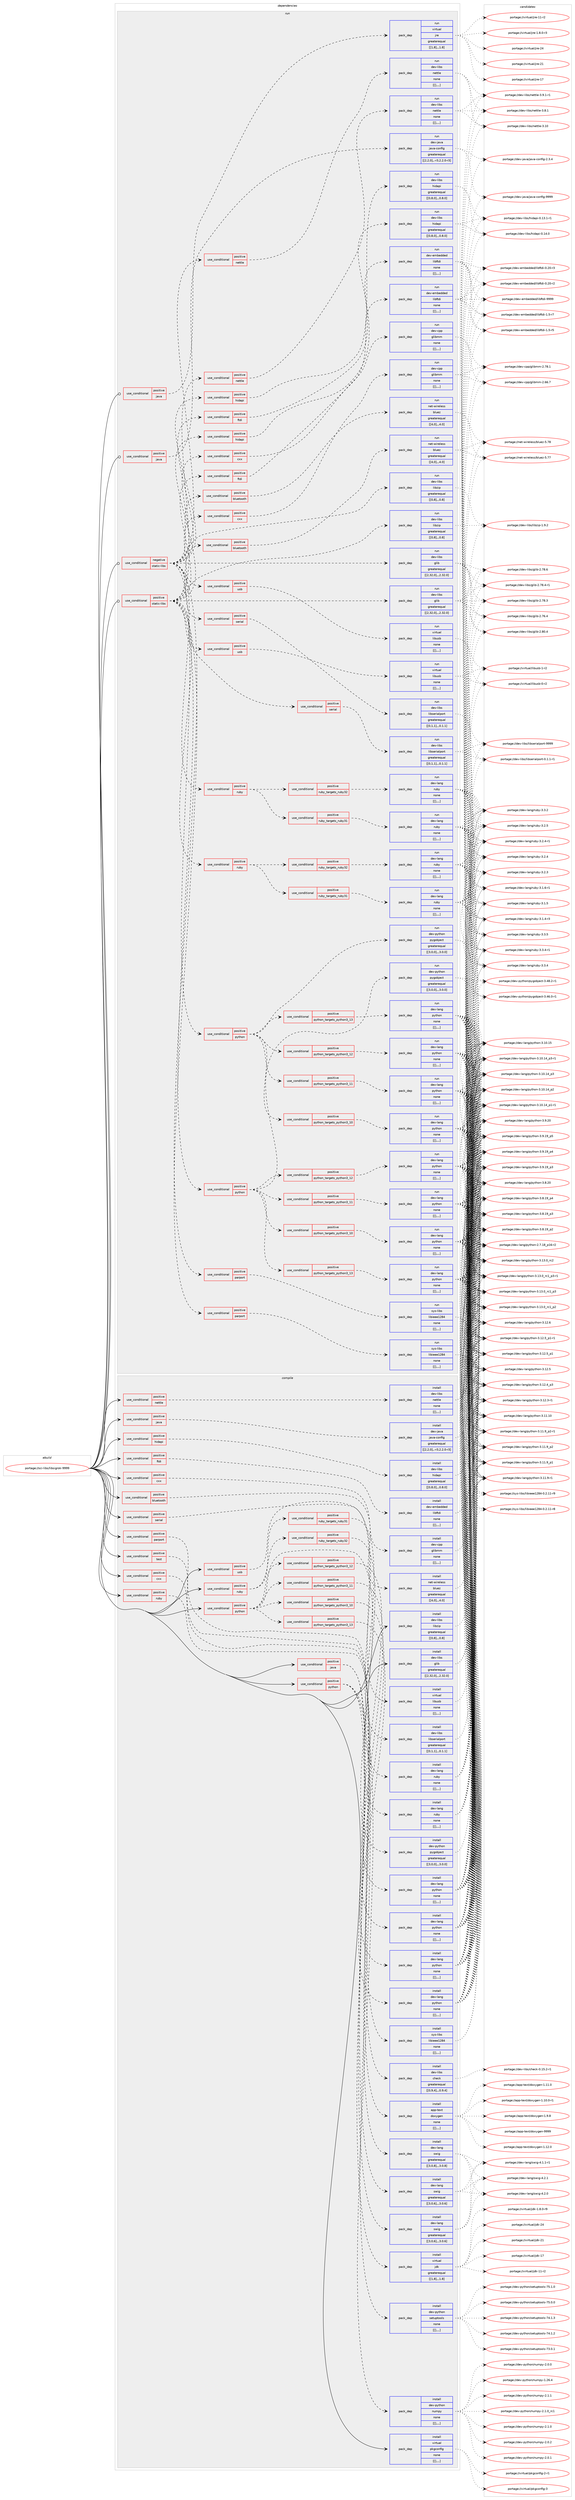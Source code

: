 digraph prolog {

# *************
# Graph options
# *************

newrank=true;
concentrate=true;
compound=true;
graph [rankdir=LR,fontname=Helvetica,fontsize=10,ranksep=1.5];#, ranksep=2.5, nodesep=0.2];
edge  [arrowhead=vee];
node  [fontname=Helvetica,fontsize=10];

# **********
# The ebuild
# **********

subgraph cluster_leftcol {
color=gray;
label=<<i>ebuild</i>>;
id [label="portage://sci-libs/libsigrok-9999", color=red, width=4, href="../sci-libs/libsigrok-9999.svg"];
}

# ****************
# The dependencies
# ****************

subgraph cluster_midcol {
color=gray;
label=<<i>dependencies</i>>;
subgraph cluster_compile {
fillcolor="#eeeeee";
style=filled;
label=<<i>compile</i>>;
subgraph cond110640 {
dependency419401 [label=<<TABLE BORDER="0" CELLBORDER="1" CELLSPACING="0" CELLPADDING="4"><TR><TD ROWSPAN="3" CELLPADDING="10">use_conditional</TD></TR><TR><TD>positive</TD></TR><TR><TD>bluetooth</TD></TR></TABLE>>, shape=none, color=red];
subgraph pack305753 {
dependency419402 [label=<<TABLE BORDER="0" CELLBORDER="1" CELLSPACING="0" CELLPADDING="4" WIDTH="220"><TR><TD ROWSPAN="6" CELLPADDING="30">pack_dep</TD></TR><TR><TD WIDTH="110">install</TD></TR><TR><TD>net-wireless</TD></TR><TR><TD>bluez</TD></TR><TR><TD>greaterequal</TD></TR><TR><TD>[[4,0],,,4.0]</TD></TR></TABLE>>, shape=none, color=blue];
}
dependency419401:e -> dependency419402:w [weight=20,style="dashed",arrowhead="vee"];
}
id:e -> dependency419401:w [weight=20,style="solid",arrowhead="vee"];
subgraph cond110641 {
dependency419403 [label=<<TABLE BORDER="0" CELLBORDER="1" CELLSPACING="0" CELLPADDING="4"><TR><TD ROWSPAN="3" CELLPADDING="10">use_conditional</TD></TR><TR><TD>positive</TD></TR><TR><TD>cxx</TD></TR></TABLE>>, shape=none, color=red];
subgraph pack305754 {
dependency419404 [label=<<TABLE BORDER="0" CELLBORDER="1" CELLSPACING="0" CELLPADDING="4" WIDTH="220"><TR><TD ROWSPAN="6" CELLPADDING="30">pack_dep</TD></TR><TR><TD WIDTH="110">install</TD></TR><TR><TD>app-text</TD></TR><TR><TD>doxygen</TD></TR><TR><TD>none</TD></TR><TR><TD>[[],,,,]</TD></TR></TABLE>>, shape=none, color=blue];
}
dependency419403:e -> dependency419404:w [weight=20,style="dashed",arrowhead="vee"];
}
id:e -> dependency419403:w [weight=20,style="solid",arrowhead="vee"];
subgraph cond110642 {
dependency419405 [label=<<TABLE BORDER="0" CELLBORDER="1" CELLSPACING="0" CELLPADDING="4"><TR><TD ROWSPAN="3" CELLPADDING="10">use_conditional</TD></TR><TR><TD>positive</TD></TR><TR><TD>cxx</TD></TR></TABLE>>, shape=none, color=red];
subgraph pack305755 {
dependency419406 [label=<<TABLE BORDER="0" CELLBORDER="1" CELLSPACING="0" CELLPADDING="4" WIDTH="220"><TR><TD ROWSPAN="6" CELLPADDING="30">pack_dep</TD></TR><TR><TD WIDTH="110">install</TD></TR><TR><TD>dev-cpp</TD></TR><TR><TD>glibmm</TD></TR><TR><TD>none</TD></TR><TR><TD>[[],,,,]</TD></TR></TABLE>>, shape=none, color=blue];
}
dependency419405:e -> dependency419406:w [weight=20,style="dashed",arrowhead="vee"];
}
id:e -> dependency419405:w [weight=20,style="solid",arrowhead="vee"];
subgraph cond110643 {
dependency419407 [label=<<TABLE BORDER="0" CELLBORDER="1" CELLSPACING="0" CELLPADDING="4"><TR><TD ROWSPAN="3" CELLPADDING="10">use_conditional</TD></TR><TR><TD>positive</TD></TR><TR><TD>ftdi</TD></TR></TABLE>>, shape=none, color=red];
subgraph pack305756 {
dependency419408 [label=<<TABLE BORDER="0" CELLBORDER="1" CELLSPACING="0" CELLPADDING="4" WIDTH="220"><TR><TD ROWSPAN="6" CELLPADDING="30">pack_dep</TD></TR><TR><TD WIDTH="110">install</TD></TR><TR><TD>dev-embedded</TD></TR><TR><TD>libftdi</TD></TR><TR><TD>none</TD></TR><TR><TD>[[],,,,]</TD></TR></TABLE>>, shape=none, color=blue];
}
dependency419407:e -> dependency419408:w [weight=20,style="dashed",arrowhead="vee"];
}
id:e -> dependency419407:w [weight=20,style="solid",arrowhead="vee"];
subgraph cond110644 {
dependency419409 [label=<<TABLE BORDER="0" CELLBORDER="1" CELLSPACING="0" CELLPADDING="4"><TR><TD ROWSPAN="3" CELLPADDING="10">use_conditional</TD></TR><TR><TD>positive</TD></TR><TR><TD>hidapi</TD></TR></TABLE>>, shape=none, color=red];
subgraph pack305757 {
dependency419410 [label=<<TABLE BORDER="0" CELLBORDER="1" CELLSPACING="0" CELLPADDING="4" WIDTH="220"><TR><TD ROWSPAN="6" CELLPADDING="30">pack_dep</TD></TR><TR><TD WIDTH="110">install</TD></TR><TR><TD>dev-libs</TD></TR><TR><TD>hidapi</TD></TR><TR><TD>greaterequal</TD></TR><TR><TD>[[0,8,0],,,0.8.0]</TD></TR></TABLE>>, shape=none, color=blue];
}
dependency419409:e -> dependency419410:w [weight=20,style="dashed",arrowhead="vee"];
}
id:e -> dependency419409:w [weight=20,style="solid",arrowhead="vee"];
subgraph cond110645 {
dependency419411 [label=<<TABLE BORDER="0" CELLBORDER="1" CELLSPACING="0" CELLPADDING="4"><TR><TD ROWSPAN="3" CELLPADDING="10">use_conditional</TD></TR><TR><TD>positive</TD></TR><TR><TD>java</TD></TR></TABLE>>, shape=none, color=red];
subgraph pack305758 {
dependency419412 [label=<<TABLE BORDER="0" CELLBORDER="1" CELLSPACING="0" CELLPADDING="4" WIDTH="220"><TR><TD ROWSPAN="6" CELLPADDING="30">pack_dep</TD></TR><TR><TD WIDTH="110">install</TD></TR><TR><TD>dev-java</TD></TR><TR><TD>java-config</TD></TR><TR><TD>greaterequal</TD></TR><TR><TD>[[2,2,0],,-r3,2.2.0-r3]</TD></TR></TABLE>>, shape=none, color=blue];
}
dependency419411:e -> dependency419412:w [weight=20,style="dashed",arrowhead="vee"];
}
id:e -> dependency419411:w [weight=20,style="solid",arrowhead="vee"];
subgraph cond110646 {
dependency419413 [label=<<TABLE BORDER="0" CELLBORDER="1" CELLSPACING="0" CELLPADDING="4"><TR><TD ROWSPAN="3" CELLPADDING="10">use_conditional</TD></TR><TR><TD>positive</TD></TR><TR><TD>java</TD></TR></TABLE>>, shape=none, color=red];
subgraph pack305759 {
dependency419414 [label=<<TABLE BORDER="0" CELLBORDER="1" CELLSPACING="0" CELLPADDING="4" WIDTH="220"><TR><TD ROWSPAN="6" CELLPADDING="30">pack_dep</TD></TR><TR><TD WIDTH="110">install</TD></TR><TR><TD>dev-lang</TD></TR><TR><TD>swig</TD></TR><TR><TD>greaterequal</TD></TR><TR><TD>[[3,0,6],,,3.0.6]</TD></TR></TABLE>>, shape=none, color=blue];
}
dependency419413:e -> dependency419414:w [weight=20,style="dashed",arrowhead="vee"];
subgraph pack305760 {
dependency419415 [label=<<TABLE BORDER="0" CELLBORDER="1" CELLSPACING="0" CELLPADDING="4" WIDTH="220"><TR><TD ROWSPAN="6" CELLPADDING="30">pack_dep</TD></TR><TR><TD WIDTH="110">install</TD></TR><TR><TD>virtual</TD></TR><TR><TD>jdk</TD></TR><TR><TD>greaterequal</TD></TR><TR><TD>[[1,8],,,1.8]</TD></TR></TABLE>>, shape=none, color=blue];
}
dependency419413:e -> dependency419415:w [weight=20,style="dashed",arrowhead="vee"];
}
id:e -> dependency419413:w [weight=20,style="solid",arrowhead="vee"];
subgraph cond110647 {
dependency419416 [label=<<TABLE BORDER="0" CELLBORDER="1" CELLSPACING="0" CELLPADDING="4"><TR><TD ROWSPAN="3" CELLPADDING="10">use_conditional</TD></TR><TR><TD>positive</TD></TR><TR><TD>nettle</TD></TR></TABLE>>, shape=none, color=red];
subgraph pack305761 {
dependency419417 [label=<<TABLE BORDER="0" CELLBORDER="1" CELLSPACING="0" CELLPADDING="4" WIDTH="220"><TR><TD ROWSPAN="6" CELLPADDING="30">pack_dep</TD></TR><TR><TD WIDTH="110">install</TD></TR><TR><TD>dev-libs</TD></TR><TR><TD>nettle</TD></TR><TR><TD>none</TD></TR><TR><TD>[[],,,,]</TD></TR></TABLE>>, shape=none, color=blue];
}
dependency419416:e -> dependency419417:w [weight=20,style="dashed",arrowhead="vee"];
}
id:e -> dependency419416:w [weight=20,style="solid",arrowhead="vee"];
subgraph cond110648 {
dependency419418 [label=<<TABLE BORDER="0" CELLBORDER="1" CELLSPACING="0" CELLPADDING="4"><TR><TD ROWSPAN="3" CELLPADDING="10">use_conditional</TD></TR><TR><TD>positive</TD></TR><TR><TD>parport</TD></TR></TABLE>>, shape=none, color=red];
subgraph pack305762 {
dependency419419 [label=<<TABLE BORDER="0" CELLBORDER="1" CELLSPACING="0" CELLPADDING="4" WIDTH="220"><TR><TD ROWSPAN="6" CELLPADDING="30">pack_dep</TD></TR><TR><TD WIDTH="110">install</TD></TR><TR><TD>sys-libs</TD></TR><TR><TD>libieee1284</TD></TR><TR><TD>none</TD></TR><TR><TD>[[],,,,]</TD></TR></TABLE>>, shape=none, color=blue];
}
dependency419418:e -> dependency419419:w [weight=20,style="dashed",arrowhead="vee"];
}
id:e -> dependency419418:w [weight=20,style="solid",arrowhead="vee"];
subgraph cond110649 {
dependency419420 [label=<<TABLE BORDER="0" CELLBORDER="1" CELLSPACING="0" CELLPADDING="4"><TR><TD ROWSPAN="3" CELLPADDING="10">use_conditional</TD></TR><TR><TD>positive</TD></TR><TR><TD>python</TD></TR></TABLE>>, shape=none, color=red];
subgraph cond110650 {
dependency419421 [label=<<TABLE BORDER="0" CELLBORDER="1" CELLSPACING="0" CELLPADDING="4"><TR><TD ROWSPAN="3" CELLPADDING="10">use_conditional</TD></TR><TR><TD>positive</TD></TR><TR><TD>python_targets_python3_10</TD></TR></TABLE>>, shape=none, color=red];
subgraph pack305763 {
dependency419422 [label=<<TABLE BORDER="0" CELLBORDER="1" CELLSPACING="0" CELLPADDING="4" WIDTH="220"><TR><TD ROWSPAN="6" CELLPADDING="30">pack_dep</TD></TR><TR><TD WIDTH="110">install</TD></TR><TR><TD>dev-lang</TD></TR><TR><TD>python</TD></TR><TR><TD>none</TD></TR><TR><TD>[[],,,,]</TD></TR></TABLE>>, shape=none, color=blue];
}
dependency419421:e -> dependency419422:w [weight=20,style="dashed",arrowhead="vee"];
}
dependency419420:e -> dependency419421:w [weight=20,style="dashed",arrowhead="vee"];
subgraph cond110651 {
dependency419423 [label=<<TABLE BORDER="0" CELLBORDER="1" CELLSPACING="0" CELLPADDING="4"><TR><TD ROWSPAN="3" CELLPADDING="10">use_conditional</TD></TR><TR><TD>positive</TD></TR><TR><TD>python_targets_python3_11</TD></TR></TABLE>>, shape=none, color=red];
subgraph pack305764 {
dependency419424 [label=<<TABLE BORDER="0" CELLBORDER="1" CELLSPACING="0" CELLPADDING="4" WIDTH="220"><TR><TD ROWSPAN="6" CELLPADDING="30">pack_dep</TD></TR><TR><TD WIDTH="110">install</TD></TR><TR><TD>dev-lang</TD></TR><TR><TD>python</TD></TR><TR><TD>none</TD></TR><TR><TD>[[],,,,]</TD></TR></TABLE>>, shape=none, color=blue];
}
dependency419423:e -> dependency419424:w [weight=20,style="dashed",arrowhead="vee"];
}
dependency419420:e -> dependency419423:w [weight=20,style="dashed",arrowhead="vee"];
subgraph cond110652 {
dependency419425 [label=<<TABLE BORDER="0" CELLBORDER="1" CELLSPACING="0" CELLPADDING="4"><TR><TD ROWSPAN="3" CELLPADDING="10">use_conditional</TD></TR><TR><TD>positive</TD></TR><TR><TD>python_targets_python3_12</TD></TR></TABLE>>, shape=none, color=red];
subgraph pack305765 {
dependency419426 [label=<<TABLE BORDER="0" CELLBORDER="1" CELLSPACING="0" CELLPADDING="4" WIDTH="220"><TR><TD ROWSPAN="6" CELLPADDING="30">pack_dep</TD></TR><TR><TD WIDTH="110">install</TD></TR><TR><TD>dev-lang</TD></TR><TR><TD>python</TD></TR><TR><TD>none</TD></TR><TR><TD>[[],,,,]</TD></TR></TABLE>>, shape=none, color=blue];
}
dependency419425:e -> dependency419426:w [weight=20,style="dashed",arrowhead="vee"];
}
dependency419420:e -> dependency419425:w [weight=20,style="dashed",arrowhead="vee"];
subgraph cond110653 {
dependency419427 [label=<<TABLE BORDER="0" CELLBORDER="1" CELLSPACING="0" CELLPADDING="4"><TR><TD ROWSPAN="3" CELLPADDING="10">use_conditional</TD></TR><TR><TD>positive</TD></TR><TR><TD>python_targets_python3_13</TD></TR></TABLE>>, shape=none, color=red];
subgraph pack305766 {
dependency419428 [label=<<TABLE BORDER="0" CELLBORDER="1" CELLSPACING="0" CELLPADDING="4" WIDTH="220"><TR><TD ROWSPAN="6" CELLPADDING="30">pack_dep</TD></TR><TR><TD WIDTH="110">install</TD></TR><TR><TD>dev-lang</TD></TR><TR><TD>python</TD></TR><TR><TD>none</TD></TR><TR><TD>[[],,,,]</TD></TR></TABLE>>, shape=none, color=blue];
}
dependency419427:e -> dependency419428:w [weight=20,style="dashed",arrowhead="vee"];
}
dependency419420:e -> dependency419427:w [weight=20,style="dashed",arrowhead="vee"];
subgraph pack305767 {
dependency419429 [label=<<TABLE BORDER="0" CELLBORDER="1" CELLSPACING="0" CELLPADDING="4" WIDTH="220"><TR><TD ROWSPAN="6" CELLPADDING="30">pack_dep</TD></TR><TR><TD WIDTH="110">install</TD></TR><TR><TD>dev-python</TD></TR><TR><TD>pygobject</TD></TR><TR><TD>greaterequal</TD></TR><TR><TD>[[3,0,0],,,3.0.0]</TD></TR></TABLE>>, shape=none, color=blue];
}
dependency419420:e -> dependency419429:w [weight=20,style="dashed",arrowhead="vee"];
}
id:e -> dependency419420:w [weight=20,style="solid",arrowhead="vee"];
subgraph cond110654 {
dependency419430 [label=<<TABLE BORDER="0" CELLBORDER="1" CELLSPACING="0" CELLPADDING="4"><TR><TD ROWSPAN="3" CELLPADDING="10">use_conditional</TD></TR><TR><TD>positive</TD></TR><TR><TD>python</TD></TR></TABLE>>, shape=none, color=red];
subgraph pack305768 {
dependency419431 [label=<<TABLE BORDER="0" CELLBORDER="1" CELLSPACING="0" CELLPADDING="4" WIDTH="220"><TR><TD ROWSPAN="6" CELLPADDING="30">pack_dep</TD></TR><TR><TD WIDTH="110">install</TD></TR><TR><TD>dev-lang</TD></TR><TR><TD>swig</TD></TR><TR><TD>greaterequal</TD></TR><TR><TD>[[3,0,6],,,3.0.6]</TD></TR></TABLE>>, shape=none, color=blue];
}
dependency419430:e -> dependency419431:w [weight=20,style="dashed",arrowhead="vee"];
subgraph pack305769 {
dependency419432 [label=<<TABLE BORDER="0" CELLBORDER="1" CELLSPACING="0" CELLPADDING="4" WIDTH="220"><TR><TD ROWSPAN="6" CELLPADDING="30">pack_dep</TD></TR><TR><TD WIDTH="110">install</TD></TR><TR><TD>dev-python</TD></TR><TR><TD>numpy</TD></TR><TR><TD>none</TD></TR><TR><TD>[[],,,,]</TD></TR></TABLE>>, shape=none, color=blue];
}
dependency419430:e -> dependency419432:w [weight=20,style="dashed",arrowhead="vee"];
subgraph pack305770 {
dependency419433 [label=<<TABLE BORDER="0" CELLBORDER="1" CELLSPACING="0" CELLPADDING="4" WIDTH="220"><TR><TD ROWSPAN="6" CELLPADDING="30">pack_dep</TD></TR><TR><TD WIDTH="110">install</TD></TR><TR><TD>dev-python</TD></TR><TR><TD>setuptools</TD></TR><TR><TD>none</TD></TR><TR><TD>[[],,,,]</TD></TR></TABLE>>, shape=none, color=blue];
}
dependency419430:e -> dependency419433:w [weight=20,style="dashed",arrowhead="vee"];
}
id:e -> dependency419430:w [weight=20,style="solid",arrowhead="vee"];
subgraph cond110655 {
dependency419434 [label=<<TABLE BORDER="0" CELLBORDER="1" CELLSPACING="0" CELLPADDING="4"><TR><TD ROWSPAN="3" CELLPADDING="10">use_conditional</TD></TR><TR><TD>positive</TD></TR><TR><TD>ruby</TD></TR></TABLE>>, shape=none, color=red];
subgraph cond110656 {
dependency419435 [label=<<TABLE BORDER="0" CELLBORDER="1" CELLSPACING="0" CELLPADDING="4"><TR><TD ROWSPAN="3" CELLPADDING="10">use_conditional</TD></TR><TR><TD>positive</TD></TR><TR><TD>ruby_targets_ruby31</TD></TR></TABLE>>, shape=none, color=red];
subgraph pack305771 {
dependency419436 [label=<<TABLE BORDER="0" CELLBORDER="1" CELLSPACING="0" CELLPADDING="4" WIDTH="220"><TR><TD ROWSPAN="6" CELLPADDING="30">pack_dep</TD></TR><TR><TD WIDTH="110">install</TD></TR><TR><TD>dev-lang</TD></TR><TR><TD>ruby</TD></TR><TR><TD>none</TD></TR><TR><TD>[[],,,,]</TD></TR></TABLE>>, shape=none, color=blue];
}
dependency419435:e -> dependency419436:w [weight=20,style="dashed",arrowhead="vee"];
}
dependency419434:e -> dependency419435:w [weight=20,style="dashed",arrowhead="vee"];
subgraph cond110657 {
dependency419437 [label=<<TABLE BORDER="0" CELLBORDER="1" CELLSPACING="0" CELLPADDING="4"><TR><TD ROWSPAN="3" CELLPADDING="10">use_conditional</TD></TR><TR><TD>positive</TD></TR><TR><TD>ruby_targets_ruby32</TD></TR></TABLE>>, shape=none, color=red];
subgraph pack305772 {
dependency419438 [label=<<TABLE BORDER="0" CELLBORDER="1" CELLSPACING="0" CELLPADDING="4" WIDTH="220"><TR><TD ROWSPAN="6" CELLPADDING="30">pack_dep</TD></TR><TR><TD WIDTH="110">install</TD></TR><TR><TD>dev-lang</TD></TR><TR><TD>ruby</TD></TR><TR><TD>none</TD></TR><TR><TD>[[],,,,]</TD></TR></TABLE>>, shape=none, color=blue];
}
dependency419437:e -> dependency419438:w [weight=20,style="dashed",arrowhead="vee"];
}
dependency419434:e -> dependency419437:w [weight=20,style="dashed",arrowhead="vee"];
}
id:e -> dependency419434:w [weight=20,style="solid",arrowhead="vee"];
subgraph cond110658 {
dependency419439 [label=<<TABLE BORDER="0" CELLBORDER="1" CELLSPACING="0" CELLPADDING="4"><TR><TD ROWSPAN="3" CELLPADDING="10">use_conditional</TD></TR><TR><TD>positive</TD></TR><TR><TD>ruby</TD></TR></TABLE>>, shape=none, color=red];
subgraph pack305773 {
dependency419440 [label=<<TABLE BORDER="0" CELLBORDER="1" CELLSPACING="0" CELLPADDING="4" WIDTH="220"><TR><TD ROWSPAN="6" CELLPADDING="30">pack_dep</TD></TR><TR><TD WIDTH="110">install</TD></TR><TR><TD>dev-lang</TD></TR><TR><TD>swig</TD></TR><TR><TD>greaterequal</TD></TR><TR><TD>[[3,0,8],,,3.0.8]</TD></TR></TABLE>>, shape=none, color=blue];
}
dependency419439:e -> dependency419440:w [weight=20,style="dashed",arrowhead="vee"];
}
id:e -> dependency419439:w [weight=20,style="solid",arrowhead="vee"];
subgraph cond110659 {
dependency419441 [label=<<TABLE BORDER="0" CELLBORDER="1" CELLSPACING="0" CELLPADDING="4"><TR><TD ROWSPAN="3" CELLPADDING="10">use_conditional</TD></TR><TR><TD>positive</TD></TR><TR><TD>serial</TD></TR></TABLE>>, shape=none, color=red];
subgraph pack305774 {
dependency419442 [label=<<TABLE BORDER="0" CELLBORDER="1" CELLSPACING="0" CELLPADDING="4" WIDTH="220"><TR><TD ROWSPAN="6" CELLPADDING="30">pack_dep</TD></TR><TR><TD WIDTH="110">install</TD></TR><TR><TD>dev-libs</TD></TR><TR><TD>libserialport</TD></TR><TR><TD>greaterequal</TD></TR><TR><TD>[[0,1,1],,,0.1.1]</TD></TR></TABLE>>, shape=none, color=blue];
}
dependency419441:e -> dependency419442:w [weight=20,style="dashed",arrowhead="vee"];
}
id:e -> dependency419441:w [weight=20,style="solid",arrowhead="vee"];
subgraph cond110660 {
dependency419443 [label=<<TABLE BORDER="0" CELLBORDER="1" CELLSPACING="0" CELLPADDING="4"><TR><TD ROWSPAN="3" CELLPADDING="10">use_conditional</TD></TR><TR><TD>positive</TD></TR><TR><TD>test</TD></TR></TABLE>>, shape=none, color=red];
subgraph pack305775 {
dependency419444 [label=<<TABLE BORDER="0" CELLBORDER="1" CELLSPACING="0" CELLPADDING="4" WIDTH="220"><TR><TD ROWSPAN="6" CELLPADDING="30">pack_dep</TD></TR><TR><TD WIDTH="110">install</TD></TR><TR><TD>dev-libs</TD></TR><TR><TD>check</TD></TR><TR><TD>greaterequal</TD></TR><TR><TD>[[0,9,4],,,0.9.4]</TD></TR></TABLE>>, shape=none, color=blue];
}
dependency419443:e -> dependency419444:w [weight=20,style="dashed",arrowhead="vee"];
}
id:e -> dependency419443:w [weight=20,style="solid",arrowhead="vee"];
subgraph cond110661 {
dependency419445 [label=<<TABLE BORDER="0" CELLBORDER="1" CELLSPACING="0" CELLPADDING="4"><TR><TD ROWSPAN="3" CELLPADDING="10">use_conditional</TD></TR><TR><TD>positive</TD></TR><TR><TD>usb</TD></TR></TABLE>>, shape=none, color=red];
subgraph pack305776 {
dependency419446 [label=<<TABLE BORDER="0" CELLBORDER="1" CELLSPACING="0" CELLPADDING="4" WIDTH="220"><TR><TD ROWSPAN="6" CELLPADDING="30">pack_dep</TD></TR><TR><TD WIDTH="110">install</TD></TR><TR><TD>virtual</TD></TR><TR><TD>libusb</TD></TR><TR><TD>none</TD></TR><TR><TD>[[],,,,]</TD></TR></TABLE>>, shape=none, color=blue];
}
dependency419445:e -> dependency419446:w [weight=20,style="dashed",arrowhead="vee"];
}
id:e -> dependency419445:w [weight=20,style="solid",arrowhead="vee"];
subgraph pack305777 {
dependency419447 [label=<<TABLE BORDER="0" CELLBORDER="1" CELLSPACING="0" CELLPADDING="4" WIDTH="220"><TR><TD ROWSPAN="6" CELLPADDING="30">pack_dep</TD></TR><TR><TD WIDTH="110">install</TD></TR><TR><TD>dev-libs</TD></TR><TR><TD>glib</TD></TR><TR><TD>greaterequal</TD></TR><TR><TD>[[2,32,0],,,2.32.0]</TD></TR></TABLE>>, shape=none, color=blue];
}
id:e -> dependency419447:w [weight=20,style="solid",arrowhead="vee"];
subgraph pack305778 {
dependency419448 [label=<<TABLE BORDER="0" CELLBORDER="1" CELLSPACING="0" CELLPADDING="4" WIDTH="220"><TR><TD ROWSPAN="6" CELLPADDING="30">pack_dep</TD></TR><TR><TD WIDTH="110">install</TD></TR><TR><TD>dev-libs</TD></TR><TR><TD>libzip</TD></TR><TR><TD>greaterequal</TD></TR><TR><TD>[[0,8],,,0.8]</TD></TR></TABLE>>, shape=none, color=blue];
}
id:e -> dependency419448:w [weight=20,style="solid",arrowhead="vee"];
subgraph pack305779 {
dependency419449 [label=<<TABLE BORDER="0" CELLBORDER="1" CELLSPACING="0" CELLPADDING="4" WIDTH="220"><TR><TD ROWSPAN="6" CELLPADDING="30">pack_dep</TD></TR><TR><TD WIDTH="110">install</TD></TR><TR><TD>virtual</TD></TR><TR><TD>pkgconfig</TD></TR><TR><TD>none</TD></TR><TR><TD>[[],,,,]</TD></TR></TABLE>>, shape=none, color=blue];
}
id:e -> dependency419449:w [weight=20,style="solid",arrowhead="vee"];
}
subgraph cluster_compileandrun {
fillcolor="#eeeeee";
style=filled;
label=<<i>compile and run</i>>;
}
subgraph cluster_run {
fillcolor="#eeeeee";
style=filled;
label=<<i>run</i>>;
subgraph cond110662 {
dependency419450 [label=<<TABLE BORDER="0" CELLBORDER="1" CELLSPACING="0" CELLPADDING="4"><TR><TD ROWSPAN="3" CELLPADDING="10">use_conditional</TD></TR><TR><TD>negative</TD></TR><TR><TD>static-libs</TD></TR></TABLE>>, shape=none, color=red];
subgraph pack305780 {
dependency419451 [label=<<TABLE BORDER="0" CELLBORDER="1" CELLSPACING="0" CELLPADDING="4" WIDTH="220"><TR><TD ROWSPAN="6" CELLPADDING="30">pack_dep</TD></TR><TR><TD WIDTH="110">run</TD></TR><TR><TD>dev-libs</TD></TR><TR><TD>glib</TD></TR><TR><TD>greaterequal</TD></TR><TR><TD>[[2,32,0],,,2.32.0]</TD></TR></TABLE>>, shape=none, color=blue];
}
dependency419450:e -> dependency419451:w [weight=20,style="dashed",arrowhead="vee"];
subgraph pack305781 {
dependency419452 [label=<<TABLE BORDER="0" CELLBORDER="1" CELLSPACING="0" CELLPADDING="4" WIDTH="220"><TR><TD ROWSPAN="6" CELLPADDING="30">pack_dep</TD></TR><TR><TD WIDTH="110">run</TD></TR><TR><TD>dev-libs</TD></TR><TR><TD>libzip</TD></TR><TR><TD>greaterequal</TD></TR><TR><TD>[[0,8],,,0.8]</TD></TR></TABLE>>, shape=none, color=blue];
}
dependency419450:e -> dependency419452:w [weight=20,style="dashed",arrowhead="vee"];
subgraph cond110663 {
dependency419453 [label=<<TABLE BORDER="0" CELLBORDER="1" CELLSPACING="0" CELLPADDING="4"><TR><TD ROWSPAN="3" CELLPADDING="10">use_conditional</TD></TR><TR><TD>positive</TD></TR><TR><TD>bluetooth</TD></TR></TABLE>>, shape=none, color=red];
subgraph pack305782 {
dependency419454 [label=<<TABLE BORDER="0" CELLBORDER="1" CELLSPACING="0" CELLPADDING="4" WIDTH="220"><TR><TD ROWSPAN="6" CELLPADDING="30">pack_dep</TD></TR><TR><TD WIDTH="110">run</TD></TR><TR><TD>net-wireless</TD></TR><TR><TD>bluez</TD></TR><TR><TD>greaterequal</TD></TR><TR><TD>[[4,0],,,4.0]</TD></TR></TABLE>>, shape=none, color=blue];
}
dependency419453:e -> dependency419454:w [weight=20,style="dashed",arrowhead="vee"];
}
dependency419450:e -> dependency419453:w [weight=20,style="dashed",arrowhead="vee"];
subgraph cond110664 {
dependency419455 [label=<<TABLE BORDER="0" CELLBORDER="1" CELLSPACING="0" CELLPADDING="4"><TR><TD ROWSPAN="3" CELLPADDING="10">use_conditional</TD></TR><TR><TD>positive</TD></TR><TR><TD>cxx</TD></TR></TABLE>>, shape=none, color=red];
subgraph pack305783 {
dependency419456 [label=<<TABLE BORDER="0" CELLBORDER="1" CELLSPACING="0" CELLPADDING="4" WIDTH="220"><TR><TD ROWSPAN="6" CELLPADDING="30">pack_dep</TD></TR><TR><TD WIDTH="110">run</TD></TR><TR><TD>dev-cpp</TD></TR><TR><TD>glibmm</TD></TR><TR><TD>none</TD></TR><TR><TD>[[],,,,]</TD></TR></TABLE>>, shape=none, color=blue];
}
dependency419455:e -> dependency419456:w [weight=20,style="dashed",arrowhead="vee"];
}
dependency419450:e -> dependency419455:w [weight=20,style="dashed",arrowhead="vee"];
subgraph cond110665 {
dependency419457 [label=<<TABLE BORDER="0" CELLBORDER="1" CELLSPACING="0" CELLPADDING="4"><TR><TD ROWSPAN="3" CELLPADDING="10">use_conditional</TD></TR><TR><TD>positive</TD></TR><TR><TD>ftdi</TD></TR></TABLE>>, shape=none, color=red];
subgraph pack305784 {
dependency419458 [label=<<TABLE BORDER="0" CELLBORDER="1" CELLSPACING="0" CELLPADDING="4" WIDTH="220"><TR><TD ROWSPAN="6" CELLPADDING="30">pack_dep</TD></TR><TR><TD WIDTH="110">run</TD></TR><TR><TD>dev-embedded</TD></TR><TR><TD>libftdi</TD></TR><TR><TD>none</TD></TR><TR><TD>[[],,,,]</TD></TR></TABLE>>, shape=none, color=blue];
}
dependency419457:e -> dependency419458:w [weight=20,style="dashed",arrowhead="vee"];
}
dependency419450:e -> dependency419457:w [weight=20,style="dashed",arrowhead="vee"];
subgraph cond110666 {
dependency419459 [label=<<TABLE BORDER="0" CELLBORDER="1" CELLSPACING="0" CELLPADDING="4"><TR><TD ROWSPAN="3" CELLPADDING="10">use_conditional</TD></TR><TR><TD>positive</TD></TR><TR><TD>hidapi</TD></TR></TABLE>>, shape=none, color=red];
subgraph pack305785 {
dependency419460 [label=<<TABLE BORDER="0" CELLBORDER="1" CELLSPACING="0" CELLPADDING="4" WIDTH="220"><TR><TD ROWSPAN="6" CELLPADDING="30">pack_dep</TD></TR><TR><TD WIDTH="110">run</TD></TR><TR><TD>dev-libs</TD></TR><TR><TD>hidapi</TD></TR><TR><TD>greaterequal</TD></TR><TR><TD>[[0,8,0],,,0.8.0]</TD></TR></TABLE>>, shape=none, color=blue];
}
dependency419459:e -> dependency419460:w [weight=20,style="dashed",arrowhead="vee"];
}
dependency419450:e -> dependency419459:w [weight=20,style="dashed",arrowhead="vee"];
subgraph cond110667 {
dependency419461 [label=<<TABLE BORDER="0" CELLBORDER="1" CELLSPACING="0" CELLPADDING="4"><TR><TD ROWSPAN="3" CELLPADDING="10">use_conditional</TD></TR><TR><TD>positive</TD></TR><TR><TD>nettle</TD></TR></TABLE>>, shape=none, color=red];
subgraph pack305786 {
dependency419462 [label=<<TABLE BORDER="0" CELLBORDER="1" CELLSPACING="0" CELLPADDING="4" WIDTH="220"><TR><TD ROWSPAN="6" CELLPADDING="30">pack_dep</TD></TR><TR><TD WIDTH="110">run</TD></TR><TR><TD>dev-libs</TD></TR><TR><TD>nettle</TD></TR><TR><TD>none</TD></TR><TR><TD>[[],,,,]</TD></TR></TABLE>>, shape=none, color=blue];
}
dependency419461:e -> dependency419462:w [weight=20,style="dashed",arrowhead="vee"];
}
dependency419450:e -> dependency419461:w [weight=20,style="dashed",arrowhead="vee"];
subgraph cond110668 {
dependency419463 [label=<<TABLE BORDER="0" CELLBORDER="1" CELLSPACING="0" CELLPADDING="4"><TR><TD ROWSPAN="3" CELLPADDING="10">use_conditional</TD></TR><TR><TD>positive</TD></TR><TR><TD>parport</TD></TR></TABLE>>, shape=none, color=red];
subgraph pack305787 {
dependency419464 [label=<<TABLE BORDER="0" CELLBORDER="1" CELLSPACING="0" CELLPADDING="4" WIDTH="220"><TR><TD ROWSPAN="6" CELLPADDING="30">pack_dep</TD></TR><TR><TD WIDTH="110">run</TD></TR><TR><TD>sys-libs</TD></TR><TR><TD>libieee1284</TD></TR><TR><TD>none</TD></TR><TR><TD>[[],,,,]</TD></TR></TABLE>>, shape=none, color=blue];
}
dependency419463:e -> dependency419464:w [weight=20,style="dashed",arrowhead="vee"];
}
dependency419450:e -> dependency419463:w [weight=20,style="dashed",arrowhead="vee"];
subgraph cond110669 {
dependency419465 [label=<<TABLE BORDER="0" CELLBORDER="1" CELLSPACING="0" CELLPADDING="4"><TR><TD ROWSPAN="3" CELLPADDING="10">use_conditional</TD></TR><TR><TD>positive</TD></TR><TR><TD>python</TD></TR></TABLE>>, shape=none, color=red];
subgraph cond110670 {
dependency419466 [label=<<TABLE BORDER="0" CELLBORDER="1" CELLSPACING="0" CELLPADDING="4"><TR><TD ROWSPAN="3" CELLPADDING="10">use_conditional</TD></TR><TR><TD>positive</TD></TR><TR><TD>python_targets_python3_10</TD></TR></TABLE>>, shape=none, color=red];
subgraph pack305788 {
dependency419467 [label=<<TABLE BORDER="0" CELLBORDER="1" CELLSPACING="0" CELLPADDING="4" WIDTH="220"><TR><TD ROWSPAN="6" CELLPADDING="30">pack_dep</TD></TR><TR><TD WIDTH="110">run</TD></TR><TR><TD>dev-lang</TD></TR><TR><TD>python</TD></TR><TR><TD>none</TD></TR><TR><TD>[[],,,,]</TD></TR></TABLE>>, shape=none, color=blue];
}
dependency419466:e -> dependency419467:w [weight=20,style="dashed",arrowhead="vee"];
}
dependency419465:e -> dependency419466:w [weight=20,style="dashed",arrowhead="vee"];
subgraph cond110671 {
dependency419468 [label=<<TABLE BORDER="0" CELLBORDER="1" CELLSPACING="0" CELLPADDING="4"><TR><TD ROWSPAN="3" CELLPADDING="10">use_conditional</TD></TR><TR><TD>positive</TD></TR><TR><TD>python_targets_python3_11</TD></TR></TABLE>>, shape=none, color=red];
subgraph pack305789 {
dependency419469 [label=<<TABLE BORDER="0" CELLBORDER="1" CELLSPACING="0" CELLPADDING="4" WIDTH="220"><TR><TD ROWSPAN="6" CELLPADDING="30">pack_dep</TD></TR><TR><TD WIDTH="110">run</TD></TR><TR><TD>dev-lang</TD></TR><TR><TD>python</TD></TR><TR><TD>none</TD></TR><TR><TD>[[],,,,]</TD></TR></TABLE>>, shape=none, color=blue];
}
dependency419468:e -> dependency419469:w [weight=20,style="dashed",arrowhead="vee"];
}
dependency419465:e -> dependency419468:w [weight=20,style="dashed",arrowhead="vee"];
subgraph cond110672 {
dependency419470 [label=<<TABLE BORDER="0" CELLBORDER="1" CELLSPACING="0" CELLPADDING="4"><TR><TD ROWSPAN="3" CELLPADDING="10">use_conditional</TD></TR><TR><TD>positive</TD></TR><TR><TD>python_targets_python3_12</TD></TR></TABLE>>, shape=none, color=red];
subgraph pack305790 {
dependency419471 [label=<<TABLE BORDER="0" CELLBORDER="1" CELLSPACING="0" CELLPADDING="4" WIDTH="220"><TR><TD ROWSPAN="6" CELLPADDING="30">pack_dep</TD></TR><TR><TD WIDTH="110">run</TD></TR><TR><TD>dev-lang</TD></TR><TR><TD>python</TD></TR><TR><TD>none</TD></TR><TR><TD>[[],,,,]</TD></TR></TABLE>>, shape=none, color=blue];
}
dependency419470:e -> dependency419471:w [weight=20,style="dashed",arrowhead="vee"];
}
dependency419465:e -> dependency419470:w [weight=20,style="dashed",arrowhead="vee"];
subgraph cond110673 {
dependency419472 [label=<<TABLE BORDER="0" CELLBORDER="1" CELLSPACING="0" CELLPADDING="4"><TR><TD ROWSPAN="3" CELLPADDING="10">use_conditional</TD></TR><TR><TD>positive</TD></TR><TR><TD>python_targets_python3_13</TD></TR></TABLE>>, shape=none, color=red];
subgraph pack305791 {
dependency419473 [label=<<TABLE BORDER="0" CELLBORDER="1" CELLSPACING="0" CELLPADDING="4" WIDTH="220"><TR><TD ROWSPAN="6" CELLPADDING="30">pack_dep</TD></TR><TR><TD WIDTH="110">run</TD></TR><TR><TD>dev-lang</TD></TR><TR><TD>python</TD></TR><TR><TD>none</TD></TR><TR><TD>[[],,,,]</TD></TR></TABLE>>, shape=none, color=blue];
}
dependency419472:e -> dependency419473:w [weight=20,style="dashed",arrowhead="vee"];
}
dependency419465:e -> dependency419472:w [weight=20,style="dashed",arrowhead="vee"];
subgraph pack305792 {
dependency419474 [label=<<TABLE BORDER="0" CELLBORDER="1" CELLSPACING="0" CELLPADDING="4" WIDTH="220"><TR><TD ROWSPAN="6" CELLPADDING="30">pack_dep</TD></TR><TR><TD WIDTH="110">run</TD></TR><TR><TD>dev-python</TD></TR><TR><TD>pygobject</TD></TR><TR><TD>greaterequal</TD></TR><TR><TD>[[3,0,0],,,3.0.0]</TD></TR></TABLE>>, shape=none, color=blue];
}
dependency419465:e -> dependency419474:w [weight=20,style="dashed",arrowhead="vee"];
}
dependency419450:e -> dependency419465:w [weight=20,style="dashed",arrowhead="vee"];
subgraph cond110674 {
dependency419475 [label=<<TABLE BORDER="0" CELLBORDER="1" CELLSPACING="0" CELLPADDING="4"><TR><TD ROWSPAN="3" CELLPADDING="10">use_conditional</TD></TR><TR><TD>positive</TD></TR><TR><TD>ruby</TD></TR></TABLE>>, shape=none, color=red];
subgraph cond110675 {
dependency419476 [label=<<TABLE BORDER="0" CELLBORDER="1" CELLSPACING="0" CELLPADDING="4"><TR><TD ROWSPAN="3" CELLPADDING="10">use_conditional</TD></TR><TR><TD>positive</TD></TR><TR><TD>ruby_targets_ruby31</TD></TR></TABLE>>, shape=none, color=red];
subgraph pack305793 {
dependency419477 [label=<<TABLE BORDER="0" CELLBORDER="1" CELLSPACING="0" CELLPADDING="4" WIDTH="220"><TR><TD ROWSPAN="6" CELLPADDING="30">pack_dep</TD></TR><TR><TD WIDTH="110">run</TD></TR><TR><TD>dev-lang</TD></TR><TR><TD>ruby</TD></TR><TR><TD>none</TD></TR><TR><TD>[[],,,,]</TD></TR></TABLE>>, shape=none, color=blue];
}
dependency419476:e -> dependency419477:w [weight=20,style="dashed",arrowhead="vee"];
}
dependency419475:e -> dependency419476:w [weight=20,style="dashed",arrowhead="vee"];
subgraph cond110676 {
dependency419478 [label=<<TABLE BORDER="0" CELLBORDER="1" CELLSPACING="0" CELLPADDING="4"><TR><TD ROWSPAN="3" CELLPADDING="10">use_conditional</TD></TR><TR><TD>positive</TD></TR><TR><TD>ruby_targets_ruby32</TD></TR></TABLE>>, shape=none, color=red];
subgraph pack305794 {
dependency419479 [label=<<TABLE BORDER="0" CELLBORDER="1" CELLSPACING="0" CELLPADDING="4" WIDTH="220"><TR><TD ROWSPAN="6" CELLPADDING="30">pack_dep</TD></TR><TR><TD WIDTH="110">run</TD></TR><TR><TD>dev-lang</TD></TR><TR><TD>ruby</TD></TR><TR><TD>none</TD></TR><TR><TD>[[],,,,]</TD></TR></TABLE>>, shape=none, color=blue];
}
dependency419478:e -> dependency419479:w [weight=20,style="dashed",arrowhead="vee"];
}
dependency419475:e -> dependency419478:w [weight=20,style="dashed",arrowhead="vee"];
}
dependency419450:e -> dependency419475:w [weight=20,style="dashed",arrowhead="vee"];
subgraph cond110677 {
dependency419480 [label=<<TABLE BORDER="0" CELLBORDER="1" CELLSPACING="0" CELLPADDING="4"><TR><TD ROWSPAN="3" CELLPADDING="10">use_conditional</TD></TR><TR><TD>positive</TD></TR><TR><TD>serial</TD></TR></TABLE>>, shape=none, color=red];
subgraph pack305795 {
dependency419481 [label=<<TABLE BORDER="0" CELLBORDER="1" CELLSPACING="0" CELLPADDING="4" WIDTH="220"><TR><TD ROWSPAN="6" CELLPADDING="30">pack_dep</TD></TR><TR><TD WIDTH="110">run</TD></TR><TR><TD>dev-libs</TD></TR><TR><TD>libserialport</TD></TR><TR><TD>greaterequal</TD></TR><TR><TD>[[0,1,1],,,0.1.1]</TD></TR></TABLE>>, shape=none, color=blue];
}
dependency419480:e -> dependency419481:w [weight=20,style="dashed",arrowhead="vee"];
}
dependency419450:e -> dependency419480:w [weight=20,style="dashed",arrowhead="vee"];
subgraph cond110678 {
dependency419482 [label=<<TABLE BORDER="0" CELLBORDER="1" CELLSPACING="0" CELLPADDING="4"><TR><TD ROWSPAN="3" CELLPADDING="10">use_conditional</TD></TR><TR><TD>positive</TD></TR><TR><TD>usb</TD></TR></TABLE>>, shape=none, color=red];
subgraph pack305796 {
dependency419483 [label=<<TABLE BORDER="0" CELLBORDER="1" CELLSPACING="0" CELLPADDING="4" WIDTH="220"><TR><TD ROWSPAN="6" CELLPADDING="30">pack_dep</TD></TR><TR><TD WIDTH="110">run</TD></TR><TR><TD>virtual</TD></TR><TR><TD>libusb</TD></TR><TR><TD>none</TD></TR><TR><TD>[[],,,,]</TD></TR></TABLE>>, shape=none, color=blue];
}
dependency419482:e -> dependency419483:w [weight=20,style="dashed",arrowhead="vee"];
}
dependency419450:e -> dependency419482:w [weight=20,style="dashed",arrowhead="vee"];
}
id:e -> dependency419450:w [weight=20,style="solid",arrowhead="odot"];
subgraph cond110679 {
dependency419484 [label=<<TABLE BORDER="0" CELLBORDER="1" CELLSPACING="0" CELLPADDING="4"><TR><TD ROWSPAN="3" CELLPADDING="10">use_conditional</TD></TR><TR><TD>positive</TD></TR><TR><TD>java</TD></TR></TABLE>>, shape=none, color=red];
subgraph pack305797 {
dependency419485 [label=<<TABLE BORDER="0" CELLBORDER="1" CELLSPACING="0" CELLPADDING="4" WIDTH="220"><TR><TD ROWSPAN="6" CELLPADDING="30">pack_dep</TD></TR><TR><TD WIDTH="110">run</TD></TR><TR><TD>dev-java</TD></TR><TR><TD>java-config</TD></TR><TR><TD>greaterequal</TD></TR><TR><TD>[[2,2,0],,-r3,2.2.0-r3]</TD></TR></TABLE>>, shape=none, color=blue];
}
dependency419484:e -> dependency419485:w [weight=20,style="dashed",arrowhead="vee"];
}
id:e -> dependency419484:w [weight=20,style="solid",arrowhead="odot"];
subgraph cond110680 {
dependency419486 [label=<<TABLE BORDER="0" CELLBORDER="1" CELLSPACING="0" CELLPADDING="4"><TR><TD ROWSPAN="3" CELLPADDING="10">use_conditional</TD></TR><TR><TD>positive</TD></TR><TR><TD>java</TD></TR></TABLE>>, shape=none, color=red];
subgraph pack305798 {
dependency419487 [label=<<TABLE BORDER="0" CELLBORDER="1" CELLSPACING="0" CELLPADDING="4" WIDTH="220"><TR><TD ROWSPAN="6" CELLPADDING="30">pack_dep</TD></TR><TR><TD WIDTH="110">run</TD></TR><TR><TD>virtual</TD></TR><TR><TD>jre</TD></TR><TR><TD>greaterequal</TD></TR><TR><TD>[[1,8],,,1.8]</TD></TR></TABLE>>, shape=none, color=blue];
}
dependency419486:e -> dependency419487:w [weight=20,style="dashed",arrowhead="vee"];
}
id:e -> dependency419486:w [weight=20,style="solid",arrowhead="odot"];
subgraph cond110681 {
dependency419488 [label=<<TABLE BORDER="0" CELLBORDER="1" CELLSPACING="0" CELLPADDING="4"><TR><TD ROWSPAN="3" CELLPADDING="10">use_conditional</TD></TR><TR><TD>positive</TD></TR><TR><TD>static-libs</TD></TR></TABLE>>, shape=none, color=red];
subgraph pack305799 {
dependency419489 [label=<<TABLE BORDER="0" CELLBORDER="1" CELLSPACING="0" CELLPADDING="4" WIDTH="220"><TR><TD ROWSPAN="6" CELLPADDING="30">pack_dep</TD></TR><TR><TD WIDTH="110">run</TD></TR><TR><TD>dev-libs</TD></TR><TR><TD>glib</TD></TR><TR><TD>greaterequal</TD></TR><TR><TD>[[2,32,0],,,2.32.0]</TD></TR></TABLE>>, shape=none, color=blue];
}
dependency419488:e -> dependency419489:w [weight=20,style="dashed",arrowhead="vee"];
subgraph pack305800 {
dependency419490 [label=<<TABLE BORDER="0" CELLBORDER="1" CELLSPACING="0" CELLPADDING="4" WIDTH="220"><TR><TD ROWSPAN="6" CELLPADDING="30">pack_dep</TD></TR><TR><TD WIDTH="110">run</TD></TR><TR><TD>dev-libs</TD></TR><TR><TD>libzip</TD></TR><TR><TD>greaterequal</TD></TR><TR><TD>[[0,8],,,0.8]</TD></TR></TABLE>>, shape=none, color=blue];
}
dependency419488:e -> dependency419490:w [weight=20,style="dashed",arrowhead="vee"];
subgraph cond110682 {
dependency419491 [label=<<TABLE BORDER="0" CELLBORDER="1" CELLSPACING="0" CELLPADDING="4"><TR><TD ROWSPAN="3" CELLPADDING="10">use_conditional</TD></TR><TR><TD>positive</TD></TR><TR><TD>bluetooth</TD></TR></TABLE>>, shape=none, color=red];
subgraph pack305801 {
dependency419492 [label=<<TABLE BORDER="0" CELLBORDER="1" CELLSPACING="0" CELLPADDING="4" WIDTH="220"><TR><TD ROWSPAN="6" CELLPADDING="30">pack_dep</TD></TR><TR><TD WIDTH="110">run</TD></TR><TR><TD>net-wireless</TD></TR><TR><TD>bluez</TD></TR><TR><TD>greaterequal</TD></TR><TR><TD>[[4,0],,,4.0]</TD></TR></TABLE>>, shape=none, color=blue];
}
dependency419491:e -> dependency419492:w [weight=20,style="dashed",arrowhead="vee"];
}
dependency419488:e -> dependency419491:w [weight=20,style="dashed",arrowhead="vee"];
subgraph cond110683 {
dependency419493 [label=<<TABLE BORDER="0" CELLBORDER="1" CELLSPACING="0" CELLPADDING="4"><TR><TD ROWSPAN="3" CELLPADDING="10">use_conditional</TD></TR><TR><TD>positive</TD></TR><TR><TD>cxx</TD></TR></TABLE>>, shape=none, color=red];
subgraph pack305802 {
dependency419494 [label=<<TABLE BORDER="0" CELLBORDER="1" CELLSPACING="0" CELLPADDING="4" WIDTH="220"><TR><TD ROWSPAN="6" CELLPADDING="30">pack_dep</TD></TR><TR><TD WIDTH="110">run</TD></TR><TR><TD>dev-cpp</TD></TR><TR><TD>glibmm</TD></TR><TR><TD>none</TD></TR><TR><TD>[[],,,,]</TD></TR></TABLE>>, shape=none, color=blue];
}
dependency419493:e -> dependency419494:w [weight=20,style="dashed",arrowhead="vee"];
}
dependency419488:e -> dependency419493:w [weight=20,style="dashed",arrowhead="vee"];
subgraph cond110684 {
dependency419495 [label=<<TABLE BORDER="0" CELLBORDER="1" CELLSPACING="0" CELLPADDING="4"><TR><TD ROWSPAN="3" CELLPADDING="10">use_conditional</TD></TR><TR><TD>positive</TD></TR><TR><TD>ftdi</TD></TR></TABLE>>, shape=none, color=red];
subgraph pack305803 {
dependency419496 [label=<<TABLE BORDER="0" CELLBORDER="1" CELLSPACING="0" CELLPADDING="4" WIDTH="220"><TR><TD ROWSPAN="6" CELLPADDING="30">pack_dep</TD></TR><TR><TD WIDTH="110">run</TD></TR><TR><TD>dev-embedded</TD></TR><TR><TD>libftdi</TD></TR><TR><TD>none</TD></TR><TR><TD>[[],,,,]</TD></TR></TABLE>>, shape=none, color=blue];
}
dependency419495:e -> dependency419496:w [weight=20,style="dashed",arrowhead="vee"];
}
dependency419488:e -> dependency419495:w [weight=20,style="dashed",arrowhead="vee"];
subgraph cond110685 {
dependency419497 [label=<<TABLE BORDER="0" CELLBORDER="1" CELLSPACING="0" CELLPADDING="4"><TR><TD ROWSPAN="3" CELLPADDING="10">use_conditional</TD></TR><TR><TD>positive</TD></TR><TR><TD>hidapi</TD></TR></TABLE>>, shape=none, color=red];
subgraph pack305804 {
dependency419498 [label=<<TABLE BORDER="0" CELLBORDER="1" CELLSPACING="0" CELLPADDING="4" WIDTH="220"><TR><TD ROWSPAN="6" CELLPADDING="30">pack_dep</TD></TR><TR><TD WIDTH="110">run</TD></TR><TR><TD>dev-libs</TD></TR><TR><TD>hidapi</TD></TR><TR><TD>greaterequal</TD></TR><TR><TD>[[0,8,0],,,0.8.0]</TD></TR></TABLE>>, shape=none, color=blue];
}
dependency419497:e -> dependency419498:w [weight=20,style="dashed",arrowhead="vee"];
}
dependency419488:e -> dependency419497:w [weight=20,style="dashed",arrowhead="vee"];
subgraph cond110686 {
dependency419499 [label=<<TABLE BORDER="0" CELLBORDER="1" CELLSPACING="0" CELLPADDING="4"><TR><TD ROWSPAN="3" CELLPADDING="10">use_conditional</TD></TR><TR><TD>positive</TD></TR><TR><TD>nettle</TD></TR></TABLE>>, shape=none, color=red];
subgraph pack305805 {
dependency419500 [label=<<TABLE BORDER="0" CELLBORDER="1" CELLSPACING="0" CELLPADDING="4" WIDTH="220"><TR><TD ROWSPAN="6" CELLPADDING="30">pack_dep</TD></TR><TR><TD WIDTH="110">run</TD></TR><TR><TD>dev-libs</TD></TR><TR><TD>nettle</TD></TR><TR><TD>none</TD></TR><TR><TD>[[],,,,]</TD></TR></TABLE>>, shape=none, color=blue];
}
dependency419499:e -> dependency419500:w [weight=20,style="dashed",arrowhead="vee"];
}
dependency419488:e -> dependency419499:w [weight=20,style="dashed",arrowhead="vee"];
subgraph cond110687 {
dependency419501 [label=<<TABLE BORDER="0" CELLBORDER="1" CELLSPACING="0" CELLPADDING="4"><TR><TD ROWSPAN="3" CELLPADDING="10">use_conditional</TD></TR><TR><TD>positive</TD></TR><TR><TD>parport</TD></TR></TABLE>>, shape=none, color=red];
subgraph pack305806 {
dependency419502 [label=<<TABLE BORDER="0" CELLBORDER="1" CELLSPACING="0" CELLPADDING="4" WIDTH="220"><TR><TD ROWSPAN="6" CELLPADDING="30">pack_dep</TD></TR><TR><TD WIDTH="110">run</TD></TR><TR><TD>sys-libs</TD></TR><TR><TD>libieee1284</TD></TR><TR><TD>none</TD></TR><TR><TD>[[],,,,]</TD></TR></TABLE>>, shape=none, color=blue];
}
dependency419501:e -> dependency419502:w [weight=20,style="dashed",arrowhead="vee"];
}
dependency419488:e -> dependency419501:w [weight=20,style="dashed",arrowhead="vee"];
subgraph cond110688 {
dependency419503 [label=<<TABLE BORDER="0" CELLBORDER="1" CELLSPACING="0" CELLPADDING="4"><TR><TD ROWSPAN="3" CELLPADDING="10">use_conditional</TD></TR><TR><TD>positive</TD></TR><TR><TD>python</TD></TR></TABLE>>, shape=none, color=red];
subgraph cond110689 {
dependency419504 [label=<<TABLE BORDER="0" CELLBORDER="1" CELLSPACING="0" CELLPADDING="4"><TR><TD ROWSPAN="3" CELLPADDING="10">use_conditional</TD></TR><TR><TD>positive</TD></TR><TR><TD>python_targets_python3_10</TD></TR></TABLE>>, shape=none, color=red];
subgraph pack305807 {
dependency419505 [label=<<TABLE BORDER="0" CELLBORDER="1" CELLSPACING="0" CELLPADDING="4" WIDTH="220"><TR><TD ROWSPAN="6" CELLPADDING="30">pack_dep</TD></TR><TR><TD WIDTH="110">run</TD></TR><TR><TD>dev-lang</TD></TR><TR><TD>python</TD></TR><TR><TD>none</TD></TR><TR><TD>[[],,,,]</TD></TR></TABLE>>, shape=none, color=blue];
}
dependency419504:e -> dependency419505:w [weight=20,style="dashed",arrowhead="vee"];
}
dependency419503:e -> dependency419504:w [weight=20,style="dashed",arrowhead="vee"];
subgraph cond110690 {
dependency419506 [label=<<TABLE BORDER="0" CELLBORDER="1" CELLSPACING="0" CELLPADDING="4"><TR><TD ROWSPAN="3" CELLPADDING="10">use_conditional</TD></TR><TR><TD>positive</TD></TR><TR><TD>python_targets_python3_11</TD></TR></TABLE>>, shape=none, color=red];
subgraph pack305808 {
dependency419507 [label=<<TABLE BORDER="0" CELLBORDER="1" CELLSPACING="0" CELLPADDING="4" WIDTH="220"><TR><TD ROWSPAN="6" CELLPADDING="30">pack_dep</TD></TR><TR><TD WIDTH="110">run</TD></TR><TR><TD>dev-lang</TD></TR><TR><TD>python</TD></TR><TR><TD>none</TD></TR><TR><TD>[[],,,,]</TD></TR></TABLE>>, shape=none, color=blue];
}
dependency419506:e -> dependency419507:w [weight=20,style="dashed",arrowhead="vee"];
}
dependency419503:e -> dependency419506:w [weight=20,style="dashed",arrowhead="vee"];
subgraph cond110691 {
dependency419508 [label=<<TABLE BORDER="0" CELLBORDER="1" CELLSPACING="0" CELLPADDING="4"><TR><TD ROWSPAN="3" CELLPADDING="10">use_conditional</TD></TR><TR><TD>positive</TD></TR><TR><TD>python_targets_python3_12</TD></TR></TABLE>>, shape=none, color=red];
subgraph pack305809 {
dependency419509 [label=<<TABLE BORDER="0" CELLBORDER="1" CELLSPACING="0" CELLPADDING="4" WIDTH="220"><TR><TD ROWSPAN="6" CELLPADDING="30">pack_dep</TD></TR><TR><TD WIDTH="110">run</TD></TR><TR><TD>dev-lang</TD></TR><TR><TD>python</TD></TR><TR><TD>none</TD></TR><TR><TD>[[],,,,]</TD></TR></TABLE>>, shape=none, color=blue];
}
dependency419508:e -> dependency419509:w [weight=20,style="dashed",arrowhead="vee"];
}
dependency419503:e -> dependency419508:w [weight=20,style="dashed",arrowhead="vee"];
subgraph cond110692 {
dependency419510 [label=<<TABLE BORDER="0" CELLBORDER="1" CELLSPACING="0" CELLPADDING="4"><TR><TD ROWSPAN="3" CELLPADDING="10">use_conditional</TD></TR><TR><TD>positive</TD></TR><TR><TD>python_targets_python3_13</TD></TR></TABLE>>, shape=none, color=red];
subgraph pack305810 {
dependency419511 [label=<<TABLE BORDER="0" CELLBORDER="1" CELLSPACING="0" CELLPADDING="4" WIDTH="220"><TR><TD ROWSPAN="6" CELLPADDING="30">pack_dep</TD></TR><TR><TD WIDTH="110">run</TD></TR><TR><TD>dev-lang</TD></TR><TR><TD>python</TD></TR><TR><TD>none</TD></TR><TR><TD>[[],,,,]</TD></TR></TABLE>>, shape=none, color=blue];
}
dependency419510:e -> dependency419511:w [weight=20,style="dashed",arrowhead="vee"];
}
dependency419503:e -> dependency419510:w [weight=20,style="dashed",arrowhead="vee"];
subgraph pack305811 {
dependency419512 [label=<<TABLE BORDER="0" CELLBORDER="1" CELLSPACING="0" CELLPADDING="4" WIDTH="220"><TR><TD ROWSPAN="6" CELLPADDING="30">pack_dep</TD></TR><TR><TD WIDTH="110">run</TD></TR><TR><TD>dev-python</TD></TR><TR><TD>pygobject</TD></TR><TR><TD>greaterequal</TD></TR><TR><TD>[[3,0,0],,,3.0.0]</TD></TR></TABLE>>, shape=none, color=blue];
}
dependency419503:e -> dependency419512:w [weight=20,style="dashed",arrowhead="vee"];
}
dependency419488:e -> dependency419503:w [weight=20,style="dashed",arrowhead="vee"];
subgraph cond110693 {
dependency419513 [label=<<TABLE BORDER="0" CELLBORDER="1" CELLSPACING="0" CELLPADDING="4"><TR><TD ROWSPAN="3" CELLPADDING="10">use_conditional</TD></TR><TR><TD>positive</TD></TR><TR><TD>ruby</TD></TR></TABLE>>, shape=none, color=red];
subgraph cond110694 {
dependency419514 [label=<<TABLE BORDER="0" CELLBORDER="1" CELLSPACING="0" CELLPADDING="4"><TR><TD ROWSPAN="3" CELLPADDING="10">use_conditional</TD></TR><TR><TD>positive</TD></TR><TR><TD>ruby_targets_ruby31</TD></TR></TABLE>>, shape=none, color=red];
subgraph pack305812 {
dependency419515 [label=<<TABLE BORDER="0" CELLBORDER="1" CELLSPACING="0" CELLPADDING="4" WIDTH="220"><TR><TD ROWSPAN="6" CELLPADDING="30">pack_dep</TD></TR><TR><TD WIDTH="110">run</TD></TR><TR><TD>dev-lang</TD></TR><TR><TD>ruby</TD></TR><TR><TD>none</TD></TR><TR><TD>[[],,,,]</TD></TR></TABLE>>, shape=none, color=blue];
}
dependency419514:e -> dependency419515:w [weight=20,style="dashed",arrowhead="vee"];
}
dependency419513:e -> dependency419514:w [weight=20,style="dashed",arrowhead="vee"];
subgraph cond110695 {
dependency419516 [label=<<TABLE BORDER="0" CELLBORDER="1" CELLSPACING="0" CELLPADDING="4"><TR><TD ROWSPAN="3" CELLPADDING="10">use_conditional</TD></TR><TR><TD>positive</TD></TR><TR><TD>ruby_targets_ruby32</TD></TR></TABLE>>, shape=none, color=red];
subgraph pack305813 {
dependency419517 [label=<<TABLE BORDER="0" CELLBORDER="1" CELLSPACING="0" CELLPADDING="4" WIDTH="220"><TR><TD ROWSPAN="6" CELLPADDING="30">pack_dep</TD></TR><TR><TD WIDTH="110">run</TD></TR><TR><TD>dev-lang</TD></TR><TR><TD>ruby</TD></TR><TR><TD>none</TD></TR><TR><TD>[[],,,,]</TD></TR></TABLE>>, shape=none, color=blue];
}
dependency419516:e -> dependency419517:w [weight=20,style="dashed",arrowhead="vee"];
}
dependency419513:e -> dependency419516:w [weight=20,style="dashed",arrowhead="vee"];
}
dependency419488:e -> dependency419513:w [weight=20,style="dashed",arrowhead="vee"];
subgraph cond110696 {
dependency419518 [label=<<TABLE BORDER="0" CELLBORDER="1" CELLSPACING="0" CELLPADDING="4"><TR><TD ROWSPAN="3" CELLPADDING="10">use_conditional</TD></TR><TR><TD>positive</TD></TR><TR><TD>serial</TD></TR></TABLE>>, shape=none, color=red];
subgraph pack305814 {
dependency419519 [label=<<TABLE BORDER="0" CELLBORDER="1" CELLSPACING="0" CELLPADDING="4" WIDTH="220"><TR><TD ROWSPAN="6" CELLPADDING="30">pack_dep</TD></TR><TR><TD WIDTH="110">run</TD></TR><TR><TD>dev-libs</TD></TR><TR><TD>libserialport</TD></TR><TR><TD>greaterequal</TD></TR><TR><TD>[[0,1,1],,,0.1.1]</TD></TR></TABLE>>, shape=none, color=blue];
}
dependency419518:e -> dependency419519:w [weight=20,style="dashed",arrowhead="vee"];
}
dependency419488:e -> dependency419518:w [weight=20,style="dashed",arrowhead="vee"];
subgraph cond110697 {
dependency419520 [label=<<TABLE BORDER="0" CELLBORDER="1" CELLSPACING="0" CELLPADDING="4"><TR><TD ROWSPAN="3" CELLPADDING="10">use_conditional</TD></TR><TR><TD>positive</TD></TR><TR><TD>usb</TD></TR></TABLE>>, shape=none, color=red];
subgraph pack305815 {
dependency419521 [label=<<TABLE BORDER="0" CELLBORDER="1" CELLSPACING="0" CELLPADDING="4" WIDTH="220"><TR><TD ROWSPAN="6" CELLPADDING="30">pack_dep</TD></TR><TR><TD WIDTH="110">run</TD></TR><TR><TD>virtual</TD></TR><TR><TD>libusb</TD></TR><TR><TD>none</TD></TR><TR><TD>[[],,,,]</TD></TR></TABLE>>, shape=none, color=blue];
}
dependency419520:e -> dependency419521:w [weight=20,style="dashed",arrowhead="vee"];
}
dependency419488:e -> dependency419520:w [weight=20,style="dashed",arrowhead="vee"];
}
id:e -> dependency419488:w [weight=20,style="solid",arrowhead="odot"];
}
}

# **************
# The candidates
# **************

subgraph cluster_choices {
rank=same;
color=gray;
label=<<i>candidates</i>>;

subgraph choice305753 {
color=black;
nodesep=1;
choice1101011164511910511410110810111511547981081171011224553465556 [label="portage://net-wireless/bluez-5.78", color=red, width=4,href="../net-wireless/bluez-5.78.svg"];
choice1101011164511910511410110810111511547981081171011224553465555 [label="portage://net-wireless/bluez-5.77", color=red, width=4,href="../net-wireless/bluez-5.77.svg"];
dependency419402:e -> choice1101011164511910511410110810111511547981081171011224553465556:w [style=dotted,weight="100"];
dependency419402:e -> choice1101011164511910511410110810111511547981081171011224553465555:w [style=dotted,weight="100"];
}
subgraph choice305754 {
color=black;
nodesep=1;
choice9711211245116101120116471001111201211031011104557575757 [label="portage://app-text/doxygen-9999", color=red, width=4,href="../app-text/doxygen-9999.svg"];
choice97112112451161011201164710011112012110310111045494649504648 [label="portage://app-text/doxygen-1.12.0", color=red, width=4,href="../app-text/doxygen-1.12.0.svg"];
choice97112112451161011201164710011112012110310111045494649494648 [label="portage://app-text/doxygen-1.11.0", color=red, width=4,href="../app-text/doxygen-1.11.0.svg"];
choice971121124511610112011647100111120121103101110454946494846484511449 [label="portage://app-text/doxygen-1.10.0-r1", color=red, width=4,href="../app-text/doxygen-1.10.0-r1.svg"];
choice971121124511610112011647100111120121103101110454946574656 [label="portage://app-text/doxygen-1.9.8", color=red, width=4,href="../app-text/doxygen-1.9.8.svg"];
dependency419404:e -> choice9711211245116101120116471001111201211031011104557575757:w [style=dotted,weight="100"];
dependency419404:e -> choice97112112451161011201164710011112012110310111045494649504648:w [style=dotted,weight="100"];
dependency419404:e -> choice97112112451161011201164710011112012110310111045494649494648:w [style=dotted,weight="100"];
dependency419404:e -> choice971121124511610112011647100111120121103101110454946494846484511449:w [style=dotted,weight="100"];
dependency419404:e -> choice971121124511610112011647100111120121103101110454946574656:w [style=dotted,weight="100"];
}
subgraph choice305755 {
color=black;
nodesep=1;
choice1001011184599112112471031081059810910945504655564649 [label="portage://dev-cpp/glibmm-2.78.1", color=red, width=4,href="../dev-cpp/glibmm-2.78.1.svg"];
choice1001011184599112112471031081059810910945504654544655 [label="portage://dev-cpp/glibmm-2.66.7", color=red, width=4,href="../dev-cpp/glibmm-2.66.7.svg"];
dependency419406:e -> choice1001011184599112112471031081059810910945504655564649:w [style=dotted,weight="100"];
dependency419406:e -> choice1001011184599112112471031081059810910945504654544655:w [style=dotted,weight="100"];
}
subgraph choice305756 {
color=black;
nodesep=1;
choice100101118451011099810110010010110047108105981021161001054557575757 [label="portage://dev-embedded/libftdi-9999", color=red, width=4,href="../dev-embedded/libftdi-9999.svg"];
choice10010111845101109981011001001011004710810598102116100105454946534511455 [label="portage://dev-embedded/libftdi-1.5-r7", color=red, width=4,href="../dev-embedded/libftdi-1.5-r7.svg"];
choice10010111845101109981011001001011004710810598102116100105454946534511453 [label="portage://dev-embedded/libftdi-1.5-r5", color=red, width=4,href="../dev-embedded/libftdi-1.5-r5.svg"];
choice1001011184510110998101100100101100471081059810211610010545484650484511451 [label="portage://dev-embedded/libftdi-0.20-r3", color=red, width=4,href="../dev-embedded/libftdi-0.20-r3.svg"];
choice1001011184510110998101100100101100471081059810211610010545484650484511450 [label="portage://dev-embedded/libftdi-0.20-r2", color=red, width=4,href="../dev-embedded/libftdi-0.20-r2.svg"];
dependency419408:e -> choice100101118451011099810110010010110047108105981021161001054557575757:w [style=dotted,weight="100"];
dependency419408:e -> choice10010111845101109981011001001011004710810598102116100105454946534511455:w [style=dotted,weight="100"];
dependency419408:e -> choice10010111845101109981011001001011004710810598102116100105454946534511453:w [style=dotted,weight="100"];
dependency419408:e -> choice1001011184510110998101100100101100471081059810211610010545484650484511451:w [style=dotted,weight="100"];
dependency419408:e -> choice1001011184510110998101100100101100471081059810211610010545484650484511450:w [style=dotted,weight="100"];
}
subgraph choice305757 {
color=black;
nodesep=1;
choice1001011184510810598115471041051009711210545484649524648 [label="portage://dev-libs/hidapi-0.14.0", color=red, width=4,href="../dev-libs/hidapi-0.14.0.svg"];
choice10010111845108105981154710410510097112105454846495146494511449 [label="portage://dev-libs/hidapi-0.13.1-r1", color=red, width=4,href="../dev-libs/hidapi-0.13.1-r1.svg"];
dependency419410:e -> choice1001011184510810598115471041051009711210545484649524648:w [style=dotted,weight="100"];
dependency419410:e -> choice10010111845108105981154710410510097112105454846495146494511449:w [style=dotted,weight="100"];
}
subgraph choice305758 {
color=black;
nodesep=1;
choice10010111845106971189747106971189745991111101021051034557575757 [label="portage://dev-java/java-config-9999", color=red, width=4,href="../dev-java/java-config-9999.svg"];
choice1001011184510697118974710697118974599111110102105103455046514652 [label="portage://dev-java/java-config-2.3.4", color=red, width=4,href="../dev-java/java-config-2.3.4.svg"];
dependency419412:e -> choice10010111845106971189747106971189745991111101021051034557575757:w [style=dotted,weight="100"];
dependency419412:e -> choice1001011184510697118974710697118974599111110102105103455046514652:w [style=dotted,weight="100"];
}
subgraph choice305759 {
color=black;
nodesep=1;
choice100101118451089711010347115119105103455246504649 [label="portage://dev-lang/swig-4.2.1", color=red, width=4,href="../dev-lang/swig-4.2.1.svg"];
choice100101118451089711010347115119105103455246504648 [label="portage://dev-lang/swig-4.2.0", color=red, width=4,href="../dev-lang/swig-4.2.0.svg"];
choice1001011184510897110103471151191051034552464946494511449 [label="portage://dev-lang/swig-4.1.1-r1", color=red, width=4,href="../dev-lang/swig-4.1.1-r1.svg"];
dependency419414:e -> choice100101118451089711010347115119105103455246504649:w [style=dotted,weight="100"];
dependency419414:e -> choice100101118451089711010347115119105103455246504648:w [style=dotted,weight="100"];
dependency419414:e -> choice1001011184510897110103471151191051034552464946494511449:w [style=dotted,weight="100"];
}
subgraph choice305760 {
color=black;
nodesep=1;
choice1181051141161179710847106100107455052 [label="portage://virtual/jdk-24", color=red, width=4,href="../virtual/jdk-24.svg"];
choice1181051141161179710847106100107455049 [label="portage://virtual/jdk-21", color=red, width=4,href="../virtual/jdk-21.svg"];
choice1181051141161179710847106100107454955 [label="portage://virtual/jdk-17", color=red, width=4,href="../virtual/jdk-17.svg"];
choice11810511411611797108471061001074549494511450 [label="portage://virtual/jdk-11-r2", color=red, width=4,href="../virtual/jdk-11-r2.svg"];
choice11810511411611797108471061001074549465646484511457 [label="portage://virtual/jdk-1.8.0-r9", color=red, width=4,href="../virtual/jdk-1.8.0-r9.svg"];
dependency419415:e -> choice1181051141161179710847106100107455052:w [style=dotted,weight="100"];
dependency419415:e -> choice1181051141161179710847106100107455049:w [style=dotted,weight="100"];
dependency419415:e -> choice1181051141161179710847106100107454955:w [style=dotted,weight="100"];
dependency419415:e -> choice11810511411611797108471061001074549494511450:w [style=dotted,weight="100"];
dependency419415:e -> choice11810511411611797108471061001074549465646484511457:w [style=dotted,weight="100"];
}
subgraph choice305761 {
color=black;
nodesep=1;
choice1001011184510810598115471101011161161081014551464948 [label="portage://dev-libs/nettle-3.10", color=red, width=4,href="../dev-libs/nettle-3.10.svg"];
choice1001011184510810598115471101011161161081014551465746494511449 [label="portage://dev-libs/nettle-3.9.1-r1", color=red, width=4,href="../dev-libs/nettle-3.9.1-r1.svg"];
choice100101118451081059811547110101116116108101455146564649 [label="portage://dev-libs/nettle-3.8.1", color=red, width=4,href="../dev-libs/nettle-3.8.1.svg"];
dependency419417:e -> choice1001011184510810598115471101011161161081014551464948:w [style=dotted,weight="100"];
dependency419417:e -> choice1001011184510810598115471101011161161081014551465746494511449:w [style=dotted,weight="100"];
dependency419417:e -> choice100101118451081059811547110101116116108101455146564649:w [style=dotted,weight="100"];
}
subgraph choice305762 {
color=black;
nodesep=1;
choice1151211154510810598115471081059810510110110149505652454846504649494511457 [label="portage://sys-libs/libieee1284-0.2.11-r9", color=red, width=4,href="../sys-libs/libieee1284-0.2.11-r9.svg"];
choice1151211154510810598115471081059810510110110149505652454846504649494511456 [label="portage://sys-libs/libieee1284-0.2.11-r8", color=red, width=4,href="../sys-libs/libieee1284-0.2.11-r8.svg"];
dependency419419:e -> choice1151211154510810598115471081059810510110110149505652454846504649494511457:w [style=dotted,weight="100"];
dependency419419:e -> choice1151211154510810598115471081059810510110110149505652454846504649494511456:w [style=dotted,weight="100"];
}
subgraph choice305763 {
color=black;
nodesep=1;
choice10010111845108971101034711212111610411111045514649514648951149950 [label="portage://dev-lang/python-3.13.0_rc2", color=red, width=4,href="../dev-lang/python-3.13.0_rc2.svg"];
choice1001011184510897110103471121211161041111104551464951464895114994995112514511449 [label="portage://dev-lang/python-3.13.0_rc1_p3-r1", color=red, width=4,href="../dev-lang/python-3.13.0_rc1_p3-r1.svg"];
choice100101118451089711010347112121116104111110455146495146489511499499511251 [label="portage://dev-lang/python-3.13.0_rc1_p3", color=red, width=4,href="../dev-lang/python-3.13.0_rc1_p3.svg"];
choice100101118451089711010347112121116104111110455146495146489511499499511250 [label="portage://dev-lang/python-3.13.0_rc1_p2", color=red, width=4,href="../dev-lang/python-3.13.0_rc1_p2.svg"];
choice10010111845108971101034711212111610411111045514649504654 [label="portage://dev-lang/python-3.12.6", color=red, width=4,href="../dev-lang/python-3.12.6.svg"];
choice1001011184510897110103471121211161041111104551464950465395112494511449 [label="portage://dev-lang/python-3.12.5_p1-r1", color=red, width=4,href="../dev-lang/python-3.12.5_p1-r1.svg"];
choice100101118451089711010347112121116104111110455146495046539511249 [label="portage://dev-lang/python-3.12.5_p1", color=red, width=4,href="../dev-lang/python-3.12.5_p1.svg"];
choice10010111845108971101034711212111610411111045514649504653 [label="portage://dev-lang/python-3.12.5", color=red, width=4,href="../dev-lang/python-3.12.5.svg"];
choice100101118451089711010347112121116104111110455146495046529511251 [label="portage://dev-lang/python-3.12.4_p3", color=red, width=4,href="../dev-lang/python-3.12.4_p3.svg"];
choice100101118451089711010347112121116104111110455146495046514511449 [label="portage://dev-lang/python-3.12.3-r1", color=red, width=4,href="../dev-lang/python-3.12.3-r1.svg"];
choice1001011184510897110103471121211161041111104551464949464948 [label="portage://dev-lang/python-3.11.10", color=red, width=4,href="../dev-lang/python-3.11.10.svg"];
choice1001011184510897110103471121211161041111104551464949465795112504511449 [label="portage://dev-lang/python-3.11.9_p2-r1", color=red, width=4,href="../dev-lang/python-3.11.9_p2-r1.svg"];
choice100101118451089711010347112121116104111110455146494946579511250 [label="portage://dev-lang/python-3.11.9_p2", color=red, width=4,href="../dev-lang/python-3.11.9_p2.svg"];
choice100101118451089711010347112121116104111110455146494946579511249 [label="portage://dev-lang/python-3.11.9_p1", color=red, width=4,href="../dev-lang/python-3.11.9_p1.svg"];
choice100101118451089711010347112121116104111110455146494946574511449 [label="portage://dev-lang/python-3.11.9-r1", color=red, width=4,href="../dev-lang/python-3.11.9-r1.svg"];
choice1001011184510897110103471121211161041111104551464948464953 [label="portage://dev-lang/python-3.10.15", color=red, width=4,href="../dev-lang/python-3.10.15.svg"];
choice100101118451089711010347112121116104111110455146494846495295112514511449 [label="portage://dev-lang/python-3.10.14_p3-r1", color=red, width=4,href="../dev-lang/python-3.10.14_p3-r1.svg"];
choice10010111845108971101034711212111610411111045514649484649529511251 [label="portage://dev-lang/python-3.10.14_p3", color=red, width=4,href="../dev-lang/python-3.10.14_p3.svg"];
choice10010111845108971101034711212111610411111045514649484649529511250 [label="portage://dev-lang/python-3.10.14_p2", color=red, width=4,href="../dev-lang/python-3.10.14_p2.svg"];
choice100101118451089711010347112121116104111110455146494846495295112494511449 [label="portage://dev-lang/python-3.10.14_p1-r1", color=red, width=4,href="../dev-lang/python-3.10.14_p1-r1.svg"];
choice10010111845108971101034711212111610411111045514657465048 [label="portage://dev-lang/python-3.9.20", color=red, width=4,href="../dev-lang/python-3.9.20.svg"];
choice100101118451089711010347112121116104111110455146574649579511253 [label="portage://dev-lang/python-3.9.19_p5", color=red, width=4,href="../dev-lang/python-3.9.19_p5.svg"];
choice100101118451089711010347112121116104111110455146574649579511252 [label="portage://dev-lang/python-3.9.19_p4", color=red, width=4,href="../dev-lang/python-3.9.19_p4.svg"];
choice100101118451089711010347112121116104111110455146574649579511251 [label="portage://dev-lang/python-3.9.19_p3", color=red, width=4,href="../dev-lang/python-3.9.19_p3.svg"];
choice10010111845108971101034711212111610411111045514656465048 [label="portage://dev-lang/python-3.8.20", color=red, width=4,href="../dev-lang/python-3.8.20.svg"];
choice100101118451089711010347112121116104111110455146564649579511252 [label="portage://dev-lang/python-3.8.19_p4", color=red, width=4,href="../dev-lang/python-3.8.19_p4.svg"];
choice100101118451089711010347112121116104111110455146564649579511251 [label="portage://dev-lang/python-3.8.19_p3", color=red, width=4,href="../dev-lang/python-3.8.19_p3.svg"];
choice100101118451089711010347112121116104111110455146564649579511250 [label="portage://dev-lang/python-3.8.19_p2", color=red, width=4,href="../dev-lang/python-3.8.19_p2.svg"];
choice100101118451089711010347112121116104111110455046554649569511249544511450 [label="portage://dev-lang/python-2.7.18_p16-r2", color=red, width=4,href="../dev-lang/python-2.7.18_p16-r2.svg"];
dependency419422:e -> choice10010111845108971101034711212111610411111045514649514648951149950:w [style=dotted,weight="100"];
dependency419422:e -> choice1001011184510897110103471121211161041111104551464951464895114994995112514511449:w [style=dotted,weight="100"];
dependency419422:e -> choice100101118451089711010347112121116104111110455146495146489511499499511251:w [style=dotted,weight="100"];
dependency419422:e -> choice100101118451089711010347112121116104111110455146495146489511499499511250:w [style=dotted,weight="100"];
dependency419422:e -> choice10010111845108971101034711212111610411111045514649504654:w [style=dotted,weight="100"];
dependency419422:e -> choice1001011184510897110103471121211161041111104551464950465395112494511449:w [style=dotted,weight="100"];
dependency419422:e -> choice100101118451089711010347112121116104111110455146495046539511249:w [style=dotted,weight="100"];
dependency419422:e -> choice10010111845108971101034711212111610411111045514649504653:w [style=dotted,weight="100"];
dependency419422:e -> choice100101118451089711010347112121116104111110455146495046529511251:w [style=dotted,weight="100"];
dependency419422:e -> choice100101118451089711010347112121116104111110455146495046514511449:w [style=dotted,weight="100"];
dependency419422:e -> choice1001011184510897110103471121211161041111104551464949464948:w [style=dotted,weight="100"];
dependency419422:e -> choice1001011184510897110103471121211161041111104551464949465795112504511449:w [style=dotted,weight="100"];
dependency419422:e -> choice100101118451089711010347112121116104111110455146494946579511250:w [style=dotted,weight="100"];
dependency419422:e -> choice100101118451089711010347112121116104111110455146494946579511249:w [style=dotted,weight="100"];
dependency419422:e -> choice100101118451089711010347112121116104111110455146494946574511449:w [style=dotted,weight="100"];
dependency419422:e -> choice1001011184510897110103471121211161041111104551464948464953:w [style=dotted,weight="100"];
dependency419422:e -> choice100101118451089711010347112121116104111110455146494846495295112514511449:w [style=dotted,weight="100"];
dependency419422:e -> choice10010111845108971101034711212111610411111045514649484649529511251:w [style=dotted,weight="100"];
dependency419422:e -> choice10010111845108971101034711212111610411111045514649484649529511250:w [style=dotted,weight="100"];
dependency419422:e -> choice100101118451089711010347112121116104111110455146494846495295112494511449:w [style=dotted,weight="100"];
dependency419422:e -> choice10010111845108971101034711212111610411111045514657465048:w [style=dotted,weight="100"];
dependency419422:e -> choice100101118451089711010347112121116104111110455146574649579511253:w [style=dotted,weight="100"];
dependency419422:e -> choice100101118451089711010347112121116104111110455146574649579511252:w [style=dotted,weight="100"];
dependency419422:e -> choice100101118451089711010347112121116104111110455146574649579511251:w [style=dotted,weight="100"];
dependency419422:e -> choice10010111845108971101034711212111610411111045514656465048:w [style=dotted,weight="100"];
dependency419422:e -> choice100101118451089711010347112121116104111110455146564649579511252:w [style=dotted,weight="100"];
dependency419422:e -> choice100101118451089711010347112121116104111110455146564649579511251:w [style=dotted,weight="100"];
dependency419422:e -> choice100101118451089711010347112121116104111110455146564649579511250:w [style=dotted,weight="100"];
dependency419422:e -> choice100101118451089711010347112121116104111110455046554649569511249544511450:w [style=dotted,weight="100"];
}
subgraph choice305764 {
color=black;
nodesep=1;
choice10010111845108971101034711212111610411111045514649514648951149950 [label="portage://dev-lang/python-3.13.0_rc2", color=red, width=4,href="../dev-lang/python-3.13.0_rc2.svg"];
choice1001011184510897110103471121211161041111104551464951464895114994995112514511449 [label="portage://dev-lang/python-3.13.0_rc1_p3-r1", color=red, width=4,href="../dev-lang/python-3.13.0_rc1_p3-r1.svg"];
choice100101118451089711010347112121116104111110455146495146489511499499511251 [label="portage://dev-lang/python-3.13.0_rc1_p3", color=red, width=4,href="../dev-lang/python-3.13.0_rc1_p3.svg"];
choice100101118451089711010347112121116104111110455146495146489511499499511250 [label="portage://dev-lang/python-3.13.0_rc1_p2", color=red, width=4,href="../dev-lang/python-3.13.0_rc1_p2.svg"];
choice10010111845108971101034711212111610411111045514649504654 [label="portage://dev-lang/python-3.12.6", color=red, width=4,href="../dev-lang/python-3.12.6.svg"];
choice1001011184510897110103471121211161041111104551464950465395112494511449 [label="portage://dev-lang/python-3.12.5_p1-r1", color=red, width=4,href="../dev-lang/python-3.12.5_p1-r1.svg"];
choice100101118451089711010347112121116104111110455146495046539511249 [label="portage://dev-lang/python-3.12.5_p1", color=red, width=4,href="../dev-lang/python-3.12.5_p1.svg"];
choice10010111845108971101034711212111610411111045514649504653 [label="portage://dev-lang/python-3.12.5", color=red, width=4,href="../dev-lang/python-3.12.5.svg"];
choice100101118451089711010347112121116104111110455146495046529511251 [label="portage://dev-lang/python-3.12.4_p3", color=red, width=4,href="../dev-lang/python-3.12.4_p3.svg"];
choice100101118451089711010347112121116104111110455146495046514511449 [label="portage://dev-lang/python-3.12.3-r1", color=red, width=4,href="../dev-lang/python-3.12.3-r1.svg"];
choice1001011184510897110103471121211161041111104551464949464948 [label="portage://dev-lang/python-3.11.10", color=red, width=4,href="../dev-lang/python-3.11.10.svg"];
choice1001011184510897110103471121211161041111104551464949465795112504511449 [label="portage://dev-lang/python-3.11.9_p2-r1", color=red, width=4,href="../dev-lang/python-3.11.9_p2-r1.svg"];
choice100101118451089711010347112121116104111110455146494946579511250 [label="portage://dev-lang/python-3.11.9_p2", color=red, width=4,href="../dev-lang/python-3.11.9_p2.svg"];
choice100101118451089711010347112121116104111110455146494946579511249 [label="portage://dev-lang/python-3.11.9_p1", color=red, width=4,href="../dev-lang/python-3.11.9_p1.svg"];
choice100101118451089711010347112121116104111110455146494946574511449 [label="portage://dev-lang/python-3.11.9-r1", color=red, width=4,href="../dev-lang/python-3.11.9-r1.svg"];
choice1001011184510897110103471121211161041111104551464948464953 [label="portage://dev-lang/python-3.10.15", color=red, width=4,href="../dev-lang/python-3.10.15.svg"];
choice100101118451089711010347112121116104111110455146494846495295112514511449 [label="portage://dev-lang/python-3.10.14_p3-r1", color=red, width=4,href="../dev-lang/python-3.10.14_p3-r1.svg"];
choice10010111845108971101034711212111610411111045514649484649529511251 [label="portage://dev-lang/python-3.10.14_p3", color=red, width=4,href="../dev-lang/python-3.10.14_p3.svg"];
choice10010111845108971101034711212111610411111045514649484649529511250 [label="portage://dev-lang/python-3.10.14_p2", color=red, width=4,href="../dev-lang/python-3.10.14_p2.svg"];
choice100101118451089711010347112121116104111110455146494846495295112494511449 [label="portage://dev-lang/python-3.10.14_p1-r1", color=red, width=4,href="../dev-lang/python-3.10.14_p1-r1.svg"];
choice10010111845108971101034711212111610411111045514657465048 [label="portage://dev-lang/python-3.9.20", color=red, width=4,href="../dev-lang/python-3.9.20.svg"];
choice100101118451089711010347112121116104111110455146574649579511253 [label="portage://dev-lang/python-3.9.19_p5", color=red, width=4,href="../dev-lang/python-3.9.19_p5.svg"];
choice100101118451089711010347112121116104111110455146574649579511252 [label="portage://dev-lang/python-3.9.19_p4", color=red, width=4,href="../dev-lang/python-3.9.19_p4.svg"];
choice100101118451089711010347112121116104111110455146574649579511251 [label="portage://dev-lang/python-3.9.19_p3", color=red, width=4,href="../dev-lang/python-3.9.19_p3.svg"];
choice10010111845108971101034711212111610411111045514656465048 [label="portage://dev-lang/python-3.8.20", color=red, width=4,href="../dev-lang/python-3.8.20.svg"];
choice100101118451089711010347112121116104111110455146564649579511252 [label="portage://dev-lang/python-3.8.19_p4", color=red, width=4,href="../dev-lang/python-3.8.19_p4.svg"];
choice100101118451089711010347112121116104111110455146564649579511251 [label="portage://dev-lang/python-3.8.19_p3", color=red, width=4,href="../dev-lang/python-3.8.19_p3.svg"];
choice100101118451089711010347112121116104111110455146564649579511250 [label="portage://dev-lang/python-3.8.19_p2", color=red, width=4,href="../dev-lang/python-3.8.19_p2.svg"];
choice100101118451089711010347112121116104111110455046554649569511249544511450 [label="portage://dev-lang/python-2.7.18_p16-r2", color=red, width=4,href="../dev-lang/python-2.7.18_p16-r2.svg"];
dependency419424:e -> choice10010111845108971101034711212111610411111045514649514648951149950:w [style=dotted,weight="100"];
dependency419424:e -> choice1001011184510897110103471121211161041111104551464951464895114994995112514511449:w [style=dotted,weight="100"];
dependency419424:e -> choice100101118451089711010347112121116104111110455146495146489511499499511251:w [style=dotted,weight="100"];
dependency419424:e -> choice100101118451089711010347112121116104111110455146495146489511499499511250:w [style=dotted,weight="100"];
dependency419424:e -> choice10010111845108971101034711212111610411111045514649504654:w [style=dotted,weight="100"];
dependency419424:e -> choice1001011184510897110103471121211161041111104551464950465395112494511449:w [style=dotted,weight="100"];
dependency419424:e -> choice100101118451089711010347112121116104111110455146495046539511249:w [style=dotted,weight="100"];
dependency419424:e -> choice10010111845108971101034711212111610411111045514649504653:w [style=dotted,weight="100"];
dependency419424:e -> choice100101118451089711010347112121116104111110455146495046529511251:w [style=dotted,weight="100"];
dependency419424:e -> choice100101118451089711010347112121116104111110455146495046514511449:w [style=dotted,weight="100"];
dependency419424:e -> choice1001011184510897110103471121211161041111104551464949464948:w [style=dotted,weight="100"];
dependency419424:e -> choice1001011184510897110103471121211161041111104551464949465795112504511449:w [style=dotted,weight="100"];
dependency419424:e -> choice100101118451089711010347112121116104111110455146494946579511250:w [style=dotted,weight="100"];
dependency419424:e -> choice100101118451089711010347112121116104111110455146494946579511249:w [style=dotted,weight="100"];
dependency419424:e -> choice100101118451089711010347112121116104111110455146494946574511449:w [style=dotted,weight="100"];
dependency419424:e -> choice1001011184510897110103471121211161041111104551464948464953:w [style=dotted,weight="100"];
dependency419424:e -> choice100101118451089711010347112121116104111110455146494846495295112514511449:w [style=dotted,weight="100"];
dependency419424:e -> choice10010111845108971101034711212111610411111045514649484649529511251:w [style=dotted,weight="100"];
dependency419424:e -> choice10010111845108971101034711212111610411111045514649484649529511250:w [style=dotted,weight="100"];
dependency419424:e -> choice100101118451089711010347112121116104111110455146494846495295112494511449:w [style=dotted,weight="100"];
dependency419424:e -> choice10010111845108971101034711212111610411111045514657465048:w [style=dotted,weight="100"];
dependency419424:e -> choice100101118451089711010347112121116104111110455146574649579511253:w [style=dotted,weight="100"];
dependency419424:e -> choice100101118451089711010347112121116104111110455146574649579511252:w [style=dotted,weight="100"];
dependency419424:e -> choice100101118451089711010347112121116104111110455146574649579511251:w [style=dotted,weight="100"];
dependency419424:e -> choice10010111845108971101034711212111610411111045514656465048:w [style=dotted,weight="100"];
dependency419424:e -> choice100101118451089711010347112121116104111110455146564649579511252:w [style=dotted,weight="100"];
dependency419424:e -> choice100101118451089711010347112121116104111110455146564649579511251:w [style=dotted,weight="100"];
dependency419424:e -> choice100101118451089711010347112121116104111110455146564649579511250:w [style=dotted,weight="100"];
dependency419424:e -> choice100101118451089711010347112121116104111110455046554649569511249544511450:w [style=dotted,weight="100"];
}
subgraph choice305765 {
color=black;
nodesep=1;
choice10010111845108971101034711212111610411111045514649514648951149950 [label="portage://dev-lang/python-3.13.0_rc2", color=red, width=4,href="../dev-lang/python-3.13.0_rc2.svg"];
choice1001011184510897110103471121211161041111104551464951464895114994995112514511449 [label="portage://dev-lang/python-3.13.0_rc1_p3-r1", color=red, width=4,href="../dev-lang/python-3.13.0_rc1_p3-r1.svg"];
choice100101118451089711010347112121116104111110455146495146489511499499511251 [label="portage://dev-lang/python-3.13.0_rc1_p3", color=red, width=4,href="../dev-lang/python-3.13.0_rc1_p3.svg"];
choice100101118451089711010347112121116104111110455146495146489511499499511250 [label="portage://dev-lang/python-3.13.0_rc1_p2", color=red, width=4,href="../dev-lang/python-3.13.0_rc1_p2.svg"];
choice10010111845108971101034711212111610411111045514649504654 [label="portage://dev-lang/python-3.12.6", color=red, width=4,href="../dev-lang/python-3.12.6.svg"];
choice1001011184510897110103471121211161041111104551464950465395112494511449 [label="portage://dev-lang/python-3.12.5_p1-r1", color=red, width=4,href="../dev-lang/python-3.12.5_p1-r1.svg"];
choice100101118451089711010347112121116104111110455146495046539511249 [label="portage://dev-lang/python-3.12.5_p1", color=red, width=4,href="../dev-lang/python-3.12.5_p1.svg"];
choice10010111845108971101034711212111610411111045514649504653 [label="portage://dev-lang/python-3.12.5", color=red, width=4,href="../dev-lang/python-3.12.5.svg"];
choice100101118451089711010347112121116104111110455146495046529511251 [label="portage://dev-lang/python-3.12.4_p3", color=red, width=4,href="../dev-lang/python-3.12.4_p3.svg"];
choice100101118451089711010347112121116104111110455146495046514511449 [label="portage://dev-lang/python-3.12.3-r1", color=red, width=4,href="../dev-lang/python-3.12.3-r1.svg"];
choice1001011184510897110103471121211161041111104551464949464948 [label="portage://dev-lang/python-3.11.10", color=red, width=4,href="../dev-lang/python-3.11.10.svg"];
choice1001011184510897110103471121211161041111104551464949465795112504511449 [label="portage://dev-lang/python-3.11.9_p2-r1", color=red, width=4,href="../dev-lang/python-3.11.9_p2-r1.svg"];
choice100101118451089711010347112121116104111110455146494946579511250 [label="portage://dev-lang/python-3.11.9_p2", color=red, width=4,href="../dev-lang/python-3.11.9_p2.svg"];
choice100101118451089711010347112121116104111110455146494946579511249 [label="portage://dev-lang/python-3.11.9_p1", color=red, width=4,href="../dev-lang/python-3.11.9_p1.svg"];
choice100101118451089711010347112121116104111110455146494946574511449 [label="portage://dev-lang/python-3.11.9-r1", color=red, width=4,href="../dev-lang/python-3.11.9-r1.svg"];
choice1001011184510897110103471121211161041111104551464948464953 [label="portage://dev-lang/python-3.10.15", color=red, width=4,href="../dev-lang/python-3.10.15.svg"];
choice100101118451089711010347112121116104111110455146494846495295112514511449 [label="portage://dev-lang/python-3.10.14_p3-r1", color=red, width=4,href="../dev-lang/python-3.10.14_p3-r1.svg"];
choice10010111845108971101034711212111610411111045514649484649529511251 [label="portage://dev-lang/python-3.10.14_p3", color=red, width=4,href="../dev-lang/python-3.10.14_p3.svg"];
choice10010111845108971101034711212111610411111045514649484649529511250 [label="portage://dev-lang/python-3.10.14_p2", color=red, width=4,href="../dev-lang/python-3.10.14_p2.svg"];
choice100101118451089711010347112121116104111110455146494846495295112494511449 [label="portage://dev-lang/python-3.10.14_p1-r1", color=red, width=4,href="../dev-lang/python-3.10.14_p1-r1.svg"];
choice10010111845108971101034711212111610411111045514657465048 [label="portage://dev-lang/python-3.9.20", color=red, width=4,href="../dev-lang/python-3.9.20.svg"];
choice100101118451089711010347112121116104111110455146574649579511253 [label="portage://dev-lang/python-3.9.19_p5", color=red, width=4,href="../dev-lang/python-3.9.19_p5.svg"];
choice100101118451089711010347112121116104111110455146574649579511252 [label="portage://dev-lang/python-3.9.19_p4", color=red, width=4,href="../dev-lang/python-3.9.19_p4.svg"];
choice100101118451089711010347112121116104111110455146574649579511251 [label="portage://dev-lang/python-3.9.19_p3", color=red, width=4,href="../dev-lang/python-3.9.19_p3.svg"];
choice10010111845108971101034711212111610411111045514656465048 [label="portage://dev-lang/python-3.8.20", color=red, width=4,href="../dev-lang/python-3.8.20.svg"];
choice100101118451089711010347112121116104111110455146564649579511252 [label="portage://dev-lang/python-3.8.19_p4", color=red, width=4,href="../dev-lang/python-3.8.19_p4.svg"];
choice100101118451089711010347112121116104111110455146564649579511251 [label="portage://dev-lang/python-3.8.19_p3", color=red, width=4,href="../dev-lang/python-3.8.19_p3.svg"];
choice100101118451089711010347112121116104111110455146564649579511250 [label="portage://dev-lang/python-3.8.19_p2", color=red, width=4,href="../dev-lang/python-3.8.19_p2.svg"];
choice100101118451089711010347112121116104111110455046554649569511249544511450 [label="portage://dev-lang/python-2.7.18_p16-r2", color=red, width=4,href="../dev-lang/python-2.7.18_p16-r2.svg"];
dependency419426:e -> choice10010111845108971101034711212111610411111045514649514648951149950:w [style=dotted,weight="100"];
dependency419426:e -> choice1001011184510897110103471121211161041111104551464951464895114994995112514511449:w [style=dotted,weight="100"];
dependency419426:e -> choice100101118451089711010347112121116104111110455146495146489511499499511251:w [style=dotted,weight="100"];
dependency419426:e -> choice100101118451089711010347112121116104111110455146495146489511499499511250:w [style=dotted,weight="100"];
dependency419426:e -> choice10010111845108971101034711212111610411111045514649504654:w [style=dotted,weight="100"];
dependency419426:e -> choice1001011184510897110103471121211161041111104551464950465395112494511449:w [style=dotted,weight="100"];
dependency419426:e -> choice100101118451089711010347112121116104111110455146495046539511249:w [style=dotted,weight="100"];
dependency419426:e -> choice10010111845108971101034711212111610411111045514649504653:w [style=dotted,weight="100"];
dependency419426:e -> choice100101118451089711010347112121116104111110455146495046529511251:w [style=dotted,weight="100"];
dependency419426:e -> choice100101118451089711010347112121116104111110455146495046514511449:w [style=dotted,weight="100"];
dependency419426:e -> choice1001011184510897110103471121211161041111104551464949464948:w [style=dotted,weight="100"];
dependency419426:e -> choice1001011184510897110103471121211161041111104551464949465795112504511449:w [style=dotted,weight="100"];
dependency419426:e -> choice100101118451089711010347112121116104111110455146494946579511250:w [style=dotted,weight="100"];
dependency419426:e -> choice100101118451089711010347112121116104111110455146494946579511249:w [style=dotted,weight="100"];
dependency419426:e -> choice100101118451089711010347112121116104111110455146494946574511449:w [style=dotted,weight="100"];
dependency419426:e -> choice1001011184510897110103471121211161041111104551464948464953:w [style=dotted,weight="100"];
dependency419426:e -> choice100101118451089711010347112121116104111110455146494846495295112514511449:w [style=dotted,weight="100"];
dependency419426:e -> choice10010111845108971101034711212111610411111045514649484649529511251:w [style=dotted,weight="100"];
dependency419426:e -> choice10010111845108971101034711212111610411111045514649484649529511250:w [style=dotted,weight="100"];
dependency419426:e -> choice100101118451089711010347112121116104111110455146494846495295112494511449:w [style=dotted,weight="100"];
dependency419426:e -> choice10010111845108971101034711212111610411111045514657465048:w [style=dotted,weight="100"];
dependency419426:e -> choice100101118451089711010347112121116104111110455146574649579511253:w [style=dotted,weight="100"];
dependency419426:e -> choice100101118451089711010347112121116104111110455146574649579511252:w [style=dotted,weight="100"];
dependency419426:e -> choice100101118451089711010347112121116104111110455146574649579511251:w [style=dotted,weight="100"];
dependency419426:e -> choice10010111845108971101034711212111610411111045514656465048:w [style=dotted,weight="100"];
dependency419426:e -> choice100101118451089711010347112121116104111110455146564649579511252:w [style=dotted,weight="100"];
dependency419426:e -> choice100101118451089711010347112121116104111110455146564649579511251:w [style=dotted,weight="100"];
dependency419426:e -> choice100101118451089711010347112121116104111110455146564649579511250:w [style=dotted,weight="100"];
dependency419426:e -> choice100101118451089711010347112121116104111110455046554649569511249544511450:w [style=dotted,weight="100"];
}
subgraph choice305766 {
color=black;
nodesep=1;
choice10010111845108971101034711212111610411111045514649514648951149950 [label="portage://dev-lang/python-3.13.0_rc2", color=red, width=4,href="../dev-lang/python-3.13.0_rc2.svg"];
choice1001011184510897110103471121211161041111104551464951464895114994995112514511449 [label="portage://dev-lang/python-3.13.0_rc1_p3-r1", color=red, width=4,href="../dev-lang/python-3.13.0_rc1_p3-r1.svg"];
choice100101118451089711010347112121116104111110455146495146489511499499511251 [label="portage://dev-lang/python-3.13.0_rc1_p3", color=red, width=4,href="../dev-lang/python-3.13.0_rc1_p3.svg"];
choice100101118451089711010347112121116104111110455146495146489511499499511250 [label="portage://dev-lang/python-3.13.0_rc1_p2", color=red, width=4,href="../dev-lang/python-3.13.0_rc1_p2.svg"];
choice10010111845108971101034711212111610411111045514649504654 [label="portage://dev-lang/python-3.12.6", color=red, width=4,href="../dev-lang/python-3.12.6.svg"];
choice1001011184510897110103471121211161041111104551464950465395112494511449 [label="portage://dev-lang/python-3.12.5_p1-r1", color=red, width=4,href="../dev-lang/python-3.12.5_p1-r1.svg"];
choice100101118451089711010347112121116104111110455146495046539511249 [label="portage://dev-lang/python-3.12.5_p1", color=red, width=4,href="../dev-lang/python-3.12.5_p1.svg"];
choice10010111845108971101034711212111610411111045514649504653 [label="portage://dev-lang/python-3.12.5", color=red, width=4,href="../dev-lang/python-3.12.5.svg"];
choice100101118451089711010347112121116104111110455146495046529511251 [label="portage://dev-lang/python-3.12.4_p3", color=red, width=4,href="../dev-lang/python-3.12.4_p3.svg"];
choice100101118451089711010347112121116104111110455146495046514511449 [label="portage://dev-lang/python-3.12.3-r1", color=red, width=4,href="../dev-lang/python-3.12.3-r1.svg"];
choice1001011184510897110103471121211161041111104551464949464948 [label="portage://dev-lang/python-3.11.10", color=red, width=4,href="../dev-lang/python-3.11.10.svg"];
choice1001011184510897110103471121211161041111104551464949465795112504511449 [label="portage://dev-lang/python-3.11.9_p2-r1", color=red, width=4,href="../dev-lang/python-3.11.9_p2-r1.svg"];
choice100101118451089711010347112121116104111110455146494946579511250 [label="portage://dev-lang/python-3.11.9_p2", color=red, width=4,href="../dev-lang/python-3.11.9_p2.svg"];
choice100101118451089711010347112121116104111110455146494946579511249 [label="portage://dev-lang/python-3.11.9_p1", color=red, width=4,href="../dev-lang/python-3.11.9_p1.svg"];
choice100101118451089711010347112121116104111110455146494946574511449 [label="portage://dev-lang/python-3.11.9-r1", color=red, width=4,href="../dev-lang/python-3.11.9-r1.svg"];
choice1001011184510897110103471121211161041111104551464948464953 [label="portage://dev-lang/python-3.10.15", color=red, width=4,href="../dev-lang/python-3.10.15.svg"];
choice100101118451089711010347112121116104111110455146494846495295112514511449 [label="portage://dev-lang/python-3.10.14_p3-r1", color=red, width=4,href="../dev-lang/python-3.10.14_p3-r1.svg"];
choice10010111845108971101034711212111610411111045514649484649529511251 [label="portage://dev-lang/python-3.10.14_p3", color=red, width=4,href="../dev-lang/python-3.10.14_p3.svg"];
choice10010111845108971101034711212111610411111045514649484649529511250 [label="portage://dev-lang/python-3.10.14_p2", color=red, width=4,href="../dev-lang/python-3.10.14_p2.svg"];
choice100101118451089711010347112121116104111110455146494846495295112494511449 [label="portage://dev-lang/python-3.10.14_p1-r1", color=red, width=4,href="../dev-lang/python-3.10.14_p1-r1.svg"];
choice10010111845108971101034711212111610411111045514657465048 [label="portage://dev-lang/python-3.9.20", color=red, width=4,href="../dev-lang/python-3.9.20.svg"];
choice100101118451089711010347112121116104111110455146574649579511253 [label="portage://dev-lang/python-3.9.19_p5", color=red, width=4,href="../dev-lang/python-3.9.19_p5.svg"];
choice100101118451089711010347112121116104111110455146574649579511252 [label="portage://dev-lang/python-3.9.19_p4", color=red, width=4,href="../dev-lang/python-3.9.19_p4.svg"];
choice100101118451089711010347112121116104111110455146574649579511251 [label="portage://dev-lang/python-3.9.19_p3", color=red, width=4,href="../dev-lang/python-3.9.19_p3.svg"];
choice10010111845108971101034711212111610411111045514656465048 [label="portage://dev-lang/python-3.8.20", color=red, width=4,href="../dev-lang/python-3.8.20.svg"];
choice100101118451089711010347112121116104111110455146564649579511252 [label="portage://dev-lang/python-3.8.19_p4", color=red, width=4,href="../dev-lang/python-3.8.19_p4.svg"];
choice100101118451089711010347112121116104111110455146564649579511251 [label="portage://dev-lang/python-3.8.19_p3", color=red, width=4,href="../dev-lang/python-3.8.19_p3.svg"];
choice100101118451089711010347112121116104111110455146564649579511250 [label="portage://dev-lang/python-3.8.19_p2", color=red, width=4,href="../dev-lang/python-3.8.19_p2.svg"];
choice100101118451089711010347112121116104111110455046554649569511249544511450 [label="portage://dev-lang/python-2.7.18_p16-r2", color=red, width=4,href="../dev-lang/python-2.7.18_p16-r2.svg"];
dependency419428:e -> choice10010111845108971101034711212111610411111045514649514648951149950:w [style=dotted,weight="100"];
dependency419428:e -> choice1001011184510897110103471121211161041111104551464951464895114994995112514511449:w [style=dotted,weight="100"];
dependency419428:e -> choice100101118451089711010347112121116104111110455146495146489511499499511251:w [style=dotted,weight="100"];
dependency419428:e -> choice100101118451089711010347112121116104111110455146495146489511499499511250:w [style=dotted,weight="100"];
dependency419428:e -> choice10010111845108971101034711212111610411111045514649504654:w [style=dotted,weight="100"];
dependency419428:e -> choice1001011184510897110103471121211161041111104551464950465395112494511449:w [style=dotted,weight="100"];
dependency419428:e -> choice100101118451089711010347112121116104111110455146495046539511249:w [style=dotted,weight="100"];
dependency419428:e -> choice10010111845108971101034711212111610411111045514649504653:w [style=dotted,weight="100"];
dependency419428:e -> choice100101118451089711010347112121116104111110455146495046529511251:w [style=dotted,weight="100"];
dependency419428:e -> choice100101118451089711010347112121116104111110455146495046514511449:w [style=dotted,weight="100"];
dependency419428:e -> choice1001011184510897110103471121211161041111104551464949464948:w [style=dotted,weight="100"];
dependency419428:e -> choice1001011184510897110103471121211161041111104551464949465795112504511449:w [style=dotted,weight="100"];
dependency419428:e -> choice100101118451089711010347112121116104111110455146494946579511250:w [style=dotted,weight="100"];
dependency419428:e -> choice100101118451089711010347112121116104111110455146494946579511249:w [style=dotted,weight="100"];
dependency419428:e -> choice100101118451089711010347112121116104111110455146494946574511449:w [style=dotted,weight="100"];
dependency419428:e -> choice1001011184510897110103471121211161041111104551464948464953:w [style=dotted,weight="100"];
dependency419428:e -> choice100101118451089711010347112121116104111110455146494846495295112514511449:w [style=dotted,weight="100"];
dependency419428:e -> choice10010111845108971101034711212111610411111045514649484649529511251:w [style=dotted,weight="100"];
dependency419428:e -> choice10010111845108971101034711212111610411111045514649484649529511250:w [style=dotted,weight="100"];
dependency419428:e -> choice100101118451089711010347112121116104111110455146494846495295112494511449:w [style=dotted,weight="100"];
dependency419428:e -> choice10010111845108971101034711212111610411111045514657465048:w [style=dotted,weight="100"];
dependency419428:e -> choice100101118451089711010347112121116104111110455146574649579511253:w [style=dotted,weight="100"];
dependency419428:e -> choice100101118451089711010347112121116104111110455146574649579511252:w [style=dotted,weight="100"];
dependency419428:e -> choice100101118451089711010347112121116104111110455146574649579511251:w [style=dotted,weight="100"];
dependency419428:e -> choice10010111845108971101034711212111610411111045514656465048:w [style=dotted,weight="100"];
dependency419428:e -> choice100101118451089711010347112121116104111110455146564649579511252:w [style=dotted,weight="100"];
dependency419428:e -> choice100101118451089711010347112121116104111110455146564649579511251:w [style=dotted,weight="100"];
dependency419428:e -> choice100101118451089711010347112121116104111110455146564649579511250:w [style=dotted,weight="100"];
dependency419428:e -> choice100101118451089711010347112121116104111110455046554649569511249544511450:w [style=dotted,weight="100"];
}
subgraph choice305767 {
color=black;
nodesep=1;
choice10010111845112121116104111110471121211031119810610199116455146525646504511449 [label="portage://dev-python/pygobject-3.48.2-r1", color=red, width=4,href="../dev-python/pygobject-3.48.2-r1.svg"];
choice10010111845112121116104111110471121211031119810610199116455146525446484511449 [label="portage://dev-python/pygobject-3.46.0-r1", color=red, width=4,href="../dev-python/pygobject-3.46.0-r1.svg"];
dependency419429:e -> choice10010111845112121116104111110471121211031119810610199116455146525646504511449:w [style=dotted,weight="100"];
dependency419429:e -> choice10010111845112121116104111110471121211031119810610199116455146525446484511449:w [style=dotted,weight="100"];
}
subgraph choice305768 {
color=black;
nodesep=1;
choice100101118451089711010347115119105103455246504649 [label="portage://dev-lang/swig-4.2.1", color=red, width=4,href="../dev-lang/swig-4.2.1.svg"];
choice100101118451089711010347115119105103455246504648 [label="portage://dev-lang/swig-4.2.0", color=red, width=4,href="../dev-lang/swig-4.2.0.svg"];
choice1001011184510897110103471151191051034552464946494511449 [label="portage://dev-lang/swig-4.1.1-r1", color=red, width=4,href="../dev-lang/swig-4.1.1-r1.svg"];
dependency419431:e -> choice100101118451089711010347115119105103455246504649:w [style=dotted,weight="100"];
dependency419431:e -> choice100101118451089711010347115119105103455246504648:w [style=dotted,weight="100"];
dependency419431:e -> choice1001011184510897110103471151191051034552464946494511449:w [style=dotted,weight="100"];
}
subgraph choice305769 {
color=black;
nodesep=1;
choice1001011184511212111610411111047110117109112121455046494649 [label="portage://dev-python/numpy-2.1.1", color=red, width=4,href="../dev-python/numpy-2.1.1.svg"];
choice1001011184511212111610411111047110117109112121455046494648951149949 [label="portage://dev-python/numpy-2.1.0_rc1", color=red, width=4,href="../dev-python/numpy-2.1.0_rc1.svg"];
choice1001011184511212111610411111047110117109112121455046494648 [label="portage://dev-python/numpy-2.1.0", color=red, width=4,href="../dev-python/numpy-2.1.0.svg"];
choice1001011184511212111610411111047110117109112121455046484650 [label="portage://dev-python/numpy-2.0.2", color=red, width=4,href="../dev-python/numpy-2.0.2.svg"];
choice1001011184511212111610411111047110117109112121455046484649 [label="portage://dev-python/numpy-2.0.1", color=red, width=4,href="../dev-python/numpy-2.0.1.svg"];
choice1001011184511212111610411111047110117109112121455046484648 [label="portage://dev-python/numpy-2.0.0", color=red, width=4,href="../dev-python/numpy-2.0.0.svg"];
choice100101118451121211161041111104711011710911212145494650544652 [label="portage://dev-python/numpy-1.26.4", color=red, width=4,href="../dev-python/numpy-1.26.4.svg"];
dependency419432:e -> choice1001011184511212111610411111047110117109112121455046494649:w [style=dotted,weight="100"];
dependency419432:e -> choice1001011184511212111610411111047110117109112121455046494648951149949:w [style=dotted,weight="100"];
dependency419432:e -> choice1001011184511212111610411111047110117109112121455046494648:w [style=dotted,weight="100"];
dependency419432:e -> choice1001011184511212111610411111047110117109112121455046484650:w [style=dotted,weight="100"];
dependency419432:e -> choice1001011184511212111610411111047110117109112121455046484649:w [style=dotted,weight="100"];
dependency419432:e -> choice1001011184511212111610411111047110117109112121455046484648:w [style=dotted,weight="100"];
dependency419432:e -> choice100101118451121211161041111104711011710911212145494650544652:w [style=dotted,weight="100"];
}
subgraph choice305770 {
color=black;
nodesep=1;
choice100101118451121211161041111104711510111611711211611111110811545555346494648 [label="portage://dev-python/setuptools-75.1.0", color=red, width=4,href="../dev-python/setuptools-75.1.0.svg"];
choice100101118451121211161041111104711510111611711211611111110811545555346484648 [label="portage://dev-python/setuptools-75.0.0", color=red, width=4,href="../dev-python/setuptools-75.0.0.svg"];
choice100101118451121211161041111104711510111611711211611111110811545555246494651 [label="portage://dev-python/setuptools-74.1.3", color=red, width=4,href="../dev-python/setuptools-74.1.3.svg"];
choice100101118451121211161041111104711510111611711211611111110811545555246494650 [label="portage://dev-python/setuptools-74.1.2", color=red, width=4,href="../dev-python/setuptools-74.1.2.svg"];
choice100101118451121211161041111104711510111611711211611111110811545555146484649 [label="portage://dev-python/setuptools-73.0.1", color=red, width=4,href="../dev-python/setuptools-73.0.1.svg"];
dependency419433:e -> choice100101118451121211161041111104711510111611711211611111110811545555346494648:w [style=dotted,weight="100"];
dependency419433:e -> choice100101118451121211161041111104711510111611711211611111110811545555346484648:w [style=dotted,weight="100"];
dependency419433:e -> choice100101118451121211161041111104711510111611711211611111110811545555246494651:w [style=dotted,weight="100"];
dependency419433:e -> choice100101118451121211161041111104711510111611711211611111110811545555246494650:w [style=dotted,weight="100"];
dependency419433:e -> choice100101118451121211161041111104711510111611711211611111110811545555146484649:w [style=dotted,weight="100"];
}
subgraph choice305771 {
color=black;
nodesep=1;
choice10010111845108971101034711411798121455146514653 [label="portage://dev-lang/ruby-3.3.5", color=red, width=4,href="../dev-lang/ruby-3.3.5.svg"];
choice100101118451089711010347114117981214551465146524511449 [label="portage://dev-lang/ruby-3.3.4-r1", color=red, width=4,href="../dev-lang/ruby-3.3.4-r1.svg"];
choice10010111845108971101034711411798121455146514652 [label="portage://dev-lang/ruby-3.3.4", color=red, width=4,href="../dev-lang/ruby-3.3.4.svg"];
choice10010111845108971101034711411798121455146514650 [label="portage://dev-lang/ruby-3.3.2", color=red, width=4,href="../dev-lang/ruby-3.3.2.svg"];
choice10010111845108971101034711411798121455146504653 [label="portage://dev-lang/ruby-3.2.5", color=red, width=4,href="../dev-lang/ruby-3.2.5.svg"];
choice100101118451089711010347114117981214551465046524511449 [label="portage://dev-lang/ruby-3.2.4-r1", color=red, width=4,href="../dev-lang/ruby-3.2.4-r1.svg"];
choice10010111845108971101034711411798121455146504652 [label="portage://dev-lang/ruby-3.2.4", color=red, width=4,href="../dev-lang/ruby-3.2.4.svg"];
choice10010111845108971101034711411798121455146504651 [label="portage://dev-lang/ruby-3.2.3", color=red, width=4,href="../dev-lang/ruby-3.2.3.svg"];
choice100101118451089711010347114117981214551464946544511449 [label="portage://dev-lang/ruby-3.1.6-r1", color=red, width=4,href="../dev-lang/ruby-3.1.6-r1.svg"];
choice10010111845108971101034711411798121455146494653 [label="portage://dev-lang/ruby-3.1.5", color=red, width=4,href="../dev-lang/ruby-3.1.5.svg"];
choice100101118451089711010347114117981214551464946524511451 [label="portage://dev-lang/ruby-3.1.4-r3", color=red, width=4,href="../dev-lang/ruby-3.1.4-r3.svg"];
dependency419436:e -> choice10010111845108971101034711411798121455146514653:w [style=dotted,weight="100"];
dependency419436:e -> choice100101118451089711010347114117981214551465146524511449:w [style=dotted,weight="100"];
dependency419436:e -> choice10010111845108971101034711411798121455146514652:w [style=dotted,weight="100"];
dependency419436:e -> choice10010111845108971101034711411798121455146514650:w [style=dotted,weight="100"];
dependency419436:e -> choice10010111845108971101034711411798121455146504653:w [style=dotted,weight="100"];
dependency419436:e -> choice100101118451089711010347114117981214551465046524511449:w [style=dotted,weight="100"];
dependency419436:e -> choice10010111845108971101034711411798121455146504652:w [style=dotted,weight="100"];
dependency419436:e -> choice10010111845108971101034711411798121455146504651:w [style=dotted,weight="100"];
dependency419436:e -> choice100101118451089711010347114117981214551464946544511449:w [style=dotted,weight="100"];
dependency419436:e -> choice10010111845108971101034711411798121455146494653:w [style=dotted,weight="100"];
dependency419436:e -> choice100101118451089711010347114117981214551464946524511451:w [style=dotted,weight="100"];
}
subgraph choice305772 {
color=black;
nodesep=1;
choice10010111845108971101034711411798121455146514653 [label="portage://dev-lang/ruby-3.3.5", color=red, width=4,href="../dev-lang/ruby-3.3.5.svg"];
choice100101118451089711010347114117981214551465146524511449 [label="portage://dev-lang/ruby-3.3.4-r1", color=red, width=4,href="../dev-lang/ruby-3.3.4-r1.svg"];
choice10010111845108971101034711411798121455146514652 [label="portage://dev-lang/ruby-3.3.4", color=red, width=4,href="../dev-lang/ruby-3.3.4.svg"];
choice10010111845108971101034711411798121455146514650 [label="portage://dev-lang/ruby-3.3.2", color=red, width=4,href="../dev-lang/ruby-3.3.2.svg"];
choice10010111845108971101034711411798121455146504653 [label="portage://dev-lang/ruby-3.2.5", color=red, width=4,href="../dev-lang/ruby-3.2.5.svg"];
choice100101118451089711010347114117981214551465046524511449 [label="portage://dev-lang/ruby-3.2.4-r1", color=red, width=4,href="../dev-lang/ruby-3.2.4-r1.svg"];
choice10010111845108971101034711411798121455146504652 [label="portage://dev-lang/ruby-3.2.4", color=red, width=4,href="../dev-lang/ruby-3.2.4.svg"];
choice10010111845108971101034711411798121455146504651 [label="portage://dev-lang/ruby-3.2.3", color=red, width=4,href="../dev-lang/ruby-3.2.3.svg"];
choice100101118451089711010347114117981214551464946544511449 [label="portage://dev-lang/ruby-3.1.6-r1", color=red, width=4,href="../dev-lang/ruby-3.1.6-r1.svg"];
choice10010111845108971101034711411798121455146494653 [label="portage://dev-lang/ruby-3.1.5", color=red, width=4,href="../dev-lang/ruby-3.1.5.svg"];
choice100101118451089711010347114117981214551464946524511451 [label="portage://dev-lang/ruby-3.1.4-r3", color=red, width=4,href="../dev-lang/ruby-3.1.4-r3.svg"];
dependency419438:e -> choice10010111845108971101034711411798121455146514653:w [style=dotted,weight="100"];
dependency419438:e -> choice100101118451089711010347114117981214551465146524511449:w [style=dotted,weight="100"];
dependency419438:e -> choice10010111845108971101034711411798121455146514652:w [style=dotted,weight="100"];
dependency419438:e -> choice10010111845108971101034711411798121455146514650:w [style=dotted,weight="100"];
dependency419438:e -> choice10010111845108971101034711411798121455146504653:w [style=dotted,weight="100"];
dependency419438:e -> choice100101118451089711010347114117981214551465046524511449:w [style=dotted,weight="100"];
dependency419438:e -> choice10010111845108971101034711411798121455146504652:w [style=dotted,weight="100"];
dependency419438:e -> choice10010111845108971101034711411798121455146504651:w [style=dotted,weight="100"];
dependency419438:e -> choice100101118451089711010347114117981214551464946544511449:w [style=dotted,weight="100"];
dependency419438:e -> choice10010111845108971101034711411798121455146494653:w [style=dotted,weight="100"];
dependency419438:e -> choice100101118451089711010347114117981214551464946524511451:w [style=dotted,weight="100"];
}
subgraph choice305773 {
color=black;
nodesep=1;
choice100101118451089711010347115119105103455246504649 [label="portage://dev-lang/swig-4.2.1", color=red, width=4,href="../dev-lang/swig-4.2.1.svg"];
choice100101118451089711010347115119105103455246504648 [label="portage://dev-lang/swig-4.2.0", color=red, width=4,href="../dev-lang/swig-4.2.0.svg"];
choice1001011184510897110103471151191051034552464946494511449 [label="portage://dev-lang/swig-4.1.1-r1", color=red, width=4,href="../dev-lang/swig-4.1.1-r1.svg"];
dependency419440:e -> choice100101118451089711010347115119105103455246504649:w [style=dotted,weight="100"];
dependency419440:e -> choice100101118451089711010347115119105103455246504648:w [style=dotted,weight="100"];
dependency419440:e -> choice1001011184510897110103471151191051034552464946494511449:w [style=dotted,weight="100"];
}
subgraph choice305774 {
color=black;
nodesep=1;
choice10010111845108105981154710810598115101114105971081121111141164557575757 [label="portage://dev-libs/libserialport-9999", color=red, width=4,href="../dev-libs/libserialport-9999.svg"];
choice10010111845108105981154710810598115101114105971081121111141164548464946494511449 [label="portage://dev-libs/libserialport-0.1.1-r1", color=red, width=4,href="../dev-libs/libserialport-0.1.1-r1.svg"];
dependency419442:e -> choice10010111845108105981154710810598115101114105971081121111141164557575757:w [style=dotted,weight="100"];
dependency419442:e -> choice10010111845108105981154710810598115101114105971081121111141164548464946494511449:w [style=dotted,weight="100"];
}
subgraph choice305775 {
color=black;
nodesep=1;
choice1001011184510810598115479910410199107454846495346504511449 [label="portage://dev-libs/check-0.15.2-r1", color=red, width=4,href="../dev-libs/check-0.15.2-r1.svg"];
dependency419444:e -> choice1001011184510810598115479910410199107454846495346504511449:w [style=dotted,weight="100"];
}
subgraph choice305776 {
color=black;
nodesep=1;
choice1181051141161179710847108105981171159845494511450 [label="portage://virtual/libusb-1-r2", color=red, width=4,href="../virtual/libusb-1-r2.svg"];
choice1181051141161179710847108105981171159845484511450 [label="portage://virtual/libusb-0-r2", color=red, width=4,href="../virtual/libusb-0-r2.svg"];
dependency419446:e -> choice1181051141161179710847108105981171159845494511450:w [style=dotted,weight="100"];
dependency419446:e -> choice1181051141161179710847108105981171159845484511450:w [style=dotted,weight="100"];
}
subgraph choice305777 {
color=black;
nodesep=1;
choice1001011184510810598115471031081059845504656484652 [label="portage://dev-libs/glib-2.80.4", color=red, width=4,href="../dev-libs/glib-2.80.4.svg"];
choice1001011184510810598115471031081059845504655564654 [label="portage://dev-libs/glib-2.78.6", color=red, width=4,href="../dev-libs/glib-2.78.6.svg"];
choice10010111845108105981154710310810598455046555646524511449 [label="portage://dev-libs/glib-2.78.4-r1", color=red, width=4,href="../dev-libs/glib-2.78.4-r1.svg"];
choice1001011184510810598115471031081059845504655564651 [label="portage://dev-libs/glib-2.78.3", color=red, width=4,href="../dev-libs/glib-2.78.3.svg"];
choice1001011184510810598115471031081059845504655544652 [label="portage://dev-libs/glib-2.76.4", color=red, width=4,href="../dev-libs/glib-2.76.4.svg"];
dependency419447:e -> choice1001011184510810598115471031081059845504656484652:w [style=dotted,weight="100"];
dependency419447:e -> choice1001011184510810598115471031081059845504655564654:w [style=dotted,weight="100"];
dependency419447:e -> choice10010111845108105981154710310810598455046555646524511449:w [style=dotted,weight="100"];
dependency419447:e -> choice1001011184510810598115471031081059845504655564651:w [style=dotted,weight="100"];
dependency419447:e -> choice1001011184510810598115471031081059845504655544652:w [style=dotted,weight="100"];
}
subgraph choice305778 {
color=black;
nodesep=1;
choice10010111845108105981154710810598122105112454946574650 [label="portage://dev-libs/libzip-1.9.2", color=red, width=4,href="../dev-libs/libzip-1.9.2.svg"];
dependency419448:e -> choice10010111845108105981154710810598122105112454946574650:w [style=dotted,weight="100"];
}
subgraph choice305779 {
color=black;
nodesep=1;
choice1181051141161179710847112107103991111101021051034551 [label="portage://virtual/pkgconfig-3", color=red, width=4,href="../virtual/pkgconfig-3.svg"];
choice11810511411611797108471121071039911111010210510345504511449 [label="portage://virtual/pkgconfig-2-r1", color=red, width=4,href="../virtual/pkgconfig-2-r1.svg"];
dependency419449:e -> choice1181051141161179710847112107103991111101021051034551:w [style=dotted,weight="100"];
dependency419449:e -> choice11810511411611797108471121071039911111010210510345504511449:w [style=dotted,weight="100"];
}
subgraph choice305780 {
color=black;
nodesep=1;
choice1001011184510810598115471031081059845504656484652 [label="portage://dev-libs/glib-2.80.4", color=red, width=4,href="../dev-libs/glib-2.80.4.svg"];
choice1001011184510810598115471031081059845504655564654 [label="portage://dev-libs/glib-2.78.6", color=red, width=4,href="../dev-libs/glib-2.78.6.svg"];
choice10010111845108105981154710310810598455046555646524511449 [label="portage://dev-libs/glib-2.78.4-r1", color=red, width=4,href="../dev-libs/glib-2.78.4-r1.svg"];
choice1001011184510810598115471031081059845504655564651 [label="portage://dev-libs/glib-2.78.3", color=red, width=4,href="../dev-libs/glib-2.78.3.svg"];
choice1001011184510810598115471031081059845504655544652 [label="portage://dev-libs/glib-2.76.4", color=red, width=4,href="../dev-libs/glib-2.76.4.svg"];
dependency419451:e -> choice1001011184510810598115471031081059845504656484652:w [style=dotted,weight="100"];
dependency419451:e -> choice1001011184510810598115471031081059845504655564654:w [style=dotted,weight="100"];
dependency419451:e -> choice10010111845108105981154710310810598455046555646524511449:w [style=dotted,weight="100"];
dependency419451:e -> choice1001011184510810598115471031081059845504655564651:w [style=dotted,weight="100"];
dependency419451:e -> choice1001011184510810598115471031081059845504655544652:w [style=dotted,weight="100"];
}
subgraph choice305781 {
color=black;
nodesep=1;
choice10010111845108105981154710810598122105112454946574650 [label="portage://dev-libs/libzip-1.9.2", color=red, width=4,href="../dev-libs/libzip-1.9.2.svg"];
dependency419452:e -> choice10010111845108105981154710810598122105112454946574650:w [style=dotted,weight="100"];
}
subgraph choice305782 {
color=black;
nodesep=1;
choice1101011164511910511410110810111511547981081171011224553465556 [label="portage://net-wireless/bluez-5.78", color=red, width=4,href="../net-wireless/bluez-5.78.svg"];
choice1101011164511910511410110810111511547981081171011224553465555 [label="portage://net-wireless/bluez-5.77", color=red, width=4,href="../net-wireless/bluez-5.77.svg"];
dependency419454:e -> choice1101011164511910511410110810111511547981081171011224553465556:w [style=dotted,weight="100"];
dependency419454:e -> choice1101011164511910511410110810111511547981081171011224553465555:w [style=dotted,weight="100"];
}
subgraph choice305783 {
color=black;
nodesep=1;
choice1001011184599112112471031081059810910945504655564649 [label="portage://dev-cpp/glibmm-2.78.1", color=red, width=4,href="../dev-cpp/glibmm-2.78.1.svg"];
choice1001011184599112112471031081059810910945504654544655 [label="portage://dev-cpp/glibmm-2.66.7", color=red, width=4,href="../dev-cpp/glibmm-2.66.7.svg"];
dependency419456:e -> choice1001011184599112112471031081059810910945504655564649:w [style=dotted,weight="100"];
dependency419456:e -> choice1001011184599112112471031081059810910945504654544655:w [style=dotted,weight="100"];
}
subgraph choice305784 {
color=black;
nodesep=1;
choice100101118451011099810110010010110047108105981021161001054557575757 [label="portage://dev-embedded/libftdi-9999", color=red, width=4,href="../dev-embedded/libftdi-9999.svg"];
choice10010111845101109981011001001011004710810598102116100105454946534511455 [label="portage://dev-embedded/libftdi-1.5-r7", color=red, width=4,href="../dev-embedded/libftdi-1.5-r7.svg"];
choice10010111845101109981011001001011004710810598102116100105454946534511453 [label="portage://dev-embedded/libftdi-1.5-r5", color=red, width=4,href="../dev-embedded/libftdi-1.5-r5.svg"];
choice1001011184510110998101100100101100471081059810211610010545484650484511451 [label="portage://dev-embedded/libftdi-0.20-r3", color=red, width=4,href="../dev-embedded/libftdi-0.20-r3.svg"];
choice1001011184510110998101100100101100471081059810211610010545484650484511450 [label="portage://dev-embedded/libftdi-0.20-r2", color=red, width=4,href="../dev-embedded/libftdi-0.20-r2.svg"];
dependency419458:e -> choice100101118451011099810110010010110047108105981021161001054557575757:w [style=dotted,weight="100"];
dependency419458:e -> choice10010111845101109981011001001011004710810598102116100105454946534511455:w [style=dotted,weight="100"];
dependency419458:e -> choice10010111845101109981011001001011004710810598102116100105454946534511453:w [style=dotted,weight="100"];
dependency419458:e -> choice1001011184510110998101100100101100471081059810211610010545484650484511451:w [style=dotted,weight="100"];
dependency419458:e -> choice1001011184510110998101100100101100471081059810211610010545484650484511450:w [style=dotted,weight="100"];
}
subgraph choice305785 {
color=black;
nodesep=1;
choice1001011184510810598115471041051009711210545484649524648 [label="portage://dev-libs/hidapi-0.14.0", color=red, width=4,href="../dev-libs/hidapi-0.14.0.svg"];
choice10010111845108105981154710410510097112105454846495146494511449 [label="portage://dev-libs/hidapi-0.13.1-r1", color=red, width=4,href="../dev-libs/hidapi-0.13.1-r1.svg"];
dependency419460:e -> choice1001011184510810598115471041051009711210545484649524648:w [style=dotted,weight="100"];
dependency419460:e -> choice10010111845108105981154710410510097112105454846495146494511449:w [style=dotted,weight="100"];
}
subgraph choice305786 {
color=black;
nodesep=1;
choice1001011184510810598115471101011161161081014551464948 [label="portage://dev-libs/nettle-3.10", color=red, width=4,href="../dev-libs/nettle-3.10.svg"];
choice1001011184510810598115471101011161161081014551465746494511449 [label="portage://dev-libs/nettle-3.9.1-r1", color=red, width=4,href="../dev-libs/nettle-3.9.1-r1.svg"];
choice100101118451081059811547110101116116108101455146564649 [label="portage://dev-libs/nettle-3.8.1", color=red, width=4,href="../dev-libs/nettle-3.8.1.svg"];
dependency419462:e -> choice1001011184510810598115471101011161161081014551464948:w [style=dotted,weight="100"];
dependency419462:e -> choice1001011184510810598115471101011161161081014551465746494511449:w [style=dotted,weight="100"];
dependency419462:e -> choice100101118451081059811547110101116116108101455146564649:w [style=dotted,weight="100"];
}
subgraph choice305787 {
color=black;
nodesep=1;
choice1151211154510810598115471081059810510110110149505652454846504649494511457 [label="portage://sys-libs/libieee1284-0.2.11-r9", color=red, width=4,href="../sys-libs/libieee1284-0.2.11-r9.svg"];
choice1151211154510810598115471081059810510110110149505652454846504649494511456 [label="portage://sys-libs/libieee1284-0.2.11-r8", color=red, width=4,href="../sys-libs/libieee1284-0.2.11-r8.svg"];
dependency419464:e -> choice1151211154510810598115471081059810510110110149505652454846504649494511457:w [style=dotted,weight="100"];
dependency419464:e -> choice1151211154510810598115471081059810510110110149505652454846504649494511456:w [style=dotted,weight="100"];
}
subgraph choice305788 {
color=black;
nodesep=1;
choice10010111845108971101034711212111610411111045514649514648951149950 [label="portage://dev-lang/python-3.13.0_rc2", color=red, width=4,href="../dev-lang/python-3.13.0_rc2.svg"];
choice1001011184510897110103471121211161041111104551464951464895114994995112514511449 [label="portage://dev-lang/python-3.13.0_rc1_p3-r1", color=red, width=4,href="../dev-lang/python-3.13.0_rc1_p3-r1.svg"];
choice100101118451089711010347112121116104111110455146495146489511499499511251 [label="portage://dev-lang/python-3.13.0_rc1_p3", color=red, width=4,href="../dev-lang/python-3.13.0_rc1_p3.svg"];
choice100101118451089711010347112121116104111110455146495146489511499499511250 [label="portage://dev-lang/python-3.13.0_rc1_p2", color=red, width=4,href="../dev-lang/python-3.13.0_rc1_p2.svg"];
choice10010111845108971101034711212111610411111045514649504654 [label="portage://dev-lang/python-3.12.6", color=red, width=4,href="../dev-lang/python-3.12.6.svg"];
choice1001011184510897110103471121211161041111104551464950465395112494511449 [label="portage://dev-lang/python-3.12.5_p1-r1", color=red, width=4,href="../dev-lang/python-3.12.5_p1-r1.svg"];
choice100101118451089711010347112121116104111110455146495046539511249 [label="portage://dev-lang/python-3.12.5_p1", color=red, width=4,href="../dev-lang/python-3.12.5_p1.svg"];
choice10010111845108971101034711212111610411111045514649504653 [label="portage://dev-lang/python-3.12.5", color=red, width=4,href="../dev-lang/python-3.12.5.svg"];
choice100101118451089711010347112121116104111110455146495046529511251 [label="portage://dev-lang/python-3.12.4_p3", color=red, width=4,href="../dev-lang/python-3.12.4_p3.svg"];
choice100101118451089711010347112121116104111110455146495046514511449 [label="portage://dev-lang/python-3.12.3-r1", color=red, width=4,href="../dev-lang/python-3.12.3-r1.svg"];
choice1001011184510897110103471121211161041111104551464949464948 [label="portage://dev-lang/python-3.11.10", color=red, width=4,href="../dev-lang/python-3.11.10.svg"];
choice1001011184510897110103471121211161041111104551464949465795112504511449 [label="portage://dev-lang/python-3.11.9_p2-r1", color=red, width=4,href="../dev-lang/python-3.11.9_p2-r1.svg"];
choice100101118451089711010347112121116104111110455146494946579511250 [label="portage://dev-lang/python-3.11.9_p2", color=red, width=4,href="../dev-lang/python-3.11.9_p2.svg"];
choice100101118451089711010347112121116104111110455146494946579511249 [label="portage://dev-lang/python-3.11.9_p1", color=red, width=4,href="../dev-lang/python-3.11.9_p1.svg"];
choice100101118451089711010347112121116104111110455146494946574511449 [label="portage://dev-lang/python-3.11.9-r1", color=red, width=4,href="../dev-lang/python-3.11.9-r1.svg"];
choice1001011184510897110103471121211161041111104551464948464953 [label="portage://dev-lang/python-3.10.15", color=red, width=4,href="../dev-lang/python-3.10.15.svg"];
choice100101118451089711010347112121116104111110455146494846495295112514511449 [label="portage://dev-lang/python-3.10.14_p3-r1", color=red, width=4,href="../dev-lang/python-3.10.14_p3-r1.svg"];
choice10010111845108971101034711212111610411111045514649484649529511251 [label="portage://dev-lang/python-3.10.14_p3", color=red, width=4,href="../dev-lang/python-3.10.14_p3.svg"];
choice10010111845108971101034711212111610411111045514649484649529511250 [label="portage://dev-lang/python-3.10.14_p2", color=red, width=4,href="../dev-lang/python-3.10.14_p2.svg"];
choice100101118451089711010347112121116104111110455146494846495295112494511449 [label="portage://dev-lang/python-3.10.14_p1-r1", color=red, width=4,href="../dev-lang/python-3.10.14_p1-r1.svg"];
choice10010111845108971101034711212111610411111045514657465048 [label="portage://dev-lang/python-3.9.20", color=red, width=4,href="../dev-lang/python-3.9.20.svg"];
choice100101118451089711010347112121116104111110455146574649579511253 [label="portage://dev-lang/python-3.9.19_p5", color=red, width=4,href="../dev-lang/python-3.9.19_p5.svg"];
choice100101118451089711010347112121116104111110455146574649579511252 [label="portage://dev-lang/python-3.9.19_p4", color=red, width=4,href="../dev-lang/python-3.9.19_p4.svg"];
choice100101118451089711010347112121116104111110455146574649579511251 [label="portage://dev-lang/python-3.9.19_p3", color=red, width=4,href="../dev-lang/python-3.9.19_p3.svg"];
choice10010111845108971101034711212111610411111045514656465048 [label="portage://dev-lang/python-3.8.20", color=red, width=4,href="../dev-lang/python-3.8.20.svg"];
choice100101118451089711010347112121116104111110455146564649579511252 [label="portage://dev-lang/python-3.8.19_p4", color=red, width=4,href="../dev-lang/python-3.8.19_p4.svg"];
choice100101118451089711010347112121116104111110455146564649579511251 [label="portage://dev-lang/python-3.8.19_p3", color=red, width=4,href="../dev-lang/python-3.8.19_p3.svg"];
choice100101118451089711010347112121116104111110455146564649579511250 [label="portage://dev-lang/python-3.8.19_p2", color=red, width=4,href="../dev-lang/python-3.8.19_p2.svg"];
choice100101118451089711010347112121116104111110455046554649569511249544511450 [label="portage://dev-lang/python-2.7.18_p16-r2", color=red, width=4,href="../dev-lang/python-2.7.18_p16-r2.svg"];
dependency419467:e -> choice10010111845108971101034711212111610411111045514649514648951149950:w [style=dotted,weight="100"];
dependency419467:e -> choice1001011184510897110103471121211161041111104551464951464895114994995112514511449:w [style=dotted,weight="100"];
dependency419467:e -> choice100101118451089711010347112121116104111110455146495146489511499499511251:w [style=dotted,weight="100"];
dependency419467:e -> choice100101118451089711010347112121116104111110455146495146489511499499511250:w [style=dotted,weight="100"];
dependency419467:e -> choice10010111845108971101034711212111610411111045514649504654:w [style=dotted,weight="100"];
dependency419467:e -> choice1001011184510897110103471121211161041111104551464950465395112494511449:w [style=dotted,weight="100"];
dependency419467:e -> choice100101118451089711010347112121116104111110455146495046539511249:w [style=dotted,weight="100"];
dependency419467:e -> choice10010111845108971101034711212111610411111045514649504653:w [style=dotted,weight="100"];
dependency419467:e -> choice100101118451089711010347112121116104111110455146495046529511251:w [style=dotted,weight="100"];
dependency419467:e -> choice100101118451089711010347112121116104111110455146495046514511449:w [style=dotted,weight="100"];
dependency419467:e -> choice1001011184510897110103471121211161041111104551464949464948:w [style=dotted,weight="100"];
dependency419467:e -> choice1001011184510897110103471121211161041111104551464949465795112504511449:w [style=dotted,weight="100"];
dependency419467:e -> choice100101118451089711010347112121116104111110455146494946579511250:w [style=dotted,weight="100"];
dependency419467:e -> choice100101118451089711010347112121116104111110455146494946579511249:w [style=dotted,weight="100"];
dependency419467:e -> choice100101118451089711010347112121116104111110455146494946574511449:w [style=dotted,weight="100"];
dependency419467:e -> choice1001011184510897110103471121211161041111104551464948464953:w [style=dotted,weight="100"];
dependency419467:e -> choice100101118451089711010347112121116104111110455146494846495295112514511449:w [style=dotted,weight="100"];
dependency419467:e -> choice10010111845108971101034711212111610411111045514649484649529511251:w [style=dotted,weight="100"];
dependency419467:e -> choice10010111845108971101034711212111610411111045514649484649529511250:w [style=dotted,weight="100"];
dependency419467:e -> choice100101118451089711010347112121116104111110455146494846495295112494511449:w [style=dotted,weight="100"];
dependency419467:e -> choice10010111845108971101034711212111610411111045514657465048:w [style=dotted,weight="100"];
dependency419467:e -> choice100101118451089711010347112121116104111110455146574649579511253:w [style=dotted,weight="100"];
dependency419467:e -> choice100101118451089711010347112121116104111110455146574649579511252:w [style=dotted,weight="100"];
dependency419467:e -> choice100101118451089711010347112121116104111110455146574649579511251:w [style=dotted,weight="100"];
dependency419467:e -> choice10010111845108971101034711212111610411111045514656465048:w [style=dotted,weight="100"];
dependency419467:e -> choice100101118451089711010347112121116104111110455146564649579511252:w [style=dotted,weight="100"];
dependency419467:e -> choice100101118451089711010347112121116104111110455146564649579511251:w [style=dotted,weight="100"];
dependency419467:e -> choice100101118451089711010347112121116104111110455146564649579511250:w [style=dotted,weight="100"];
dependency419467:e -> choice100101118451089711010347112121116104111110455046554649569511249544511450:w [style=dotted,weight="100"];
}
subgraph choice305789 {
color=black;
nodesep=1;
choice10010111845108971101034711212111610411111045514649514648951149950 [label="portage://dev-lang/python-3.13.0_rc2", color=red, width=4,href="../dev-lang/python-3.13.0_rc2.svg"];
choice1001011184510897110103471121211161041111104551464951464895114994995112514511449 [label="portage://dev-lang/python-3.13.0_rc1_p3-r1", color=red, width=4,href="../dev-lang/python-3.13.0_rc1_p3-r1.svg"];
choice100101118451089711010347112121116104111110455146495146489511499499511251 [label="portage://dev-lang/python-3.13.0_rc1_p3", color=red, width=4,href="../dev-lang/python-3.13.0_rc1_p3.svg"];
choice100101118451089711010347112121116104111110455146495146489511499499511250 [label="portage://dev-lang/python-3.13.0_rc1_p2", color=red, width=4,href="../dev-lang/python-3.13.0_rc1_p2.svg"];
choice10010111845108971101034711212111610411111045514649504654 [label="portage://dev-lang/python-3.12.6", color=red, width=4,href="../dev-lang/python-3.12.6.svg"];
choice1001011184510897110103471121211161041111104551464950465395112494511449 [label="portage://dev-lang/python-3.12.5_p1-r1", color=red, width=4,href="../dev-lang/python-3.12.5_p1-r1.svg"];
choice100101118451089711010347112121116104111110455146495046539511249 [label="portage://dev-lang/python-3.12.5_p1", color=red, width=4,href="../dev-lang/python-3.12.5_p1.svg"];
choice10010111845108971101034711212111610411111045514649504653 [label="portage://dev-lang/python-3.12.5", color=red, width=4,href="../dev-lang/python-3.12.5.svg"];
choice100101118451089711010347112121116104111110455146495046529511251 [label="portage://dev-lang/python-3.12.4_p3", color=red, width=4,href="../dev-lang/python-3.12.4_p3.svg"];
choice100101118451089711010347112121116104111110455146495046514511449 [label="portage://dev-lang/python-3.12.3-r1", color=red, width=4,href="../dev-lang/python-3.12.3-r1.svg"];
choice1001011184510897110103471121211161041111104551464949464948 [label="portage://dev-lang/python-3.11.10", color=red, width=4,href="../dev-lang/python-3.11.10.svg"];
choice1001011184510897110103471121211161041111104551464949465795112504511449 [label="portage://dev-lang/python-3.11.9_p2-r1", color=red, width=4,href="../dev-lang/python-3.11.9_p2-r1.svg"];
choice100101118451089711010347112121116104111110455146494946579511250 [label="portage://dev-lang/python-3.11.9_p2", color=red, width=4,href="../dev-lang/python-3.11.9_p2.svg"];
choice100101118451089711010347112121116104111110455146494946579511249 [label="portage://dev-lang/python-3.11.9_p1", color=red, width=4,href="../dev-lang/python-3.11.9_p1.svg"];
choice100101118451089711010347112121116104111110455146494946574511449 [label="portage://dev-lang/python-3.11.9-r1", color=red, width=4,href="../dev-lang/python-3.11.9-r1.svg"];
choice1001011184510897110103471121211161041111104551464948464953 [label="portage://dev-lang/python-3.10.15", color=red, width=4,href="../dev-lang/python-3.10.15.svg"];
choice100101118451089711010347112121116104111110455146494846495295112514511449 [label="portage://dev-lang/python-3.10.14_p3-r1", color=red, width=4,href="../dev-lang/python-3.10.14_p3-r1.svg"];
choice10010111845108971101034711212111610411111045514649484649529511251 [label="portage://dev-lang/python-3.10.14_p3", color=red, width=4,href="../dev-lang/python-3.10.14_p3.svg"];
choice10010111845108971101034711212111610411111045514649484649529511250 [label="portage://dev-lang/python-3.10.14_p2", color=red, width=4,href="../dev-lang/python-3.10.14_p2.svg"];
choice100101118451089711010347112121116104111110455146494846495295112494511449 [label="portage://dev-lang/python-3.10.14_p1-r1", color=red, width=4,href="../dev-lang/python-3.10.14_p1-r1.svg"];
choice10010111845108971101034711212111610411111045514657465048 [label="portage://dev-lang/python-3.9.20", color=red, width=4,href="../dev-lang/python-3.9.20.svg"];
choice100101118451089711010347112121116104111110455146574649579511253 [label="portage://dev-lang/python-3.9.19_p5", color=red, width=4,href="../dev-lang/python-3.9.19_p5.svg"];
choice100101118451089711010347112121116104111110455146574649579511252 [label="portage://dev-lang/python-3.9.19_p4", color=red, width=4,href="../dev-lang/python-3.9.19_p4.svg"];
choice100101118451089711010347112121116104111110455146574649579511251 [label="portage://dev-lang/python-3.9.19_p3", color=red, width=4,href="../dev-lang/python-3.9.19_p3.svg"];
choice10010111845108971101034711212111610411111045514656465048 [label="portage://dev-lang/python-3.8.20", color=red, width=4,href="../dev-lang/python-3.8.20.svg"];
choice100101118451089711010347112121116104111110455146564649579511252 [label="portage://dev-lang/python-3.8.19_p4", color=red, width=4,href="../dev-lang/python-3.8.19_p4.svg"];
choice100101118451089711010347112121116104111110455146564649579511251 [label="portage://dev-lang/python-3.8.19_p3", color=red, width=4,href="../dev-lang/python-3.8.19_p3.svg"];
choice100101118451089711010347112121116104111110455146564649579511250 [label="portage://dev-lang/python-3.8.19_p2", color=red, width=4,href="../dev-lang/python-3.8.19_p2.svg"];
choice100101118451089711010347112121116104111110455046554649569511249544511450 [label="portage://dev-lang/python-2.7.18_p16-r2", color=red, width=4,href="../dev-lang/python-2.7.18_p16-r2.svg"];
dependency419469:e -> choice10010111845108971101034711212111610411111045514649514648951149950:w [style=dotted,weight="100"];
dependency419469:e -> choice1001011184510897110103471121211161041111104551464951464895114994995112514511449:w [style=dotted,weight="100"];
dependency419469:e -> choice100101118451089711010347112121116104111110455146495146489511499499511251:w [style=dotted,weight="100"];
dependency419469:e -> choice100101118451089711010347112121116104111110455146495146489511499499511250:w [style=dotted,weight="100"];
dependency419469:e -> choice10010111845108971101034711212111610411111045514649504654:w [style=dotted,weight="100"];
dependency419469:e -> choice1001011184510897110103471121211161041111104551464950465395112494511449:w [style=dotted,weight="100"];
dependency419469:e -> choice100101118451089711010347112121116104111110455146495046539511249:w [style=dotted,weight="100"];
dependency419469:e -> choice10010111845108971101034711212111610411111045514649504653:w [style=dotted,weight="100"];
dependency419469:e -> choice100101118451089711010347112121116104111110455146495046529511251:w [style=dotted,weight="100"];
dependency419469:e -> choice100101118451089711010347112121116104111110455146495046514511449:w [style=dotted,weight="100"];
dependency419469:e -> choice1001011184510897110103471121211161041111104551464949464948:w [style=dotted,weight="100"];
dependency419469:e -> choice1001011184510897110103471121211161041111104551464949465795112504511449:w [style=dotted,weight="100"];
dependency419469:e -> choice100101118451089711010347112121116104111110455146494946579511250:w [style=dotted,weight="100"];
dependency419469:e -> choice100101118451089711010347112121116104111110455146494946579511249:w [style=dotted,weight="100"];
dependency419469:e -> choice100101118451089711010347112121116104111110455146494946574511449:w [style=dotted,weight="100"];
dependency419469:e -> choice1001011184510897110103471121211161041111104551464948464953:w [style=dotted,weight="100"];
dependency419469:e -> choice100101118451089711010347112121116104111110455146494846495295112514511449:w [style=dotted,weight="100"];
dependency419469:e -> choice10010111845108971101034711212111610411111045514649484649529511251:w [style=dotted,weight="100"];
dependency419469:e -> choice10010111845108971101034711212111610411111045514649484649529511250:w [style=dotted,weight="100"];
dependency419469:e -> choice100101118451089711010347112121116104111110455146494846495295112494511449:w [style=dotted,weight="100"];
dependency419469:e -> choice10010111845108971101034711212111610411111045514657465048:w [style=dotted,weight="100"];
dependency419469:e -> choice100101118451089711010347112121116104111110455146574649579511253:w [style=dotted,weight="100"];
dependency419469:e -> choice100101118451089711010347112121116104111110455146574649579511252:w [style=dotted,weight="100"];
dependency419469:e -> choice100101118451089711010347112121116104111110455146574649579511251:w [style=dotted,weight="100"];
dependency419469:e -> choice10010111845108971101034711212111610411111045514656465048:w [style=dotted,weight="100"];
dependency419469:e -> choice100101118451089711010347112121116104111110455146564649579511252:w [style=dotted,weight="100"];
dependency419469:e -> choice100101118451089711010347112121116104111110455146564649579511251:w [style=dotted,weight="100"];
dependency419469:e -> choice100101118451089711010347112121116104111110455146564649579511250:w [style=dotted,weight="100"];
dependency419469:e -> choice100101118451089711010347112121116104111110455046554649569511249544511450:w [style=dotted,weight="100"];
}
subgraph choice305790 {
color=black;
nodesep=1;
choice10010111845108971101034711212111610411111045514649514648951149950 [label="portage://dev-lang/python-3.13.0_rc2", color=red, width=4,href="../dev-lang/python-3.13.0_rc2.svg"];
choice1001011184510897110103471121211161041111104551464951464895114994995112514511449 [label="portage://dev-lang/python-3.13.0_rc1_p3-r1", color=red, width=4,href="../dev-lang/python-3.13.0_rc1_p3-r1.svg"];
choice100101118451089711010347112121116104111110455146495146489511499499511251 [label="portage://dev-lang/python-3.13.0_rc1_p3", color=red, width=4,href="../dev-lang/python-3.13.0_rc1_p3.svg"];
choice100101118451089711010347112121116104111110455146495146489511499499511250 [label="portage://dev-lang/python-3.13.0_rc1_p2", color=red, width=4,href="../dev-lang/python-3.13.0_rc1_p2.svg"];
choice10010111845108971101034711212111610411111045514649504654 [label="portage://dev-lang/python-3.12.6", color=red, width=4,href="../dev-lang/python-3.12.6.svg"];
choice1001011184510897110103471121211161041111104551464950465395112494511449 [label="portage://dev-lang/python-3.12.5_p1-r1", color=red, width=4,href="../dev-lang/python-3.12.5_p1-r1.svg"];
choice100101118451089711010347112121116104111110455146495046539511249 [label="portage://dev-lang/python-3.12.5_p1", color=red, width=4,href="../dev-lang/python-3.12.5_p1.svg"];
choice10010111845108971101034711212111610411111045514649504653 [label="portage://dev-lang/python-3.12.5", color=red, width=4,href="../dev-lang/python-3.12.5.svg"];
choice100101118451089711010347112121116104111110455146495046529511251 [label="portage://dev-lang/python-3.12.4_p3", color=red, width=4,href="../dev-lang/python-3.12.4_p3.svg"];
choice100101118451089711010347112121116104111110455146495046514511449 [label="portage://dev-lang/python-3.12.3-r1", color=red, width=4,href="../dev-lang/python-3.12.3-r1.svg"];
choice1001011184510897110103471121211161041111104551464949464948 [label="portage://dev-lang/python-3.11.10", color=red, width=4,href="../dev-lang/python-3.11.10.svg"];
choice1001011184510897110103471121211161041111104551464949465795112504511449 [label="portage://dev-lang/python-3.11.9_p2-r1", color=red, width=4,href="../dev-lang/python-3.11.9_p2-r1.svg"];
choice100101118451089711010347112121116104111110455146494946579511250 [label="portage://dev-lang/python-3.11.9_p2", color=red, width=4,href="../dev-lang/python-3.11.9_p2.svg"];
choice100101118451089711010347112121116104111110455146494946579511249 [label="portage://dev-lang/python-3.11.9_p1", color=red, width=4,href="../dev-lang/python-3.11.9_p1.svg"];
choice100101118451089711010347112121116104111110455146494946574511449 [label="portage://dev-lang/python-3.11.9-r1", color=red, width=4,href="../dev-lang/python-3.11.9-r1.svg"];
choice1001011184510897110103471121211161041111104551464948464953 [label="portage://dev-lang/python-3.10.15", color=red, width=4,href="../dev-lang/python-3.10.15.svg"];
choice100101118451089711010347112121116104111110455146494846495295112514511449 [label="portage://dev-lang/python-3.10.14_p3-r1", color=red, width=4,href="../dev-lang/python-3.10.14_p3-r1.svg"];
choice10010111845108971101034711212111610411111045514649484649529511251 [label="portage://dev-lang/python-3.10.14_p3", color=red, width=4,href="../dev-lang/python-3.10.14_p3.svg"];
choice10010111845108971101034711212111610411111045514649484649529511250 [label="portage://dev-lang/python-3.10.14_p2", color=red, width=4,href="../dev-lang/python-3.10.14_p2.svg"];
choice100101118451089711010347112121116104111110455146494846495295112494511449 [label="portage://dev-lang/python-3.10.14_p1-r1", color=red, width=4,href="../dev-lang/python-3.10.14_p1-r1.svg"];
choice10010111845108971101034711212111610411111045514657465048 [label="portage://dev-lang/python-3.9.20", color=red, width=4,href="../dev-lang/python-3.9.20.svg"];
choice100101118451089711010347112121116104111110455146574649579511253 [label="portage://dev-lang/python-3.9.19_p5", color=red, width=4,href="../dev-lang/python-3.9.19_p5.svg"];
choice100101118451089711010347112121116104111110455146574649579511252 [label="portage://dev-lang/python-3.9.19_p4", color=red, width=4,href="../dev-lang/python-3.9.19_p4.svg"];
choice100101118451089711010347112121116104111110455146574649579511251 [label="portage://dev-lang/python-3.9.19_p3", color=red, width=4,href="../dev-lang/python-3.9.19_p3.svg"];
choice10010111845108971101034711212111610411111045514656465048 [label="portage://dev-lang/python-3.8.20", color=red, width=4,href="../dev-lang/python-3.8.20.svg"];
choice100101118451089711010347112121116104111110455146564649579511252 [label="portage://dev-lang/python-3.8.19_p4", color=red, width=4,href="../dev-lang/python-3.8.19_p4.svg"];
choice100101118451089711010347112121116104111110455146564649579511251 [label="portage://dev-lang/python-3.8.19_p3", color=red, width=4,href="../dev-lang/python-3.8.19_p3.svg"];
choice100101118451089711010347112121116104111110455146564649579511250 [label="portage://dev-lang/python-3.8.19_p2", color=red, width=4,href="../dev-lang/python-3.8.19_p2.svg"];
choice100101118451089711010347112121116104111110455046554649569511249544511450 [label="portage://dev-lang/python-2.7.18_p16-r2", color=red, width=4,href="../dev-lang/python-2.7.18_p16-r2.svg"];
dependency419471:e -> choice10010111845108971101034711212111610411111045514649514648951149950:w [style=dotted,weight="100"];
dependency419471:e -> choice1001011184510897110103471121211161041111104551464951464895114994995112514511449:w [style=dotted,weight="100"];
dependency419471:e -> choice100101118451089711010347112121116104111110455146495146489511499499511251:w [style=dotted,weight="100"];
dependency419471:e -> choice100101118451089711010347112121116104111110455146495146489511499499511250:w [style=dotted,weight="100"];
dependency419471:e -> choice10010111845108971101034711212111610411111045514649504654:w [style=dotted,weight="100"];
dependency419471:e -> choice1001011184510897110103471121211161041111104551464950465395112494511449:w [style=dotted,weight="100"];
dependency419471:e -> choice100101118451089711010347112121116104111110455146495046539511249:w [style=dotted,weight="100"];
dependency419471:e -> choice10010111845108971101034711212111610411111045514649504653:w [style=dotted,weight="100"];
dependency419471:e -> choice100101118451089711010347112121116104111110455146495046529511251:w [style=dotted,weight="100"];
dependency419471:e -> choice100101118451089711010347112121116104111110455146495046514511449:w [style=dotted,weight="100"];
dependency419471:e -> choice1001011184510897110103471121211161041111104551464949464948:w [style=dotted,weight="100"];
dependency419471:e -> choice1001011184510897110103471121211161041111104551464949465795112504511449:w [style=dotted,weight="100"];
dependency419471:e -> choice100101118451089711010347112121116104111110455146494946579511250:w [style=dotted,weight="100"];
dependency419471:e -> choice100101118451089711010347112121116104111110455146494946579511249:w [style=dotted,weight="100"];
dependency419471:e -> choice100101118451089711010347112121116104111110455146494946574511449:w [style=dotted,weight="100"];
dependency419471:e -> choice1001011184510897110103471121211161041111104551464948464953:w [style=dotted,weight="100"];
dependency419471:e -> choice100101118451089711010347112121116104111110455146494846495295112514511449:w [style=dotted,weight="100"];
dependency419471:e -> choice10010111845108971101034711212111610411111045514649484649529511251:w [style=dotted,weight="100"];
dependency419471:e -> choice10010111845108971101034711212111610411111045514649484649529511250:w [style=dotted,weight="100"];
dependency419471:e -> choice100101118451089711010347112121116104111110455146494846495295112494511449:w [style=dotted,weight="100"];
dependency419471:e -> choice10010111845108971101034711212111610411111045514657465048:w [style=dotted,weight="100"];
dependency419471:e -> choice100101118451089711010347112121116104111110455146574649579511253:w [style=dotted,weight="100"];
dependency419471:e -> choice100101118451089711010347112121116104111110455146574649579511252:w [style=dotted,weight="100"];
dependency419471:e -> choice100101118451089711010347112121116104111110455146574649579511251:w [style=dotted,weight="100"];
dependency419471:e -> choice10010111845108971101034711212111610411111045514656465048:w [style=dotted,weight="100"];
dependency419471:e -> choice100101118451089711010347112121116104111110455146564649579511252:w [style=dotted,weight="100"];
dependency419471:e -> choice100101118451089711010347112121116104111110455146564649579511251:w [style=dotted,weight="100"];
dependency419471:e -> choice100101118451089711010347112121116104111110455146564649579511250:w [style=dotted,weight="100"];
dependency419471:e -> choice100101118451089711010347112121116104111110455046554649569511249544511450:w [style=dotted,weight="100"];
}
subgraph choice305791 {
color=black;
nodesep=1;
choice10010111845108971101034711212111610411111045514649514648951149950 [label="portage://dev-lang/python-3.13.0_rc2", color=red, width=4,href="../dev-lang/python-3.13.0_rc2.svg"];
choice1001011184510897110103471121211161041111104551464951464895114994995112514511449 [label="portage://dev-lang/python-3.13.0_rc1_p3-r1", color=red, width=4,href="../dev-lang/python-3.13.0_rc1_p3-r1.svg"];
choice100101118451089711010347112121116104111110455146495146489511499499511251 [label="portage://dev-lang/python-3.13.0_rc1_p3", color=red, width=4,href="../dev-lang/python-3.13.0_rc1_p3.svg"];
choice100101118451089711010347112121116104111110455146495146489511499499511250 [label="portage://dev-lang/python-3.13.0_rc1_p2", color=red, width=4,href="../dev-lang/python-3.13.0_rc1_p2.svg"];
choice10010111845108971101034711212111610411111045514649504654 [label="portage://dev-lang/python-3.12.6", color=red, width=4,href="../dev-lang/python-3.12.6.svg"];
choice1001011184510897110103471121211161041111104551464950465395112494511449 [label="portage://dev-lang/python-3.12.5_p1-r1", color=red, width=4,href="../dev-lang/python-3.12.5_p1-r1.svg"];
choice100101118451089711010347112121116104111110455146495046539511249 [label="portage://dev-lang/python-3.12.5_p1", color=red, width=4,href="../dev-lang/python-3.12.5_p1.svg"];
choice10010111845108971101034711212111610411111045514649504653 [label="portage://dev-lang/python-3.12.5", color=red, width=4,href="../dev-lang/python-3.12.5.svg"];
choice100101118451089711010347112121116104111110455146495046529511251 [label="portage://dev-lang/python-3.12.4_p3", color=red, width=4,href="../dev-lang/python-3.12.4_p3.svg"];
choice100101118451089711010347112121116104111110455146495046514511449 [label="portage://dev-lang/python-3.12.3-r1", color=red, width=4,href="../dev-lang/python-3.12.3-r1.svg"];
choice1001011184510897110103471121211161041111104551464949464948 [label="portage://dev-lang/python-3.11.10", color=red, width=4,href="../dev-lang/python-3.11.10.svg"];
choice1001011184510897110103471121211161041111104551464949465795112504511449 [label="portage://dev-lang/python-3.11.9_p2-r1", color=red, width=4,href="../dev-lang/python-3.11.9_p2-r1.svg"];
choice100101118451089711010347112121116104111110455146494946579511250 [label="portage://dev-lang/python-3.11.9_p2", color=red, width=4,href="../dev-lang/python-3.11.9_p2.svg"];
choice100101118451089711010347112121116104111110455146494946579511249 [label="portage://dev-lang/python-3.11.9_p1", color=red, width=4,href="../dev-lang/python-3.11.9_p1.svg"];
choice100101118451089711010347112121116104111110455146494946574511449 [label="portage://dev-lang/python-3.11.9-r1", color=red, width=4,href="../dev-lang/python-3.11.9-r1.svg"];
choice1001011184510897110103471121211161041111104551464948464953 [label="portage://dev-lang/python-3.10.15", color=red, width=4,href="../dev-lang/python-3.10.15.svg"];
choice100101118451089711010347112121116104111110455146494846495295112514511449 [label="portage://dev-lang/python-3.10.14_p3-r1", color=red, width=4,href="../dev-lang/python-3.10.14_p3-r1.svg"];
choice10010111845108971101034711212111610411111045514649484649529511251 [label="portage://dev-lang/python-3.10.14_p3", color=red, width=4,href="../dev-lang/python-3.10.14_p3.svg"];
choice10010111845108971101034711212111610411111045514649484649529511250 [label="portage://dev-lang/python-3.10.14_p2", color=red, width=4,href="../dev-lang/python-3.10.14_p2.svg"];
choice100101118451089711010347112121116104111110455146494846495295112494511449 [label="portage://dev-lang/python-3.10.14_p1-r1", color=red, width=4,href="../dev-lang/python-3.10.14_p1-r1.svg"];
choice10010111845108971101034711212111610411111045514657465048 [label="portage://dev-lang/python-3.9.20", color=red, width=4,href="../dev-lang/python-3.9.20.svg"];
choice100101118451089711010347112121116104111110455146574649579511253 [label="portage://dev-lang/python-3.9.19_p5", color=red, width=4,href="../dev-lang/python-3.9.19_p5.svg"];
choice100101118451089711010347112121116104111110455146574649579511252 [label="portage://dev-lang/python-3.9.19_p4", color=red, width=4,href="../dev-lang/python-3.9.19_p4.svg"];
choice100101118451089711010347112121116104111110455146574649579511251 [label="portage://dev-lang/python-3.9.19_p3", color=red, width=4,href="../dev-lang/python-3.9.19_p3.svg"];
choice10010111845108971101034711212111610411111045514656465048 [label="portage://dev-lang/python-3.8.20", color=red, width=4,href="../dev-lang/python-3.8.20.svg"];
choice100101118451089711010347112121116104111110455146564649579511252 [label="portage://dev-lang/python-3.8.19_p4", color=red, width=4,href="../dev-lang/python-3.8.19_p4.svg"];
choice100101118451089711010347112121116104111110455146564649579511251 [label="portage://dev-lang/python-3.8.19_p3", color=red, width=4,href="../dev-lang/python-3.8.19_p3.svg"];
choice100101118451089711010347112121116104111110455146564649579511250 [label="portage://dev-lang/python-3.8.19_p2", color=red, width=4,href="../dev-lang/python-3.8.19_p2.svg"];
choice100101118451089711010347112121116104111110455046554649569511249544511450 [label="portage://dev-lang/python-2.7.18_p16-r2", color=red, width=4,href="../dev-lang/python-2.7.18_p16-r2.svg"];
dependency419473:e -> choice10010111845108971101034711212111610411111045514649514648951149950:w [style=dotted,weight="100"];
dependency419473:e -> choice1001011184510897110103471121211161041111104551464951464895114994995112514511449:w [style=dotted,weight="100"];
dependency419473:e -> choice100101118451089711010347112121116104111110455146495146489511499499511251:w [style=dotted,weight="100"];
dependency419473:e -> choice100101118451089711010347112121116104111110455146495146489511499499511250:w [style=dotted,weight="100"];
dependency419473:e -> choice10010111845108971101034711212111610411111045514649504654:w [style=dotted,weight="100"];
dependency419473:e -> choice1001011184510897110103471121211161041111104551464950465395112494511449:w [style=dotted,weight="100"];
dependency419473:e -> choice100101118451089711010347112121116104111110455146495046539511249:w [style=dotted,weight="100"];
dependency419473:e -> choice10010111845108971101034711212111610411111045514649504653:w [style=dotted,weight="100"];
dependency419473:e -> choice100101118451089711010347112121116104111110455146495046529511251:w [style=dotted,weight="100"];
dependency419473:e -> choice100101118451089711010347112121116104111110455146495046514511449:w [style=dotted,weight="100"];
dependency419473:e -> choice1001011184510897110103471121211161041111104551464949464948:w [style=dotted,weight="100"];
dependency419473:e -> choice1001011184510897110103471121211161041111104551464949465795112504511449:w [style=dotted,weight="100"];
dependency419473:e -> choice100101118451089711010347112121116104111110455146494946579511250:w [style=dotted,weight="100"];
dependency419473:e -> choice100101118451089711010347112121116104111110455146494946579511249:w [style=dotted,weight="100"];
dependency419473:e -> choice100101118451089711010347112121116104111110455146494946574511449:w [style=dotted,weight="100"];
dependency419473:e -> choice1001011184510897110103471121211161041111104551464948464953:w [style=dotted,weight="100"];
dependency419473:e -> choice100101118451089711010347112121116104111110455146494846495295112514511449:w [style=dotted,weight="100"];
dependency419473:e -> choice10010111845108971101034711212111610411111045514649484649529511251:w [style=dotted,weight="100"];
dependency419473:e -> choice10010111845108971101034711212111610411111045514649484649529511250:w [style=dotted,weight="100"];
dependency419473:e -> choice100101118451089711010347112121116104111110455146494846495295112494511449:w [style=dotted,weight="100"];
dependency419473:e -> choice10010111845108971101034711212111610411111045514657465048:w [style=dotted,weight="100"];
dependency419473:e -> choice100101118451089711010347112121116104111110455146574649579511253:w [style=dotted,weight="100"];
dependency419473:e -> choice100101118451089711010347112121116104111110455146574649579511252:w [style=dotted,weight="100"];
dependency419473:e -> choice100101118451089711010347112121116104111110455146574649579511251:w [style=dotted,weight="100"];
dependency419473:e -> choice10010111845108971101034711212111610411111045514656465048:w [style=dotted,weight="100"];
dependency419473:e -> choice100101118451089711010347112121116104111110455146564649579511252:w [style=dotted,weight="100"];
dependency419473:e -> choice100101118451089711010347112121116104111110455146564649579511251:w [style=dotted,weight="100"];
dependency419473:e -> choice100101118451089711010347112121116104111110455146564649579511250:w [style=dotted,weight="100"];
dependency419473:e -> choice100101118451089711010347112121116104111110455046554649569511249544511450:w [style=dotted,weight="100"];
}
subgraph choice305792 {
color=black;
nodesep=1;
choice10010111845112121116104111110471121211031119810610199116455146525646504511449 [label="portage://dev-python/pygobject-3.48.2-r1", color=red, width=4,href="../dev-python/pygobject-3.48.2-r1.svg"];
choice10010111845112121116104111110471121211031119810610199116455146525446484511449 [label="portage://dev-python/pygobject-3.46.0-r1", color=red, width=4,href="../dev-python/pygobject-3.46.0-r1.svg"];
dependency419474:e -> choice10010111845112121116104111110471121211031119810610199116455146525646504511449:w [style=dotted,weight="100"];
dependency419474:e -> choice10010111845112121116104111110471121211031119810610199116455146525446484511449:w [style=dotted,weight="100"];
}
subgraph choice305793 {
color=black;
nodesep=1;
choice10010111845108971101034711411798121455146514653 [label="portage://dev-lang/ruby-3.3.5", color=red, width=4,href="../dev-lang/ruby-3.3.5.svg"];
choice100101118451089711010347114117981214551465146524511449 [label="portage://dev-lang/ruby-3.3.4-r1", color=red, width=4,href="../dev-lang/ruby-3.3.4-r1.svg"];
choice10010111845108971101034711411798121455146514652 [label="portage://dev-lang/ruby-3.3.4", color=red, width=4,href="../dev-lang/ruby-3.3.4.svg"];
choice10010111845108971101034711411798121455146514650 [label="portage://dev-lang/ruby-3.3.2", color=red, width=4,href="../dev-lang/ruby-3.3.2.svg"];
choice10010111845108971101034711411798121455146504653 [label="portage://dev-lang/ruby-3.2.5", color=red, width=4,href="../dev-lang/ruby-3.2.5.svg"];
choice100101118451089711010347114117981214551465046524511449 [label="portage://dev-lang/ruby-3.2.4-r1", color=red, width=4,href="../dev-lang/ruby-3.2.4-r1.svg"];
choice10010111845108971101034711411798121455146504652 [label="portage://dev-lang/ruby-3.2.4", color=red, width=4,href="../dev-lang/ruby-3.2.4.svg"];
choice10010111845108971101034711411798121455146504651 [label="portage://dev-lang/ruby-3.2.3", color=red, width=4,href="../dev-lang/ruby-3.2.3.svg"];
choice100101118451089711010347114117981214551464946544511449 [label="portage://dev-lang/ruby-3.1.6-r1", color=red, width=4,href="../dev-lang/ruby-3.1.6-r1.svg"];
choice10010111845108971101034711411798121455146494653 [label="portage://dev-lang/ruby-3.1.5", color=red, width=4,href="../dev-lang/ruby-3.1.5.svg"];
choice100101118451089711010347114117981214551464946524511451 [label="portage://dev-lang/ruby-3.1.4-r3", color=red, width=4,href="../dev-lang/ruby-3.1.4-r3.svg"];
dependency419477:e -> choice10010111845108971101034711411798121455146514653:w [style=dotted,weight="100"];
dependency419477:e -> choice100101118451089711010347114117981214551465146524511449:w [style=dotted,weight="100"];
dependency419477:e -> choice10010111845108971101034711411798121455146514652:w [style=dotted,weight="100"];
dependency419477:e -> choice10010111845108971101034711411798121455146514650:w [style=dotted,weight="100"];
dependency419477:e -> choice10010111845108971101034711411798121455146504653:w [style=dotted,weight="100"];
dependency419477:e -> choice100101118451089711010347114117981214551465046524511449:w [style=dotted,weight="100"];
dependency419477:e -> choice10010111845108971101034711411798121455146504652:w [style=dotted,weight="100"];
dependency419477:e -> choice10010111845108971101034711411798121455146504651:w [style=dotted,weight="100"];
dependency419477:e -> choice100101118451089711010347114117981214551464946544511449:w [style=dotted,weight="100"];
dependency419477:e -> choice10010111845108971101034711411798121455146494653:w [style=dotted,weight="100"];
dependency419477:e -> choice100101118451089711010347114117981214551464946524511451:w [style=dotted,weight="100"];
}
subgraph choice305794 {
color=black;
nodesep=1;
choice10010111845108971101034711411798121455146514653 [label="portage://dev-lang/ruby-3.3.5", color=red, width=4,href="../dev-lang/ruby-3.3.5.svg"];
choice100101118451089711010347114117981214551465146524511449 [label="portage://dev-lang/ruby-3.3.4-r1", color=red, width=4,href="../dev-lang/ruby-3.3.4-r1.svg"];
choice10010111845108971101034711411798121455146514652 [label="portage://dev-lang/ruby-3.3.4", color=red, width=4,href="../dev-lang/ruby-3.3.4.svg"];
choice10010111845108971101034711411798121455146514650 [label="portage://dev-lang/ruby-3.3.2", color=red, width=4,href="../dev-lang/ruby-3.3.2.svg"];
choice10010111845108971101034711411798121455146504653 [label="portage://dev-lang/ruby-3.2.5", color=red, width=4,href="../dev-lang/ruby-3.2.5.svg"];
choice100101118451089711010347114117981214551465046524511449 [label="portage://dev-lang/ruby-3.2.4-r1", color=red, width=4,href="../dev-lang/ruby-3.2.4-r1.svg"];
choice10010111845108971101034711411798121455146504652 [label="portage://dev-lang/ruby-3.2.4", color=red, width=4,href="../dev-lang/ruby-3.2.4.svg"];
choice10010111845108971101034711411798121455146504651 [label="portage://dev-lang/ruby-3.2.3", color=red, width=4,href="../dev-lang/ruby-3.2.3.svg"];
choice100101118451089711010347114117981214551464946544511449 [label="portage://dev-lang/ruby-3.1.6-r1", color=red, width=4,href="../dev-lang/ruby-3.1.6-r1.svg"];
choice10010111845108971101034711411798121455146494653 [label="portage://dev-lang/ruby-3.1.5", color=red, width=4,href="../dev-lang/ruby-3.1.5.svg"];
choice100101118451089711010347114117981214551464946524511451 [label="portage://dev-lang/ruby-3.1.4-r3", color=red, width=4,href="../dev-lang/ruby-3.1.4-r3.svg"];
dependency419479:e -> choice10010111845108971101034711411798121455146514653:w [style=dotted,weight="100"];
dependency419479:e -> choice100101118451089711010347114117981214551465146524511449:w [style=dotted,weight="100"];
dependency419479:e -> choice10010111845108971101034711411798121455146514652:w [style=dotted,weight="100"];
dependency419479:e -> choice10010111845108971101034711411798121455146514650:w [style=dotted,weight="100"];
dependency419479:e -> choice10010111845108971101034711411798121455146504653:w [style=dotted,weight="100"];
dependency419479:e -> choice100101118451089711010347114117981214551465046524511449:w [style=dotted,weight="100"];
dependency419479:e -> choice10010111845108971101034711411798121455146504652:w [style=dotted,weight="100"];
dependency419479:e -> choice10010111845108971101034711411798121455146504651:w [style=dotted,weight="100"];
dependency419479:e -> choice100101118451089711010347114117981214551464946544511449:w [style=dotted,weight="100"];
dependency419479:e -> choice10010111845108971101034711411798121455146494653:w [style=dotted,weight="100"];
dependency419479:e -> choice100101118451089711010347114117981214551464946524511451:w [style=dotted,weight="100"];
}
subgraph choice305795 {
color=black;
nodesep=1;
choice10010111845108105981154710810598115101114105971081121111141164557575757 [label="portage://dev-libs/libserialport-9999", color=red, width=4,href="../dev-libs/libserialport-9999.svg"];
choice10010111845108105981154710810598115101114105971081121111141164548464946494511449 [label="portage://dev-libs/libserialport-0.1.1-r1", color=red, width=4,href="../dev-libs/libserialport-0.1.1-r1.svg"];
dependency419481:e -> choice10010111845108105981154710810598115101114105971081121111141164557575757:w [style=dotted,weight="100"];
dependency419481:e -> choice10010111845108105981154710810598115101114105971081121111141164548464946494511449:w [style=dotted,weight="100"];
}
subgraph choice305796 {
color=black;
nodesep=1;
choice1181051141161179710847108105981171159845494511450 [label="portage://virtual/libusb-1-r2", color=red, width=4,href="../virtual/libusb-1-r2.svg"];
choice1181051141161179710847108105981171159845484511450 [label="portage://virtual/libusb-0-r2", color=red, width=4,href="../virtual/libusb-0-r2.svg"];
dependency419483:e -> choice1181051141161179710847108105981171159845494511450:w [style=dotted,weight="100"];
dependency419483:e -> choice1181051141161179710847108105981171159845484511450:w [style=dotted,weight="100"];
}
subgraph choice305797 {
color=black;
nodesep=1;
choice10010111845106971189747106971189745991111101021051034557575757 [label="portage://dev-java/java-config-9999", color=red, width=4,href="../dev-java/java-config-9999.svg"];
choice1001011184510697118974710697118974599111110102105103455046514652 [label="portage://dev-java/java-config-2.3.4", color=red, width=4,href="../dev-java/java-config-2.3.4.svg"];
dependency419485:e -> choice10010111845106971189747106971189745991111101021051034557575757:w [style=dotted,weight="100"];
dependency419485:e -> choice1001011184510697118974710697118974599111110102105103455046514652:w [style=dotted,weight="100"];
}
subgraph choice305798 {
color=black;
nodesep=1;
choice1181051141161179710847106114101455052 [label="portage://virtual/jre-24", color=red, width=4,href="../virtual/jre-24.svg"];
choice1181051141161179710847106114101455049 [label="portage://virtual/jre-21", color=red, width=4,href="../virtual/jre-21.svg"];
choice1181051141161179710847106114101454955 [label="portage://virtual/jre-17", color=red, width=4,href="../virtual/jre-17.svg"];
choice11810511411611797108471061141014549494511450 [label="portage://virtual/jre-11-r2", color=red, width=4,href="../virtual/jre-11-r2.svg"];
choice11810511411611797108471061141014549465646484511451 [label="portage://virtual/jre-1.8.0-r3", color=red, width=4,href="../virtual/jre-1.8.0-r3.svg"];
dependency419487:e -> choice1181051141161179710847106114101455052:w [style=dotted,weight="100"];
dependency419487:e -> choice1181051141161179710847106114101455049:w [style=dotted,weight="100"];
dependency419487:e -> choice1181051141161179710847106114101454955:w [style=dotted,weight="100"];
dependency419487:e -> choice11810511411611797108471061141014549494511450:w [style=dotted,weight="100"];
dependency419487:e -> choice11810511411611797108471061141014549465646484511451:w [style=dotted,weight="100"];
}
subgraph choice305799 {
color=black;
nodesep=1;
choice1001011184510810598115471031081059845504656484652 [label="portage://dev-libs/glib-2.80.4", color=red, width=4,href="../dev-libs/glib-2.80.4.svg"];
choice1001011184510810598115471031081059845504655564654 [label="portage://dev-libs/glib-2.78.6", color=red, width=4,href="../dev-libs/glib-2.78.6.svg"];
choice10010111845108105981154710310810598455046555646524511449 [label="portage://dev-libs/glib-2.78.4-r1", color=red, width=4,href="../dev-libs/glib-2.78.4-r1.svg"];
choice1001011184510810598115471031081059845504655564651 [label="portage://dev-libs/glib-2.78.3", color=red, width=4,href="../dev-libs/glib-2.78.3.svg"];
choice1001011184510810598115471031081059845504655544652 [label="portage://dev-libs/glib-2.76.4", color=red, width=4,href="../dev-libs/glib-2.76.4.svg"];
dependency419489:e -> choice1001011184510810598115471031081059845504656484652:w [style=dotted,weight="100"];
dependency419489:e -> choice1001011184510810598115471031081059845504655564654:w [style=dotted,weight="100"];
dependency419489:e -> choice10010111845108105981154710310810598455046555646524511449:w [style=dotted,weight="100"];
dependency419489:e -> choice1001011184510810598115471031081059845504655564651:w [style=dotted,weight="100"];
dependency419489:e -> choice1001011184510810598115471031081059845504655544652:w [style=dotted,weight="100"];
}
subgraph choice305800 {
color=black;
nodesep=1;
choice10010111845108105981154710810598122105112454946574650 [label="portage://dev-libs/libzip-1.9.2", color=red, width=4,href="../dev-libs/libzip-1.9.2.svg"];
dependency419490:e -> choice10010111845108105981154710810598122105112454946574650:w [style=dotted,weight="100"];
}
subgraph choice305801 {
color=black;
nodesep=1;
choice1101011164511910511410110810111511547981081171011224553465556 [label="portage://net-wireless/bluez-5.78", color=red, width=4,href="../net-wireless/bluez-5.78.svg"];
choice1101011164511910511410110810111511547981081171011224553465555 [label="portage://net-wireless/bluez-5.77", color=red, width=4,href="../net-wireless/bluez-5.77.svg"];
dependency419492:e -> choice1101011164511910511410110810111511547981081171011224553465556:w [style=dotted,weight="100"];
dependency419492:e -> choice1101011164511910511410110810111511547981081171011224553465555:w [style=dotted,weight="100"];
}
subgraph choice305802 {
color=black;
nodesep=1;
choice1001011184599112112471031081059810910945504655564649 [label="portage://dev-cpp/glibmm-2.78.1", color=red, width=4,href="../dev-cpp/glibmm-2.78.1.svg"];
choice1001011184599112112471031081059810910945504654544655 [label="portage://dev-cpp/glibmm-2.66.7", color=red, width=4,href="../dev-cpp/glibmm-2.66.7.svg"];
dependency419494:e -> choice1001011184599112112471031081059810910945504655564649:w [style=dotted,weight="100"];
dependency419494:e -> choice1001011184599112112471031081059810910945504654544655:w [style=dotted,weight="100"];
}
subgraph choice305803 {
color=black;
nodesep=1;
choice100101118451011099810110010010110047108105981021161001054557575757 [label="portage://dev-embedded/libftdi-9999", color=red, width=4,href="../dev-embedded/libftdi-9999.svg"];
choice10010111845101109981011001001011004710810598102116100105454946534511455 [label="portage://dev-embedded/libftdi-1.5-r7", color=red, width=4,href="../dev-embedded/libftdi-1.5-r7.svg"];
choice10010111845101109981011001001011004710810598102116100105454946534511453 [label="portage://dev-embedded/libftdi-1.5-r5", color=red, width=4,href="../dev-embedded/libftdi-1.5-r5.svg"];
choice1001011184510110998101100100101100471081059810211610010545484650484511451 [label="portage://dev-embedded/libftdi-0.20-r3", color=red, width=4,href="../dev-embedded/libftdi-0.20-r3.svg"];
choice1001011184510110998101100100101100471081059810211610010545484650484511450 [label="portage://dev-embedded/libftdi-0.20-r2", color=red, width=4,href="../dev-embedded/libftdi-0.20-r2.svg"];
dependency419496:e -> choice100101118451011099810110010010110047108105981021161001054557575757:w [style=dotted,weight="100"];
dependency419496:e -> choice10010111845101109981011001001011004710810598102116100105454946534511455:w [style=dotted,weight="100"];
dependency419496:e -> choice10010111845101109981011001001011004710810598102116100105454946534511453:w [style=dotted,weight="100"];
dependency419496:e -> choice1001011184510110998101100100101100471081059810211610010545484650484511451:w [style=dotted,weight="100"];
dependency419496:e -> choice1001011184510110998101100100101100471081059810211610010545484650484511450:w [style=dotted,weight="100"];
}
subgraph choice305804 {
color=black;
nodesep=1;
choice1001011184510810598115471041051009711210545484649524648 [label="portage://dev-libs/hidapi-0.14.0", color=red, width=4,href="../dev-libs/hidapi-0.14.0.svg"];
choice10010111845108105981154710410510097112105454846495146494511449 [label="portage://dev-libs/hidapi-0.13.1-r1", color=red, width=4,href="../dev-libs/hidapi-0.13.1-r1.svg"];
dependency419498:e -> choice1001011184510810598115471041051009711210545484649524648:w [style=dotted,weight="100"];
dependency419498:e -> choice10010111845108105981154710410510097112105454846495146494511449:w [style=dotted,weight="100"];
}
subgraph choice305805 {
color=black;
nodesep=1;
choice1001011184510810598115471101011161161081014551464948 [label="portage://dev-libs/nettle-3.10", color=red, width=4,href="../dev-libs/nettle-3.10.svg"];
choice1001011184510810598115471101011161161081014551465746494511449 [label="portage://dev-libs/nettle-3.9.1-r1", color=red, width=4,href="../dev-libs/nettle-3.9.1-r1.svg"];
choice100101118451081059811547110101116116108101455146564649 [label="portage://dev-libs/nettle-3.8.1", color=red, width=4,href="../dev-libs/nettle-3.8.1.svg"];
dependency419500:e -> choice1001011184510810598115471101011161161081014551464948:w [style=dotted,weight="100"];
dependency419500:e -> choice1001011184510810598115471101011161161081014551465746494511449:w [style=dotted,weight="100"];
dependency419500:e -> choice100101118451081059811547110101116116108101455146564649:w [style=dotted,weight="100"];
}
subgraph choice305806 {
color=black;
nodesep=1;
choice1151211154510810598115471081059810510110110149505652454846504649494511457 [label="portage://sys-libs/libieee1284-0.2.11-r9", color=red, width=4,href="../sys-libs/libieee1284-0.2.11-r9.svg"];
choice1151211154510810598115471081059810510110110149505652454846504649494511456 [label="portage://sys-libs/libieee1284-0.2.11-r8", color=red, width=4,href="../sys-libs/libieee1284-0.2.11-r8.svg"];
dependency419502:e -> choice1151211154510810598115471081059810510110110149505652454846504649494511457:w [style=dotted,weight="100"];
dependency419502:e -> choice1151211154510810598115471081059810510110110149505652454846504649494511456:w [style=dotted,weight="100"];
}
subgraph choice305807 {
color=black;
nodesep=1;
choice10010111845108971101034711212111610411111045514649514648951149950 [label="portage://dev-lang/python-3.13.0_rc2", color=red, width=4,href="../dev-lang/python-3.13.0_rc2.svg"];
choice1001011184510897110103471121211161041111104551464951464895114994995112514511449 [label="portage://dev-lang/python-3.13.0_rc1_p3-r1", color=red, width=4,href="../dev-lang/python-3.13.0_rc1_p3-r1.svg"];
choice100101118451089711010347112121116104111110455146495146489511499499511251 [label="portage://dev-lang/python-3.13.0_rc1_p3", color=red, width=4,href="../dev-lang/python-3.13.0_rc1_p3.svg"];
choice100101118451089711010347112121116104111110455146495146489511499499511250 [label="portage://dev-lang/python-3.13.0_rc1_p2", color=red, width=4,href="../dev-lang/python-3.13.0_rc1_p2.svg"];
choice10010111845108971101034711212111610411111045514649504654 [label="portage://dev-lang/python-3.12.6", color=red, width=4,href="../dev-lang/python-3.12.6.svg"];
choice1001011184510897110103471121211161041111104551464950465395112494511449 [label="portage://dev-lang/python-3.12.5_p1-r1", color=red, width=4,href="../dev-lang/python-3.12.5_p1-r1.svg"];
choice100101118451089711010347112121116104111110455146495046539511249 [label="portage://dev-lang/python-3.12.5_p1", color=red, width=4,href="../dev-lang/python-3.12.5_p1.svg"];
choice10010111845108971101034711212111610411111045514649504653 [label="portage://dev-lang/python-3.12.5", color=red, width=4,href="../dev-lang/python-3.12.5.svg"];
choice100101118451089711010347112121116104111110455146495046529511251 [label="portage://dev-lang/python-3.12.4_p3", color=red, width=4,href="../dev-lang/python-3.12.4_p3.svg"];
choice100101118451089711010347112121116104111110455146495046514511449 [label="portage://dev-lang/python-3.12.3-r1", color=red, width=4,href="../dev-lang/python-3.12.3-r1.svg"];
choice1001011184510897110103471121211161041111104551464949464948 [label="portage://dev-lang/python-3.11.10", color=red, width=4,href="../dev-lang/python-3.11.10.svg"];
choice1001011184510897110103471121211161041111104551464949465795112504511449 [label="portage://dev-lang/python-3.11.9_p2-r1", color=red, width=4,href="../dev-lang/python-3.11.9_p2-r1.svg"];
choice100101118451089711010347112121116104111110455146494946579511250 [label="portage://dev-lang/python-3.11.9_p2", color=red, width=4,href="../dev-lang/python-3.11.9_p2.svg"];
choice100101118451089711010347112121116104111110455146494946579511249 [label="portage://dev-lang/python-3.11.9_p1", color=red, width=4,href="../dev-lang/python-3.11.9_p1.svg"];
choice100101118451089711010347112121116104111110455146494946574511449 [label="portage://dev-lang/python-3.11.9-r1", color=red, width=4,href="../dev-lang/python-3.11.9-r1.svg"];
choice1001011184510897110103471121211161041111104551464948464953 [label="portage://dev-lang/python-3.10.15", color=red, width=4,href="../dev-lang/python-3.10.15.svg"];
choice100101118451089711010347112121116104111110455146494846495295112514511449 [label="portage://dev-lang/python-3.10.14_p3-r1", color=red, width=4,href="../dev-lang/python-3.10.14_p3-r1.svg"];
choice10010111845108971101034711212111610411111045514649484649529511251 [label="portage://dev-lang/python-3.10.14_p3", color=red, width=4,href="../dev-lang/python-3.10.14_p3.svg"];
choice10010111845108971101034711212111610411111045514649484649529511250 [label="portage://dev-lang/python-3.10.14_p2", color=red, width=4,href="../dev-lang/python-3.10.14_p2.svg"];
choice100101118451089711010347112121116104111110455146494846495295112494511449 [label="portage://dev-lang/python-3.10.14_p1-r1", color=red, width=4,href="../dev-lang/python-3.10.14_p1-r1.svg"];
choice10010111845108971101034711212111610411111045514657465048 [label="portage://dev-lang/python-3.9.20", color=red, width=4,href="../dev-lang/python-3.9.20.svg"];
choice100101118451089711010347112121116104111110455146574649579511253 [label="portage://dev-lang/python-3.9.19_p5", color=red, width=4,href="../dev-lang/python-3.9.19_p5.svg"];
choice100101118451089711010347112121116104111110455146574649579511252 [label="portage://dev-lang/python-3.9.19_p4", color=red, width=4,href="../dev-lang/python-3.9.19_p4.svg"];
choice100101118451089711010347112121116104111110455146574649579511251 [label="portage://dev-lang/python-3.9.19_p3", color=red, width=4,href="../dev-lang/python-3.9.19_p3.svg"];
choice10010111845108971101034711212111610411111045514656465048 [label="portage://dev-lang/python-3.8.20", color=red, width=4,href="../dev-lang/python-3.8.20.svg"];
choice100101118451089711010347112121116104111110455146564649579511252 [label="portage://dev-lang/python-3.8.19_p4", color=red, width=4,href="../dev-lang/python-3.8.19_p4.svg"];
choice100101118451089711010347112121116104111110455146564649579511251 [label="portage://dev-lang/python-3.8.19_p3", color=red, width=4,href="../dev-lang/python-3.8.19_p3.svg"];
choice100101118451089711010347112121116104111110455146564649579511250 [label="portage://dev-lang/python-3.8.19_p2", color=red, width=4,href="../dev-lang/python-3.8.19_p2.svg"];
choice100101118451089711010347112121116104111110455046554649569511249544511450 [label="portage://dev-lang/python-2.7.18_p16-r2", color=red, width=4,href="../dev-lang/python-2.7.18_p16-r2.svg"];
dependency419505:e -> choice10010111845108971101034711212111610411111045514649514648951149950:w [style=dotted,weight="100"];
dependency419505:e -> choice1001011184510897110103471121211161041111104551464951464895114994995112514511449:w [style=dotted,weight="100"];
dependency419505:e -> choice100101118451089711010347112121116104111110455146495146489511499499511251:w [style=dotted,weight="100"];
dependency419505:e -> choice100101118451089711010347112121116104111110455146495146489511499499511250:w [style=dotted,weight="100"];
dependency419505:e -> choice10010111845108971101034711212111610411111045514649504654:w [style=dotted,weight="100"];
dependency419505:e -> choice1001011184510897110103471121211161041111104551464950465395112494511449:w [style=dotted,weight="100"];
dependency419505:e -> choice100101118451089711010347112121116104111110455146495046539511249:w [style=dotted,weight="100"];
dependency419505:e -> choice10010111845108971101034711212111610411111045514649504653:w [style=dotted,weight="100"];
dependency419505:e -> choice100101118451089711010347112121116104111110455146495046529511251:w [style=dotted,weight="100"];
dependency419505:e -> choice100101118451089711010347112121116104111110455146495046514511449:w [style=dotted,weight="100"];
dependency419505:e -> choice1001011184510897110103471121211161041111104551464949464948:w [style=dotted,weight="100"];
dependency419505:e -> choice1001011184510897110103471121211161041111104551464949465795112504511449:w [style=dotted,weight="100"];
dependency419505:e -> choice100101118451089711010347112121116104111110455146494946579511250:w [style=dotted,weight="100"];
dependency419505:e -> choice100101118451089711010347112121116104111110455146494946579511249:w [style=dotted,weight="100"];
dependency419505:e -> choice100101118451089711010347112121116104111110455146494946574511449:w [style=dotted,weight="100"];
dependency419505:e -> choice1001011184510897110103471121211161041111104551464948464953:w [style=dotted,weight="100"];
dependency419505:e -> choice100101118451089711010347112121116104111110455146494846495295112514511449:w [style=dotted,weight="100"];
dependency419505:e -> choice10010111845108971101034711212111610411111045514649484649529511251:w [style=dotted,weight="100"];
dependency419505:e -> choice10010111845108971101034711212111610411111045514649484649529511250:w [style=dotted,weight="100"];
dependency419505:e -> choice100101118451089711010347112121116104111110455146494846495295112494511449:w [style=dotted,weight="100"];
dependency419505:e -> choice10010111845108971101034711212111610411111045514657465048:w [style=dotted,weight="100"];
dependency419505:e -> choice100101118451089711010347112121116104111110455146574649579511253:w [style=dotted,weight="100"];
dependency419505:e -> choice100101118451089711010347112121116104111110455146574649579511252:w [style=dotted,weight="100"];
dependency419505:e -> choice100101118451089711010347112121116104111110455146574649579511251:w [style=dotted,weight="100"];
dependency419505:e -> choice10010111845108971101034711212111610411111045514656465048:w [style=dotted,weight="100"];
dependency419505:e -> choice100101118451089711010347112121116104111110455146564649579511252:w [style=dotted,weight="100"];
dependency419505:e -> choice100101118451089711010347112121116104111110455146564649579511251:w [style=dotted,weight="100"];
dependency419505:e -> choice100101118451089711010347112121116104111110455146564649579511250:w [style=dotted,weight="100"];
dependency419505:e -> choice100101118451089711010347112121116104111110455046554649569511249544511450:w [style=dotted,weight="100"];
}
subgraph choice305808 {
color=black;
nodesep=1;
choice10010111845108971101034711212111610411111045514649514648951149950 [label="portage://dev-lang/python-3.13.0_rc2", color=red, width=4,href="../dev-lang/python-3.13.0_rc2.svg"];
choice1001011184510897110103471121211161041111104551464951464895114994995112514511449 [label="portage://dev-lang/python-3.13.0_rc1_p3-r1", color=red, width=4,href="../dev-lang/python-3.13.0_rc1_p3-r1.svg"];
choice100101118451089711010347112121116104111110455146495146489511499499511251 [label="portage://dev-lang/python-3.13.0_rc1_p3", color=red, width=4,href="../dev-lang/python-3.13.0_rc1_p3.svg"];
choice100101118451089711010347112121116104111110455146495146489511499499511250 [label="portage://dev-lang/python-3.13.0_rc1_p2", color=red, width=4,href="../dev-lang/python-3.13.0_rc1_p2.svg"];
choice10010111845108971101034711212111610411111045514649504654 [label="portage://dev-lang/python-3.12.6", color=red, width=4,href="../dev-lang/python-3.12.6.svg"];
choice1001011184510897110103471121211161041111104551464950465395112494511449 [label="portage://dev-lang/python-3.12.5_p1-r1", color=red, width=4,href="../dev-lang/python-3.12.5_p1-r1.svg"];
choice100101118451089711010347112121116104111110455146495046539511249 [label="portage://dev-lang/python-3.12.5_p1", color=red, width=4,href="../dev-lang/python-3.12.5_p1.svg"];
choice10010111845108971101034711212111610411111045514649504653 [label="portage://dev-lang/python-3.12.5", color=red, width=4,href="../dev-lang/python-3.12.5.svg"];
choice100101118451089711010347112121116104111110455146495046529511251 [label="portage://dev-lang/python-3.12.4_p3", color=red, width=4,href="../dev-lang/python-3.12.4_p3.svg"];
choice100101118451089711010347112121116104111110455146495046514511449 [label="portage://dev-lang/python-3.12.3-r1", color=red, width=4,href="../dev-lang/python-3.12.3-r1.svg"];
choice1001011184510897110103471121211161041111104551464949464948 [label="portage://dev-lang/python-3.11.10", color=red, width=4,href="../dev-lang/python-3.11.10.svg"];
choice1001011184510897110103471121211161041111104551464949465795112504511449 [label="portage://dev-lang/python-3.11.9_p2-r1", color=red, width=4,href="../dev-lang/python-3.11.9_p2-r1.svg"];
choice100101118451089711010347112121116104111110455146494946579511250 [label="portage://dev-lang/python-3.11.9_p2", color=red, width=4,href="../dev-lang/python-3.11.9_p2.svg"];
choice100101118451089711010347112121116104111110455146494946579511249 [label="portage://dev-lang/python-3.11.9_p1", color=red, width=4,href="../dev-lang/python-3.11.9_p1.svg"];
choice100101118451089711010347112121116104111110455146494946574511449 [label="portage://dev-lang/python-3.11.9-r1", color=red, width=4,href="../dev-lang/python-3.11.9-r1.svg"];
choice1001011184510897110103471121211161041111104551464948464953 [label="portage://dev-lang/python-3.10.15", color=red, width=4,href="../dev-lang/python-3.10.15.svg"];
choice100101118451089711010347112121116104111110455146494846495295112514511449 [label="portage://dev-lang/python-3.10.14_p3-r1", color=red, width=4,href="../dev-lang/python-3.10.14_p3-r1.svg"];
choice10010111845108971101034711212111610411111045514649484649529511251 [label="portage://dev-lang/python-3.10.14_p3", color=red, width=4,href="../dev-lang/python-3.10.14_p3.svg"];
choice10010111845108971101034711212111610411111045514649484649529511250 [label="portage://dev-lang/python-3.10.14_p2", color=red, width=4,href="../dev-lang/python-3.10.14_p2.svg"];
choice100101118451089711010347112121116104111110455146494846495295112494511449 [label="portage://dev-lang/python-3.10.14_p1-r1", color=red, width=4,href="../dev-lang/python-3.10.14_p1-r1.svg"];
choice10010111845108971101034711212111610411111045514657465048 [label="portage://dev-lang/python-3.9.20", color=red, width=4,href="../dev-lang/python-3.9.20.svg"];
choice100101118451089711010347112121116104111110455146574649579511253 [label="portage://dev-lang/python-3.9.19_p5", color=red, width=4,href="../dev-lang/python-3.9.19_p5.svg"];
choice100101118451089711010347112121116104111110455146574649579511252 [label="portage://dev-lang/python-3.9.19_p4", color=red, width=4,href="../dev-lang/python-3.9.19_p4.svg"];
choice100101118451089711010347112121116104111110455146574649579511251 [label="portage://dev-lang/python-3.9.19_p3", color=red, width=4,href="../dev-lang/python-3.9.19_p3.svg"];
choice10010111845108971101034711212111610411111045514656465048 [label="portage://dev-lang/python-3.8.20", color=red, width=4,href="../dev-lang/python-3.8.20.svg"];
choice100101118451089711010347112121116104111110455146564649579511252 [label="portage://dev-lang/python-3.8.19_p4", color=red, width=4,href="../dev-lang/python-3.8.19_p4.svg"];
choice100101118451089711010347112121116104111110455146564649579511251 [label="portage://dev-lang/python-3.8.19_p3", color=red, width=4,href="../dev-lang/python-3.8.19_p3.svg"];
choice100101118451089711010347112121116104111110455146564649579511250 [label="portage://dev-lang/python-3.8.19_p2", color=red, width=4,href="../dev-lang/python-3.8.19_p2.svg"];
choice100101118451089711010347112121116104111110455046554649569511249544511450 [label="portage://dev-lang/python-2.7.18_p16-r2", color=red, width=4,href="../dev-lang/python-2.7.18_p16-r2.svg"];
dependency419507:e -> choice10010111845108971101034711212111610411111045514649514648951149950:w [style=dotted,weight="100"];
dependency419507:e -> choice1001011184510897110103471121211161041111104551464951464895114994995112514511449:w [style=dotted,weight="100"];
dependency419507:e -> choice100101118451089711010347112121116104111110455146495146489511499499511251:w [style=dotted,weight="100"];
dependency419507:e -> choice100101118451089711010347112121116104111110455146495146489511499499511250:w [style=dotted,weight="100"];
dependency419507:e -> choice10010111845108971101034711212111610411111045514649504654:w [style=dotted,weight="100"];
dependency419507:e -> choice1001011184510897110103471121211161041111104551464950465395112494511449:w [style=dotted,weight="100"];
dependency419507:e -> choice100101118451089711010347112121116104111110455146495046539511249:w [style=dotted,weight="100"];
dependency419507:e -> choice10010111845108971101034711212111610411111045514649504653:w [style=dotted,weight="100"];
dependency419507:e -> choice100101118451089711010347112121116104111110455146495046529511251:w [style=dotted,weight="100"];
dependency419507:e -> choice100101118451089711010347112121116104111110455146495046514511449:w [style=dotted,weight="100"];
dependency419507:e -> choice1001011184510897110103471121211161041111104551464949464948:w [style=dotted,weight="100"];
dependency419507:e -> choice1001011184510897110103471121211161041111104551464949465795112504511449:w [style=dotted,weight="100"];
dependency419507:e -> choice100101118451089711010347112121116104111110455146494946579511250:w [style=dotted,weight="100"];
dependency419507:e -> choice100101118451089711010347112121116104111110455146494946579511249:w [style=dotted,weight="100"];
dependency419507:e -> choice100101118451089711010347112121116104111110455146494946574511449:w [style=dotted,weight="100"];
dependency419507:e -> choice1001011184510897110103471121211161041111104551464948464953:w [style=dotted,weight="100"];
dependency419507:e -> choice100101118451089711010347112121116104111110455146494846495295112514511449:w [style=dotted,weight="100"];
dependency419507:e -> choice10010111845108971101034711212111610411111045514649484649529511251:w [style=dotted,weight="100"];
dependency419507:e -> choice10010111845108971101034711212111610411111045514649484649529511250:w [style=dotted,weight="100"];
dependency419507:e -> choice100101118451089711010347112121116104111110455146494846495295112494511449:w [style=dotted,weight="100"];
dependency419507:e -> choice10010111845108971101034711212111610411111045514657465048:w [style=dotted,weight="100"];
dependency419507:e -> choice100101118451089711010347112121116104111110455146574649579511253:w [style=dotted,weight="100"];
dependency419507:e -> choice100101118451089711010347112121116104111110455146574649579511252:w [style=dotted,weight="100"];
dependency419507:e -> choice100101118451089711010347112121116104111110455146574649579511251:w [style=dotted,weight="100"];
dependency419507:e -> choice10010111845108971101034711212111610411111045514656465048:w [style=dotted,weight="100"];
dependency419507:e -> choice100101118451089711010347112121116104111110455146564649579511252:w [style=dotted,weight="100"];
dependency419507:e -> choice100101118451089711010347112121116104111110455146564649579511251:w [style=dotted,weight="100"];
dependency419507:e -> choice100101118451089711010347112121116104111110455146564649579511250:w [style=dotted,weight="100"];
dependency419507:e -> choice100101118451089711010347112121116104111110455046554649569511249544511450:w [style=dotted,weight="100"];
}
subgraph choice305809 {
color=black;
nodesep=1;
choice10010111845108971101034711212111610411111045514649514648951149950 [label="portage://dev-lang/python-3.13.0_rc2", color=red, width=4,href="../dev-lang/python-3.13.0_rc2.svg"];
choice1001011184510897110103471121211161041111104551464951464895114994995112514511449 [label="portage://dev-lang/python-3.13.0_rc1_p3-r1", color=red, width=4,href="../dev-lang/python-3.13.0_rc1_p3-r1.svg"];
choice100101118451089711010347112121116104111110455146495146489511499499511251 [label="portage://dev-lang/python-3.13.0_rc1_p3", color=red, width=4,href="../dev-lang/python-3.13.0_rc1_p3.svg"];
choice100101118451089711010347112121116104111110455146495146489511499499511250 [label="portage://dev-lang/python-3.13.0_rc1_p2", color=red, width=4,href="../dev-lang/python-3.13.0_rc1_p2.svg"];
choice10010111845108971101034711212111610411111045514649504654 [label="portage://dev-lang/python-3.12.6", color=red, width=4,href="../dev-lang/python-3.12.6.svg"];
choice1001011184510897110103471121211161041111104551464950465395112494511449 [label="portage://dev-lang/python-3.12.5_p1-r1", color=red, width=4,href="../dev-lang/python-3.12.5_p1-r1.svg"];
choice100101118451089711010347112121116104111110455146495046539511249 [label="portage://dev-lang/python-3.12.5_p1", color=red, width=4,href="../dev-lang/python-3.12.5_p1.svg"];
choice10010111845108971101034711212111610411111045514649504653 [label="portage://dev-lang/python-3.12.5", color=red, width=4,href="../dev-lang/python-3.12.5.svg"];
choice100101118451089711010347112121116104111110455146495046529511251 [label="portage://dev-lang/python-3.12.4_p3", color=red, width=4,href="../dev-lang/python-3.12.4_p3.svg"];
choice100101118451089711010347112121116104111110455146495046514511449 [label="portage://dev-lang/python-3.12.3-r1", color=red, width=4,href="../dev-lang/python-3.12.3-r1.svg"];
choice1001011184510897110103471121211161041111104551464949464948 [label="portage://dev-lang/python-3.11.10", color=red, width=4,href="../dev-lang/python-3.11.10.svg"];
choice1001011184510897110103471121211161041111104551464949465795112504511449 [label="portage://dev-lang/python-3.11.9_p2-r1", color=red, width=4,href="../dev-lang/python-3.11.9_p2-r1.svg"];
choice100101118451089711010347112121116104111110455146494946579511250 [label="portage://dev-lang/python-3.11.9_p2", color=red, width=4,href="../dev-lang/python-3.11.9_p2.svg"];
choice100101118451089711010347112121116104111110455146494946579511249 [label="portage://dev-lang/python-3.11.9_p1", color=red, width=4,href="../dev-lang/python-3.11.9_p1.svg"];
choice100101118451089711010347112121116104111110455146494946574511449 [label="portage://dev-lang/python-3.11.9-r1", color=red, width=4,href="../dev-lang/python-3.11.9-r1.svg"];
choice1001011184510897110103471121211161041111104551464948464953 [label="portage://dev-lang/python-3.10.15", color=red, width=4,href="../dev-lang/python-3.10.15.svg"];
choice100101118451089711010347112121116104111110455146494846495295112514511449 [label="portage://dev-lang/python-3.10.14_p3-r1", color=red, width=4,href="../dev-lang/python-3.10.14_p3-r1.svg"];
choice10010111845108971101034711212111610411111045514649484649529511251 [label="portage://dev-lang/python-3.10.14_p3", color=red, width=4,href="../dev-lang/python-3.10.14_p3.svg"];
choice10010111845108971101034711212111610411111045514649484649529511250 [label="portage://dev-lang/python-3.10.14_p2", color=red, width=4,href="../dev-lang/python-3.10.14_p2.svg"];
choice100101118451089711010347112121116104111110455146494846495295112494511449 [label="portage://dev-lang/python-3.10.14_p1-r1", color=red, width=4,href="../dev-lang/python-3.10.14_p1-r1.svg"];
choice10010111845108971101034711212111610411111045514657465048 [label="portage://dev-lang/python-3.9.20", color=red, width=4,href="../dev-lang/python-3.9.20.svg"];
choice100101118451089711010347112121116104111110455146574649579511253 [label="portage://dev-lang/python-3.9.19_p5", color=red, width=4,href="../dev-lang/python-3.9.19_p5.svg"];
choice100101118451089711010347112121116104111110455146574649579511252 [label="portage://dev-lang/python-3.9.19_p4", color=red, width=4,href="../dev-lang/python-3.9.19_p4.svg"];
choice100101118451089711010347112121116104111110455146574649579511251 [label="portage://dev-lang/python-3.9.19_p3", color=red, width=4,href="../dev-lang/python-3.9.19_p3.svg"];
choice10010111845108971101034711212111610411111045514656465048 [label="portage://dev-lang/python-3.8.20", color=red, width=4,href="../dev-lang/python-3.8.20.svg"];
choice100101118451089711010347112121116104111110455146564649579511252 [label="portage://dev-lang/python-3.8.19_p4", color=red, width=4,href="../dev-lang/python-3.8.19_p4.svg"];
choice100101118451089711010347112121116104111110455146564649579511251 [label="portage://dev-lang/python-3.8.19_p3", color=red, width=4,href="../dev-lang/python-3.8.19_p3.svg"];
choice100101118451089711010347112121116104111110455146564649579511250 [label="portage://dev-lang/python-3.8.19_p2", color=red, width=4,href="../dev-lang/python-3.8.19_p2.svg"];
choice100101118451089711010347112121116104111110455046554649569511249544511450 [label="portage://dev-lang/python-2.7.18_p16-r2", color=red, width=4,href="../dev-lang/python-2.7.18_p16-r2.svg"];
dependency419509:e -> choice10010111845108971101034711212111610411111045514649514648951149950:w [style=dotted,weight="100"];
dependency419509:e -> choice1001011184510897110103471121211161041111104551464951464895114994995112514511449:w [style=dotted,weight="100"];
dependency419509:e -> choice100101118451089711010347112121116104111110455146495146489511499499511251:w [style=dotted,weight="100"];
dependency419509:e -> choice100101118451089711010347112121116104111110455146495146489511499499511250:w [style=dotted,weight="100"];
dependency419509:e -> choice10010111845108971101034711212111610411111045514649504654:w [style=dotted,weight="100"];
dependency419509:e -> choice1001011184510897110103471121211161041111104551464950465395112494511449:w [style=dotted,weight="100"];
dependency419509:e -> choice100101118451089711010347112121116104111110455146495046539511249:w [style=dotted,weight="100"];
dependency419509:e -> choice10010111845108971101034711212111610411111045514649504653:w [style=dotted,weight="100"];
dependency419509:e -> choice100101118451089711010347112121116104111110455146495046529511251:w [style=dotted,weight="100"];
dependency419509:e -> choice100101118451089711010347112121116104111110455146495046514511449:w [style=dotted,weight="100"];
dependency419509:e -> choice1001011184510897110103471121211161041111104551464949464948:w [style=dotted,weight="100"];
dependency419509:e -> choice1001011184510897110103471121211161041111104551464949465795112504511449:w [style=dotted,weight="100"];
dependency419509:e -> choice100101118451089711010347112121116104111110455146494946579511250:w [style=dotted,weight="100"];
dependency419509:e -> choice100101118451089711010347112121116104111110455146494946579511249:w [style=dotted,weight="100"];
dependency419509:e -> choice100101118451089711010347112121116104111110455146494946574511449:w [style=dotted,weight="100"];
dependency419509:e -> choice1001011184510897110103471121211161041111104551464948464953:w [style=dotted,weight="100"];
dependency419509:e -> choice100101118451089711010347112121116104111110455146494846495295112514511449:w [style=dotted,weight="100"];
dependency419509:e -> choice10010111845108971101034711212111610411111045514649484649529511251:w [style=dotted,weight="100"];
dependency419509:e -> choice10010111845108971101034711212111610411111045514649484649529511250:w [style=dotted,weight="100"];
dependency419509:e -> choice100101118451089711010347112121116104111110455146494846495295112494511449:w [style=dotted,weight="100"];
dependency419509:e -> choice10010111845108971101034711212111610411111045514657465048:w [style=dotted,weight="100"];
dependency419509:e -> choice100101118451089711010347112121116104111110455146574649579511253:w [style=dotted,weight="100"];
dependency419509:e -> choice100101118451089711010347112121116104111110455146574649579511252:w [style=dotted,weight="100"];
dependency419509:e -> choice100101118451089711010347112121116104111110455146574649579511251:w [style=dotted,weight="100"];
dependency419509:e -> choice10010111845108971101034711212111610411111045514656465048:w [style=dotted,weight="100"];
dependency419509:e -> choice100101118451089711010347112121116104111110455146564649579511252:w [style=dotted,weight="100"];
dependency419509:e -> choice100101118451089711010347112121116104111110455146564649579511251:w [style=dotted,weight="100"];
dependency419509:e -> choice100101118451089711010347112121116104111110455146564649579511250:w [style=dotted,weight="100"];
dependency419509:e -> choice100101118451089711010347112121116104111110455046554649569511249544511450:w [style=dotted,weight="100"];
}
subgraph choice305810 {
color=black;
nodesep=1;
choice10010111845108971101034711212111610411111045514649514648951149950 [label="portage://dev-lang/python-3.13.0_rc2", color=red, width=4,href="../dev-lang/python-3.13.0_rc2.svg"];
choice1001011184510897110103471121211161041111104551464951464895114994995112514511449 [label="portage://dev-lang/python-3.13.0_rc1_p3-r1", color=red, width=4,href="../dev-lang/python-3.13.0_rc1_p3-r1.svg"];
choice100101118451089711010347112121116104111110455146495146489511499499511251 [label="portage://dev-lang/python-3.13.0_rc1_p3", color=red, width=4,href="../dev-lang/python-3.13.0_rc1_p3.svg"];
choice100101118451089711010347112121116104111110455146495146489511499499511250 [label="portage://dev-lang/python-3.13.0_rc1_p2", color=red, width=4,href="../dev-lang/python-3.13.0_rc1_p2.svg"];
choice10010111845108971101034711212111610411111045514649504654 [label="portage://dev-lang/python-3.12.6", color=red, width=4,href="../dev-lang/python-3.12.6.svg"];
choice1001011184510897110103471121211161041111104551464950465395112494511449 [label="portage://dev-lang/python-3.12.5_p1-r1", color=red, width=4,href="../dev-lang/python-3.12.5_p1-r1.svg"];
choice100101118451089711010347112121116104111110455146495046539511249 [label="portage://dev-lang/python-3.12.5_p1", color=red, width=4,href="../dev-lang/python-3.12.5_p1.svg"];
choice10010111845108971101034711212111610411111045514649504653 [label="portage://dev-lang/python-3.12.5", color=red, width=4,href="../dev-lang/python-3.12.5.svg"];
choice100101118451089711010347112121116104111110455146495046529511251 [label="portage://dev-lang/python-3.12.4_p3", color=red, width=4,href="../dev-lang/python-3.12.4_p3.svg"];
choice100101118451089711010347112121116104111110455146495046514511449 [label="portage://dev-lang/python-3.12.3-r1", color=red, width=4,href="../dev-lang/python-3.12.3-r1.svg"];
choice1001011184510897110103471121211161041111104551464949464948 [label="portage://dev-lang/python-3.11.10", color=red, width=4,href="../dev-lang/python-3.11.10.svg"];
choice1001011184510897110103471121211161041111104551464949465795112504511449 [label="portage://dev-lang/python-3.11.9_p2-r1", color=red, width=4,href="../dev-lang/python-3.11.9_p2-r1.svg"];
choice100101118451089711010347112121116104111110455146494946579511250 [label="portage://dev-lang/python-3.11.9_p2", color=red, width=4,href="../dev-lang/python-3.11.9_p2.svg"];
choice100101118451089711010347112121116104111110455146494946579511249 [label="portage://dev-lang/python-3.11.9_p1", color=red, width=4,href="../dev-lang/python-3.11.9_p1.svg"];
choice100101118451089711010347112121116104111110455146494946574511449 [label="portage://dev-lang/python-3.11.9-r1", color=red, width=4,href="../dev-lang/python-3.11.9-r1.svg"];
choice1001011184510897110103471121211161041111104551464948464953 [label="portage://dev-lang/python-3.10.15", color=red, width=4,href="../dev-lang/python-3.10.15.svg"];
choice100101118451089711010347112121116104111110455146494846495295112514511449 [label="portage://dev-lang/python-3.10.14_p3-r1", color=red, width=4,href="../dev-lang/python-3.10.14_p3-r1.svg"];
choice10010111845108971101034711212111610411111045514649484649529511251 [label="portage://dev-lang/python-3.10.14_p3", color=red, width=4,href="../dev-lang/python-3.10.14_p3.svg"];
choice10010111845108971101034711212111610411111045514649484649529511250 [label="portage://dev-lang/python-3.10.14_p2", color=red, width=4,href="../dev-lang/python-3.10.14_p2.svg"];
choice100101118451089711010347112121116104111110455146494846495295112494511449 [label="portage://dev-lang/python-3.10.14_p1-r1", color=red, width=4,href="../dev-lang/python-3.10.14_p1-r1.svg"];
choice10010111845108971101034711212111610411111045514657465048 [label="portage://dev-lang/python-3.9.20", color=red, width=4,href="../dev-lang/python-3.9.20.svg"];
choice100101118451089711010347112121116104111110455146574649579511253 [label="portage://dev-lang/python-3.9.19_p5", color=red, width=4,href="../dev-lang/python-3.9.19_p5.svg"];
choice100101118451089711010347112121116104111110455146574649579511252 [label="portage://dev-lang/python-3.9.19_p4", color=red, width=4,href="../dev-lang/python-3.9.19_p4.svg"];
choice100101118451089711010347112121116104111110455146574649579511251 [label="portage://dev-lang/python-3.9.19_p3", color=red, width=4,href="../dev-lang/python-3.9.19_p3.svg"];
choice10010111845108971101034711212111610411111045514656465048 [label="portage://dev-lang/python-3.8.20", color=red, width=4,href="../dev-lang/python-3.8.20.svg"];
choice100101118451089711010347112121116104111110455146564649579511252 [label="portage://dev-lang/python-3.8.19_p4", color=red, width=4,href="../dev-lang/python-3.8.19_p4.svg"];
choice100101118451089711010347112121116104111110455146564649579511251 [label="portage://dev-lang/python-3.8.19_p3", color=red, width=4,href="../dev-lang/python-3.8.19_p3.svg"];
choice100101118451089711010347112121116104111110455146564649579511250 [label="portage://dev-lang/python-3.8.19_p2", color=red, width=4,href="../dev-lang/python-3.8.19_p2.svg"];
choice100101118451089711010347112121116104111110455046554649569511249544511450 [label="portage://dev-lang/python-2.7.18_p16-r2", color=red, width=4,href="../dev-lang/python-2.7.18_p16-r2.svg"];
dependency419511:e -> choice10010111845108971101034711212111610411111045514649514648951149950:w [style=dotted,weight="100"];
dependency419511:e -> choice1001011184510897110103471121211161041111104551464951464895114994995112514511449:w [style=dotted,weight="100"];
dependency419511:e -> choice100101118451089711010347112121116104111110455146495146489511499499511251:w [style=dotted,weight="100"];
dependency419511:e -> choice100101118451089711010347112121116104111110455146495146489511499499511250:w [style=dotted,weight="100"];
dependency419511:e -> choice10010111845108971101034711212111610411111045514649504654:w [style=dotted,weight="100"];
dependency419511:e -> choice1001011184510897110103471121211161041111104551464950465395112494511449:w [style=dotted,weight="100"];
dependency419511:e -> choice100101118451089711010347112121116104111110455146495046539511249:w [style=dotted,weight="100"];
dependency419511:e -> choice10010111845108971101034711212111610411111045514649504653:w [style=dotted,weight="100"];
dependency419511:e -> choice100101118451089711010347112121116104111110455146495046529511251:w [style=dotted,weight="100"];
dependency419511:e -> choice100101118451089711010347112121116104111110455146495046514511449:w [style=dotted,weight="100"];
dependency419511:e -> choice1001011184510897110103471121211161041111104551464949464948:w [style=dotted,weight="100"];
dependency419511:e -> choice1001011184510897110103471121211161041111104551464949465795112504511449:w [style=dotted,weight="100"];
dependency419511:e -> choice100101118451089711010347112121116104111110455146494946579511250:w [style=dotted,weight="100"];
dependency419511:e -> choice100101118451089711010347112121116104111110455146494946579511249:w [style=dotted,weight="100"];
dependency419511:e -> choice100101118451089711010347112121116104111110455146494946574511449:w [style=dotted,weight="100"];
dependency419511:e -> choice1001011184510897110103471121211161041111104551464948464953:w [style=dotted,weight="100"];
dependency419511:e -> choice100101118451089711010347112121116104111110455146494846495295112514511449:w [style=dotted,weight="100"];
dependency419511:e -> choice10010111845108971101034711212111610411111045514649484649529511251:w [style=dotted,weight="100"];
dependency419511:e -> choice10010111845108971101034711212111610411111045514649484649529511250:w [style=dotted,weight="100"];
dependency419511:e -> choice100101118451089711010347112121116104111110455146494846495295112494511449:w [style=dotted,weight="100"];
dependency419511:e -> choice10010111845108971101034711212111610411111045514657465048:w [style=dotted,weight="100"];
dependency419511:e -> choice100101118451089711010347112121116104111110455146574649579511253:w [style=dotted,weight="100"];
dependency419511:e -> choice100101118451089711010347112121116104111110455146574649579511252:w [style=dotted,weight="100"];
dependency419511:e -> choice100101118451089711010347112121116104111110455146574649579511251:w [style=dotted,weight="100"];
dependency419511:e -> choice10010111845108971101034711212111610411111045514656465048:w [style=dotted,weight="100"];
dependency419511:e -> choice100101118451089711010347112121116104111110455146564649579511252:w [style=dotted,weight="100"];
dependency419511:e -> choice100101118451089711010347112121116104111110455146564649579511251:w [style=dotted,weight="100"];
dependency419511:e -> choice100101118451089711010347112121116104111110455146564649579511250:w [style=dotted,weight="100"];
dependency419511:e -> choice100101118451089711010347112121116104111110455046554649569511249544511450:w [style=dotted,weight="100"];
}
subgraph choice305811 {
color=black;
nodesep=1;
choice10010111845112121116104111110471121211031119810610199116455146525646504511449 [label="portage://dev-python/pygobject-3.48.2-r1", color=red, width=4,href="../dev-python/pygobject-3.48.2-r1.svg"];
choice10010111845112121116104111110471121211031119810610199116455146525446484511449 [label="portage://dev-python/pygobject-3.46.0-r1", color=red, width=4,href="../dev-python/pygobject-3.46.0-r1.svg"];
dependency419512:e -> choice10010111845112121116104111110471121211031119810610199116455146525646504511449:w [style=dotted,weight="100"];
dependency419512:e -> choice10010111845112121116104111110471121211031119810610199116455146525446484511449:w [style=dotted,weight="100"];
}
subgraph choice305812 {
color=black;
nodesep=1;
choice10010111845108971101034711411798121455146514653 [label="portage://dev-lang/ruby-3.3.5", color=red, width=4,href="../dev-lang/ruby-3.3.5.svg"];
choice100101118451089711010347114117981214551465146524511449 [label="portage://dev-lang/ruby-3.3.4-r1", color=red, width=4,href="../dev-lang/ruby-3.3.4-r1.svg"];
choice10010111845108971101034711411798121455146514652 [label="portage://dev-lang/ruby-3.3.4", color=red, width=4,href="../dev-lang/ruby-3.3.4.svg"];
choice10010111845108971101034711411798121455146514650 [label="portage://dev-lang/ruby-3.3.2", color=red, width=4,href="../dev-lang/ruby-3.3.2.svg"];
choice10010111845108971101034711411798121455146504653 [label="portage://dev-lang/ruby-3.2.5", color=red, width=4,href="../dev-lang/ruby-3.2.5.svg"];
choice100101118451089711010347114117981214551465046524511449 [label="portage://dev-lang/ruby-3.2.4-r1", color=red, width=4,href="../dev-lang/ruby-3.2.4-r1.svg"];
choice10010111845108971101034711411798121455146504652 [label="portage://dev-lang/ruby-3.2.4", color=red, width=4,href="../dev-lang/ruby-3.2.4.svg"];
choice10010111845108971101034711411798121455146504651 [label="portage://dev-lang/ruby-3.2.3", color=red, width=4,href="../dev-lang/ruby-3.2.3.svg"];
choice100101118451089711010347114117981214551464946544511449 [label="portage://dev-lang/ruby-3.1.6-r1", color=red, width=4,href="../dev-lang/ruby-3.1.6-r1.svg"];
choice10010111845108971101034711411798121455146494653 [label="portage://dev-lang/ruby-3.1.5", color=red, width=4,href="../dev-lang/ruby-3.1.5.svg"];
choice100101118451089711010347114117981214551464946524511451 [label="portage://dev-lang/ruby-3.1.4-r3", color=red, width=4,href="../dev-lang/ruby-3.1.4-r3.svg"];
dependency419515:e -> choice10010111845108971101034711411798121455146514653:w [style=dotted,weight="100"];
dependency419515:e -> choice100101118451089711010347114117981214551465146524511449:w [style=dotted,weight="100"];
dependency419515:e -> choice10010111845108971101034711411798121455146514652:w [style=dotted,weight="100"];
dependency419515:e -> choice10010111845108971101034711411798121455146514650:w [style=dotted,weight="100"];
dependency419515:e -> choice10010111845108971101034711411798121455146504653:w [style=dotted,weight="100"];
dependency419515:e -> choice100101118451089711010347114117981214551465046524511449:w [style=dotted,weight="100"];
dependency419515:e -> choice10010111845108971101034711411798121455146504652:w [style=dotted,weight="100"];
dependency419515:e -> choice10010111845108971101034711411798121455146504651:w [style=dotted,weight="100"];
dependency419515:e -> choice100101118451089711010347114117981214551464946544511449:w [style=dotted,weight="100"];
dependency419515:e -> choice10010111845108971101034711411798121455146494653:w [style=dotted,weight="100"];
dependency419515:e -> choice100101118451089711010347114117981214551464946524511451:w [style=dotted,weight="100"];
}
subgraph choice305813 {
color=black;
nodesep=1;
choice10010111845108971101034711411798121455146514653 [label="portage://dev-lang/ruby-3.3.5", color=red, width=4,href="../dev-lang/ruby-3.3.5.svg"];
choice100101118451089711010347114117981214551465146524511449 [label="portage://dev-lang/ruby-3.3.4-r1", color=red, width=4,href="../dev-lang/ruby-3.3.4-r1.svg"];
choice10010111845108971101034711411798121455146514652 [label="portage://dev-lang/ruby-3.3.4", color=red, width=4,href="../dev-lang/ruby-3.3.4.svg"];
choice10010111845108971101034711411798121455146514650 [label="portage://dev-lang/ruby-3.3.2", color=red, width=4,href="../dev-lang/ruby-3.3.2.svg"];
choice10010111845108971101034711411798121455146504653 [label="portage://dev-lang/ruby-3.2.5", color=red, width=4,href="../dev-lang/ruby-3.2.5.svg"];
choice100101118451089711010347114117981214551465046524511449 [label="portage://dev-lang/ruby-3.2.4-r1", color=red, width=4,href="../dev-lang/ruby-3.2.4-r1.svg"];
choice10010111845108971101034711411798121455146504652 [label="portage://dev-lang/ruby-3.2.4", color=red, width=4,href="../dev-lang/ruby-3.2.4.svg"];
choice10010111845108971101034711411798121455146504651 [label="portage://dev-lang/ruby-3.2.3", color=red, width=4,href="../dev-lang/ruby-3.2.3.svg"];
choice100101118451089711010347114117981214551464946544511449 [label="portage://dev-lang/ruby-3.1.6-r1", color=red, width=4,href="../dev-lang/ruby-3.1.6-r1.svg"];
choice10010111845108971101034711411798121455146494653 [label="portage://dev-lang/ruby-3.1.5", color=red, width=4,href="../dev-lang/ruby-3.1.5.svg"];
choice100101118451089711010347114117981214551464946524511451 [label="portage://dev-lang/ruby-3.1.4-r3", color=red, width=4,href="../dev-lang/ruby-3.1.4-r3.svg"];
dependency419517:e -> choice10010111845108971101034711411798121455146514653:w [style=dotted,weight="100"];
dependency419517:e -> choice100101118451089711010347114117981214551465146524511449:w [style=dotted,weight="100"];
dependency419517:e -> choice10010111845108971101034711411798121455146514652:w [style=dotted,weight="100"];
dependency419517:e -> choice10010111845108971101034711411798121455146514650:w [style=dotted,weight="100"];
dependency419517:e -> choice10010111845108971101034711411798121455146504653:w [style=dotted,weight="100"];
dependency419517:e -> choice100101118451089711010347114117981214551465046524511449:w [style=dotted,weight="100"];
dependency419517:e -> choice10010111845108971101034711411798121455146504652:w [style=dotted,weight="100"];
dependency419517:e -> choice10010111845108971101034711411798121455146504651:w [style=dotted,weight="100"];
dependency419517:e -> choice100101118451089711010347114117981214551464946544511449:w [style=dotted,weight="100"];
dependency419517:e -> choice10010111845108971101034711411798121455146494653:w [style=dotted,weight="100"];
dependency419517:e -> choice100101118451089711010347114117981214551464946524511451:w [style=dotted,weight="100"];
}
subgraph choice305814 {
color=black;
nodesep=1;
choice10010111845108105981154710810598115101114105971081121111141164557575757 [label="portage://dev-libs/libserialport-9999", color=red, width=4,href="../dev-libs/libserialport-9999.svg"];
choice10010111845108105981154710810598115101114105971081121111141164548464946494511449 [label="portage://dev-libs/libserialport-0.1.1-r1", color=red, width=4,href="../dev-libs/libserialport-0.1.1-r1.svg"];
dependency419519:e -> choice10010111845108105981154710810598115101114105971081121111141164557575757:w [style=dotted,weight="100"];
dependency419519:e -> choice10010111845108105981154710810598115101114105971081121111141164548464946494511449:w [style=dotted,weight="100"];
}
subgraph choice305815 {
color=black;
nodesep=1;
choice1181051141161179710847108105981171159845494511450 [label="portage://virtual/libusb-1-r2", color=red, width=4,href="../virtual/libusb-1-r2.svg"];
choice1181051141161179710847108105981171159845484511450 [label="portage://virtual/libusb-0-r2", color=red, width=4,href="../virtual/libusb-0-r2.svg"];
dependency419521:e -> choice1181051141161179710847108105981171159845494511450:w [style=dotted,weight="100"];
dependency419521:e -> choice1181051141161179710847108105981171159845484511450:w [style=dotted,weight="100"];
}
}

}

